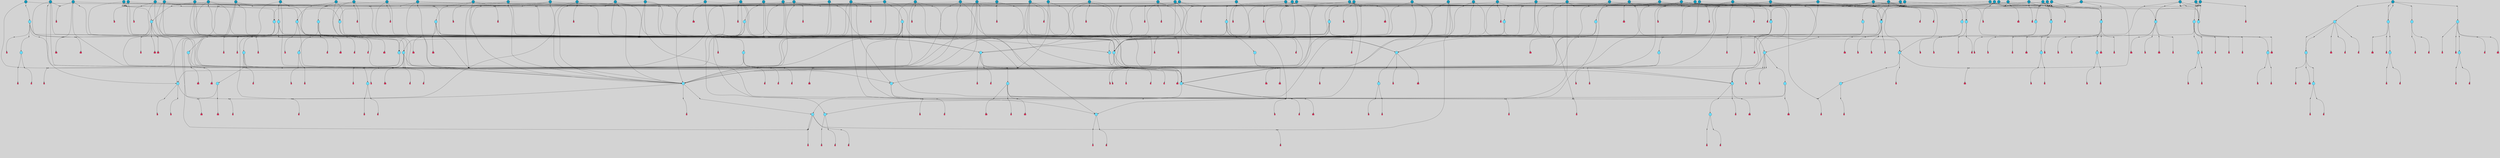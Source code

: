 // File exported with GEGELATI v1.3.1
// On the 2024-04-08 17:52:21
// With the File::TPGGraphDotExporter
digraph{
	graph[pad = "0.212, 0.055" bgcolor = lightgray]
	node[shape=circle style = filled label = ""]
		T3 [fillcolor="#66ddff"]
		T7 [fillcolor="#66ddff"]
		T11 [fillcolor="#66ddff"]
		T59 [fillcolor="#66ddff"]
		T176 [fillcolor="#66ddff"]
		T255 [fillcolor="#66ddff"]
		T267 [fillcolor="#66ddff"]
		T300 [fillcolor="#66ddff"]
		T318 [fillcolor="#66ddff"]
		T319 [fillcolor="#66ddff"]
		T320 [fillcolor="#66ddff"]
		T321 [fillcolor="#66ddff"]
		T322 [fillcolor="#66ddff"]
		T569 [fillcolor="#66ddff"]
		T601 [fillcolor="#66ddff"]
		T725 [fillcolor="#66ddff"]
		T726 [fillcolor="#66ddff"]
		T727 [fillcolor="#66ddff"]
		T728 [fillcolor="#66ddff"]
		T730 [fillcolor="#66ddff"]
		T731 [fillcolor="#66ddff"]
		T732 [fillcolor="#66ddff"]
		T782 [fillcolor="#66ddff"]
		T783 [fillcolor="#66ddff"]
		T784 [fillcolor="#66ddff"]
		T785 [fillcolor="#66ddff"]
		T788 [fillcolor="#66ddff"]
		T789 [fillcolor="#66ddff"]
		T838 [fillcolor="#1199bb"]
		T842 [fillcolor="#1199bb"]
		T809 [fillcolor="#66ddff"]
		T734 [fillcolor="#66ddff"]
		T843 [fillcolor="#66ddff"]
		T844 [fillcolor="#66ddff"]
		T845 [fillcolor="#66ddff"]
		T863 [fillcolor="#1199bb"]
		T879 [fillcolor="#1199bb"]
		T898 [fillcolor="#1199bb"]
		T899 [fillcolor="#66ddff"]
		T900 [fillcolor="#66ddff"]
		T901 [fillcolor="#66ddff"]
		T93 [fillcolor="#66ddff"]
		T902 [fillcolor="#66ddff"]
		T904 [fillcolor="#66ddff"]
		T912 [fillcolor="#66ddff"]
		T921 [fillcolor="#66ddff"]
		T922 [fillcolor="#66ddff"]
		T929 [fillcolor="#1199bb"]
		T930 [fillcolor="#66ddff"]
		T931 [fillcolor="#66ddff"]
		T704 [fillcolor="#66ddff"]
		T932 [fillcolor="#66ddff"]
		T933 [fillcolor="#66ddff"]
		T934 [fillcolor="#1199bb"]
		T942 [fillcolor="#1199bb"]
		T944 [fillcolor="#1199bb"]
		T947 [fillcolor="#1199bb"]
		T951 [fillcolor="#1199bb"]
		T953 [fillcolor="#1199bb"]
		T955 [fillcolor="#1199bb"]
		T959 [fillcolor="#1199bb"]
		T963 [fillcolor="#1199bb"]
		T965 [fillcolor="#1199bb"]
		T971 [fillcolor="#1199bb"]
		T975 [fillcolor="#66ddff"]
		T976 [fillcolor="#66ddff"]
		T985 [fillcolor="#66ddff"]
		T986 [fillcolor="#1199bb"]
		T987 [fillcolor="#1199bb"]
		T988 [fillcolor="#66ddff"]
		T993 [fillcolor="#66ddff"]
		T994 [fillcolor="#1199bb"]
		T995 [fillcolor="#66ddff"]
		T996 [fillcolor="#66ddff"]
		T997 [fillcolor="#66ddff"]
		T998 [fillcolor="#66ddff"]
		T999 [fillcolor="#66ddff"]
		T1000 [fillcolor="#1199bb"]
		T1002 [fillcolor="#1199bb"]
		T1005 [fillcolor="#1199bb"]
		T1007 [fillcolor="#1199bb"]
		T1009 [fillcolor="#1199bb"]
		T1010 [fillcolor="#1199bb"]
		T1011 [fillcolor="#66ddff"]
		T1012 [fillcolor="#1199bb"]
		T1013 [fillcolor="#1199bb"]
		T1014 [fillcolor="#1199bb"]
		T1015 [fillcolor="#1199bb"]
		T1016 [fillcolor="#1199bb"]
		T1017 [fillcolor="#1199bb"]
		T1021 [fillcolor="#1199bb"]
		T1022 [fillcolor="#1199bb"]
		T1023 [fillcolor="#1199bb"]
		T1024 [fillcolor="#1199bb"]
		T1025 [fillcolor="#1199bb"]
		T1026 [fillcolor="#1199bb"]
		T1027 [fillcolor="#1199bb"]
		T1028 [fillcolor="#1199bb"]
		T1029 [fillcolor="#1199bb"]
		T1030 [fillcolor="#1199bb"]
		T923 [fillcolor="#1199bb"]
		T1031 [fillcolor="#1199bb"]
		T1035 [fillcolor="#1199bb"]
		T1036 [fillcolor="#1199bb"]
		T1037 [fillcolor="#1199bb"]
		T1038 [fillcolor="#1199bb"]
		T1039 [fillcolor="#1199bb"]
		T1040 [fillcolor="#1199bb"]
		T1043 [fillcolor="#66ddff"]
		T1044 [fillcolor="#1199bb"]
		T1045 [fillcolor="#1199bb"]
		T1046 [fillcolor="#1199bb"]
		T1048 [fillcolor="#1199bb"]
		T1058 [fillcolor="#1199bb"]
		T1059 [fillcolor="#1199bb"]
		T1060 [fillcolor="#1199bb"]
		T1061 [fillcolor="#1199bb"]
		T1062 [fillcolor="#1199bb"]
		T1063 [fillcolor="#66ddff"]
		T1064 [fillcolor="#66ddff"]
		T1065 [fillcolor="#66ddff"]
		T1066 [fillcolor="#66ddff"]
		T1067 [fillcolor="#66ddff"]
		T1068 [fillcolor="#66ddff"]
		T1069 [fillcolor="#1199bb"]
		T1070 [fillcolor="#66ddff"]
		T1071 [fillcolor="#66ddff"]
		T989 [fillcolor="#1199bb"]
		T1073 [fillcolor="#1199bb"]
		T1074 [fillcolor="#1199bb"]
		T1075 [fillcolor="#1199bb"]
		T1076 [fillcolor="#1199bb"]
		T1077 [fillcolor="#1199bb"]
		T1080 [fillcolor="#1199bb"]
		T1081 [fillcolor="#1199bb"]
		T1082 [fillcolor="#1199bb"]
		T1083 [fillcolor="#1199bb"]
		T1084 [fillcolor="#1199bb"]
		T1085 [fillcolor="#1199bb"]
		T1087 [fillcolor="#1199bb"]
		T1090 [fillcolor="#1199bb"]
		T1091 [fillcolor="#1199bb"]
		T1092 [fillcolor="#1199bb"]
		T1093 [fillcolor="#1199bb"]
		P18310 [fillcolor="#cccccc" shape=point] //6|
		I18310 [shape=box style=invis label="6|1&2|6#1|7&#92;n10|7&2|0#1|5&#92;n9|4&0|1#2|2&#92;n8|6&0|0#1|0&#92;n"]
		P18310 -> I18310[style=invis]
		A11911 [fillcolor="#ff3366" shape=box margin=0.03 width=0 height=0 label="3"]
		T3 -> P18310 -> A11911
		P18311 [fillcolor="#cccccc" shape=point] //3|
		I18311 [shape=box style=invis label="7|6&2|4#0|2&#92;n10|3&2|7#1|4&#92;n11|6&0|4#0|1&#92;n7|1&0|0#2|6&#92;n7|6&0|3#2|6&#92;n4|0&2|6#0|1&#92;n4|4&2|5#0|2&#92;n4|6&0|4#2|7&#92;n10|0&2|3#1|5&#92;n2|6&0|5#0|2&#92;n1|0&2|3#0|7&#92;n1|6&2|0#0|5&#92;n6|2&0|1#0|7&#92;n9|2&0|3#2|7&#92;n5|3&0|6#0|6&#92;n1|7&2|5#2|3&#92;n8|1&2|7#0|6&#92;n1|0&2|5#2|1&#92;n7|1&2|2#2|5&#92;n7|4&2|6#0|3&#92;n"]
		P18311 -> I18311[style=invis]
		A11912 [fillcolor="#ff3366" shape=box margin=0.03 width=0 height=0 label="4"]
		T3 -> P18311 -> A11912
		P18312 [fillcolor="#cccccc" shape=point] //-3|
		I18312 [shape=box style=invis label="1|6&2|7#0|7&#92;n10|2&0|7#1|3&#92;n9|6&2|7#2|2&#92;n5|3&0|7#0|7&#92;n1|6&2|3#0|0&#92;n2|3&2|3#2|2&#92;n5|1&2|6#0|6&#92;n"]
		P18312 -> I18312[style=invis]
		A11913 [fillcolor="#ff3366" shape=box margin=0.03 width=0 height=0 label="7"]
		T7 -> P18312 -> A11913
		P18313 [fillcolor="#cccccc" shape=point] //5|
		I18313 [shape=box style=invis label="0|5&2|3#0|1&#92;n0|6&2|1#2|4&#92;n6|2&2|6#0|7&#92;n7|4&0|3#0|1&#92;n5|4&0|7#1|6&#92;n9|1&0|5#2|2&#92;n6|3&2|3#1|7&#92;n11|7&2|4#1|6&#92;n2|5&0|1#0|0&#92;n4|7&0|0#0|2&#92;n6|2&0|6#0|0&#92;n2|1&2|6#2|4&#92;n10|0&2|0#1|0&#92;n6|6&2|4#0|6&#92;n"]
		P18313 -> I18313[style=invis]
		A11914 [fillcolor="#ff3366" shape=box margin=0.03 width=0 height=0 label="8"]
		T7 -> P18313 -> A11914
		P18314 [fillcolor="#cccccc" shape=point] //6|
		I18314 [shape=box style=invis label="3|0&2|7#2|2&#92;n3|2&0|4#2|5&#92;n5|1&0|2#1|0&#92;n8|7&0|1#2|0&#92;n8|5&0|3#0|6&#92;n0|2&0|2#2|3&#92;n1|5&2|5#0|5&#92;n5|6&0|6#0|7&#92;n6|7&0|0#2|6&#92;n1|2&2|3#0|0&#92;n7|7&2|3#0|4&#92;n0|7&2|7#0|6&#92;n1|0&2|2#2|7&#92;n4|4&0|1#0|0&#92;n"]
		P18314 -> I18314[style=invis]
		A11915 [fillcolor="#ff3366" shape=box margin=0.03 width=0 height=0 label="11"]
		T11 -> P18314 -> A11915
		P18315 [fillcolor="#cccccc" shape=point] //-4|
		I18315 [shape=box style=invis label="4|1&0|4#2|6&#92;n1|2&2|2#2|0&#92;n1|2&2|0#0|6&#92;n8|4&2|3#2|5&#92;n5|5&2|1#1|0&#92;n"]
		P18315 -> I18315[style=invis]
		A11916 [fillcolor="#ff3366" shape=box margin=0.03 width=0 height=0 label="12"]
		T11 -> P18315 -> A11916
		P18316 [fillcolor="#cccccc" shape=point] //8|
		I18316 [shape=box style=invis label="9|0&0|1#2|0&#92;n10|1&2|5#1|4&#92;n8|2&2|6#0|4&#92;n4|5&0|3#0|1&#92;n2|4&2|5#2|3&#92;n4|2&2|2#0|2&#92;n7|5&0|2#0|0&#92;n8|2&2|1#1|3&#92;n8|7&0|7#2|1&#92;n1|1&0|0#0|7&#92;n5|6&2|5#1|0&#92;n6|3&2|5#0|0&#92;n11|4&0|3#2|6&#92;n1|2&2|4#0|7&#92;n5|6&0|1#2|0&#92;n11|3&0|2#0|7&#92;n"]
		P18316 -> I18316[style=invis]
		A11917 [fillcolor="#ff3366" shape=box margin=0.03 width=0 height=0 label="6"]
		T59 -> P18316 -> A11917
		P18317 [fillcolor="#cccccc" shape=point] //5|
		I18317 [shape=box style=invis label="3|0&2|0#0|1&#92;n3|0&0|7#0|1&#92;n5|3&0|2#2|6&#92;n4|4&2|4#2|6&#92;n11|2&0|7#1|6&#92;n2|7&2|2#2|5&#92;n9|3&2|6#2|7&#92;n7|7&0|0#0|4&#92;n6|1&2|4#2|3&#92;n5|4&2|0#1|6&#92;n1|3&0|7#0|4&#92;n"]
		P18317 -> I18317[style=invis]
		A11918 [fillcolor="#ff3366" shape=box margin=0.03 width=0 height=0 label="7"]
		T59 -> P18317 -> A11918
		P18318 [fillcolor="#cccccc" shape=point] //-6|
		I18318 [shape=box style=invis label="11|1&0|7#2|0&#92;n10|4&0|1#1|0&#92;n4|3&2|4#2|1&#92;n0|5&2|0#0|0&#92;n6|1&0|0#0|3&#92;n8|2&2|0#0|4&#92;n11|4&2|0#1|6&#92;n7|0&2|6#2|3&#92;n5|3&2|6#2|0&#92;n2|0&2|0#0|4&#92;n"]
		P18318 -> I18318[style=invis]
		A11919 [fillcolor="#ff3366" shape=box margin=0.03 width=0 height=0 label="9"]
		T59 -> P18318 -> A11919
		T59 -> P18317
		P18319 [fillcolor="#cccccc" shape=point] //3|
		I18319 [shape=box style=invis label="4|7&0|7#2|7&#92;n11|5&2|6#0|2&#92;n5|5&2|6#2|0&#92;n3|2&0|6#0|3&#92;n10|2&2|5#1|5&#92;n9|4&2|3#1|5&#92;n2|5&2|7#2|4&#92;n11|3&2|5#1|0&#92;n7|0&0|7#2|1&#92;n1|2&0|5#0|1&#92;n"]
		P18319 -> I18319[style=invis]
		A11920 [fillcolor="#ff3366" shape=box margin=0.03 width=0 height=0 label="5"]
		T176 -> P18319 -> A11920
		P18320 [fillcolor="#cccccc" shape=point] //2|
		I18320 [shape=box style=invis label="7|1&0|6#0|1&#92;n5|2&2|5#1|6&#92;n10|1&2|1#1|1&#92;n4|7&0|4#2|2&#92;n11|7&0|4#2|7&#92;n5|0&0|5#1|7&#92;n8|2&0|5#2|4&#92;n10|0&2|6#1|6&#92;n5|1&0|1#2|3&#92;n1|6&2|0#0|1&#92;n9|6&2|2#1|4&#92;n3|4&2|3#0|0&#92;n10|1&0|1#1|0&#92;n2|2&0|1#2|1&#92;n3|1&2|7#0|3&#92;n"]
		P18320 -> I18320[style=invis]
		A11921 [fillcolor="#ff3366" shape=box margin=0.03 width=0 height=0 label="10"]
		T176 -> P18320 -> A11921
		P18321 [fillcolor="#cccccc" shape=point] //-1|
		I18321 [shape=box style=invis label="1|7&2|1#0|6&#92;n8|1&2|3#0|5&#92;n10|6&2|7#1|0&#92;n1|7&2|5#0|2&#92;n0|3&0|3#2|2&#92;n3|5&0|1#0|0&#92;n3|5&0|2#0|3&#92;n1|5&2|0#0|4&#92;n5|7&2|2#2|5&#92;n4|0&2|3#0|3&#92;n"]
		P18321 -> I18321[style=invis]
		T176 -> P18321 -> T3
		P18322 [fillcolor="#cccccc" shape=point] //-3|
		I18322 [shape=box style=invis label="6|3&2|4#1|4&#92;n5|3&0|1#1|7&#92;n2|1&0|2#2|3&#92;n8|7&0|6#0|4&#92;n2|1&2|0#0|1&#92;n0|0&2|2#2|3&#92;n6|1&0|7#2|6&#92;n5|7&0|2#0|4&#92;n0|3&0|4#2|0&#92;n11|0&2|0#2|5&#92;n6|0&2|0#1|4&#92;n8|6&0|2#2|5&#92;n5|4&2|1#0|3&#92;n9|7&2|5#0|3&#92;n5|4&2|7#0|4&#92;n"]
		P18322 -> I18322[style=invis]
		A11922 [fillcolor="#ff3366" shape=box margin=0.03 width=0 height=0 label="10"]
		T176 -> P18322 -> A11922
		P18323 [fillcolor="#cccccc" shape=point] //4|
		I18323 [shape=box style=invis label="7|1&0|6#0|1&#92;n5|2&2|5#1|6&#92;n10|1&2|1#1|1&#92;n9|6&2|2#1|4&#92;n4|7&0|4#2|2&#92;n9|6&0|4#1|1&#92;n10|0&2|6#1|6&#92;n5|1&0|1#2|3&#92;n1|6&2|0#0|1&#92;n8|2&0|5#2|4&#92;n3|4&2|3#0|0&#92;n10|1&0|5#1|0&#92;n2|2&0|1#2|1&#92;n3|1&2|7#0|3&#92;n"]
		P18323 -> I18323[style=invis]
		A11923 [fillcolor="#ff3366" shape=box margin=0.03 width=0 height=0 label="10"]
		T176 -> P18323 -> A11923
		T255 -> P18321
		P18324 [fillcolor="#cccccc" shape=point] //-9|
		I18324 [shape=box style=invis label="7|1&0|0#2|6&#92;n1|6&0|4#2|7&#92;n7|6&2|4#0|2&#92;n10|7&2|1#1|3&#92;n7|6&0|3#2|6&#92;n4|0&2|2#2|1&#92;n1|0&0|5#2|3&#92;n6|1&2|6#1|1&#92;n7|4&2|6#1|0&#92;n9|5&0|1#0|2&#92;n9|2&0|3#0|7&#92;n6|0&2|7#0|6&#92;n10|5&2|3#1|5&#92;n10|0&2|7#1|4&#92;n1|0&2|3#0|7&#92;n5|2&0|6#0|6&#92;n2|6&0|1#0|2&#92;n7|4&2|5#0|3&#92;n3|6&2|4#0|5&#92;n1|6&2|0#0|5&#92;n"]
		P18324 -> I18324[style=invis]
		A11924 [fillcolor="#ff3366" shape=box margin=0.03 width=0 height=0 label="4"]
		T255 -> P18324 -> A11924
		P18325 [fillcolor="#cccccc" shape=point] //7|
		I18325 [shape=box style=invis label="9|6&2|6#1|3&#92;n9|7&2|0#1|7&#92;n3|0&2|0#0|0&#92;n1|6&0|0#0|4&#92;n7|4&0|3#0|1&#92;n"]
		P18325 -> I18325[style=invis]
		A11925 [fillcolor="#ff3366" shape=box margin=0.03 width=0 height=0 label="12"]
		T255 -> P18325 -> A11925
		P18326 [fillcolor="#cccccc" shape=point] //-9|
		I18326 [shape=box style=invis label="11|5&0|0#2|6&#92;n8|5&2|3#2|1&#92;n7|1&0|6#1|3&#92;n11|4&0|2#0|1&#92;n9|0&2|7#1|6&#92;n10|1&0|3#1|6&#92;n0|3&0|4#2|5&#92;n5|7&2|3#1|6&#92;n2|0&2|1#0|7&#92;n"]
		P18326 -> I18326[style=invis]
		A11926 [fillcolor="#ff3366" shape=box margin=0.03 width=0 height=0 label="2"]
		T255 -> P18326 -> A11926
		P18327 [fillcolor="#cccccc" shape=point] //-7|
		I18327 [shape=box style=invis label="9|1&2|7#2|1&#92;n7|0&2|0#2|7&#92;n2|3&2|3#2|2&#92;n8|5&2|1#0|3&#92;n5|5&0|7#0|1&#92;n1|6&2|7#0|7&#92;n10|2&0|7#1|3&#92;n6|4&2|2#2|4&#92;n0|6&2|5#0|2&#92;n"]
		P18327 -> I18327[style=invis]
		A11927 [fillcolor="#ff3366" shape=box margin=0.03 width=0 height=0 label="7"]
		T255 -> P18327 -> A11927
		P18328 [fillcolor="#cccccc" shape=point] //-9|
		I18328 [shape=box style=invis label="4|7&2|6#0|5&#92;n11|3&0|2#2|6&#92;n10|2&2|4#1|6&#92;n3|0&2|6#2|7&#92;n4|3&0|5#0|7&#92;n2|3&0|7#0|7&#92;n10|6&0|7#1|5&#92;n10|1&2|2#1|1&#92;n1|7&0|3#2|6&#92;n"]
		P18328 -> I18328[style=invis]
		A11928 [fillcolor="#ff3366" shape=box margin=0.03 width=0 height=0 label="4"]
		T267 -> P18328 -> A11928
		T267 -> P18317
		P18329 [fillcolor="#cccccc" shape=point] //-10|
		I18329 [shape=box style=invis label="4|2&2|0#2|4&#92;n7|3&2|7#0|0&#92;n11|5&2|2#0|2&#92;n9|6&2|3#0|1&#92;n0|0&2|2#0|5&#92;n2|3&2|1#2|0&#92;n"]
		P18329 -> I18329[style=invis]
		A11929 [fillcolor="#ff3366" shape=box margin=0.03 width=0 height=0 label="2"]
		T267 -> P18329 -> A11929
		P18330 [fillcolor="#cccccc" shape=point] //-2|
		I18330 [shape=box style=invis label="5|2&2|0#2|4&#92;n9|1&2|3#0|1&#92;n3|6&2|5#2|7&#92;n7|0&2|1#0|4&#92;n1|2&0|3#0|5&#92;n7|3&2|7#0|0&#92;n"]
		P18330 -> I18330[style=invis]
		A11930 [fillcolor="#ff3366" shape=box margin=0.03 width=0 height=0 label="2"]
		T267 -> P18330 -> A11930
		P18331 [fillcolor="#cccccc" shape=point] //-9|
		I18331 [shape=box style=invis label="4|1&0|4#2|6&#92;n11|0&2|0#0|6&#92;n8|4&2|3#2|5&#92;n6|0&0|3#0|1&#92;n"]
		P18331 -> I18331[style=invis]
		T267 -> P18331 -> T11
		P18332 [fillcolor="#cccccc" shape=point] //-2|
		I18332 [shape=box style=invis label="8|4&2|1#2|5&#92;n5|7&2|3#1|2&#92;n10|4&2|5#1|7&#92;n10|0&2|6#1|3&#92;n11|1&2|4#2|6&#92;n9|5&2|4#0|4&#92;n2|4&0|5#0|7&#92;n4|5&2|7#0|6&#92;n1|4&2|6#0|3&#92;n2|7&2|7#2|6&#92;n3|0&0|6#0|2&#92;n0|7&0|5#0|1&#92;n0|4&2|1#0|0&#92;n4|4&2|6#0|7&#92;n7|2&2|6#2|6&#92;n11|5&2|6#0|3&#92;n9|7&0|3#1|4&#92;n5|6&0|7#1|2&#92;n10|6&2|0#1|4&#92;n4|0&0|4#2|4&#92;n"]
		P18332 -> I18332[style=invis]
		T300 -> P18332 -> T59
		P18333 [fillcolor="#cccccc" shape=point] //10|
		I18333 [shape=box style=invis label="2|6&2|4#0|0&#92;n1|7&2|3#0|6&#92;n3|5&2|2#0|3&#92;n10|3&0|4#1|4&#92;n7|1&0|4#2|6&#92;n10|2&0|3#1|7&#92;n9|5&2|0#0|4&#92;n4|0&0|3#2|7&#92;n11|4&2|6#1|2&#92;n5|4&2|7#0|2&#92;n4|5&2|7#2|1&#92;n6|5&0|7#2|1&#92;n5|3&2|3#1|6&#92;n10|7&2|0#1|2&#92;n"]
		P18333 -> I18333[style=invis]
		A11931 [fillcolor="#ff3366" shape=box margin=0.03 width=0 height=0 label="5"]
		T300 -> P18333 -> A11931
		T300 -> P18328
		P18334 [fillcolor="#cccccc" shape=point] //-4|
		I18334 [shape=box style=invis label="4|1&0|4#2|6&#92;n1|2&2|2#2|0&#92;n1|2&2|0#0|6&#92;n8|4&2|3#2|5&#92;n5|5&2|1#1|0&#92;n"]
		P18334 -> I18334[style=invis]
		A11932 [fillcolor="#ff3366" shape=box margin=0.03 width=0 height=0 label="12"]
		T321 -> P18334 -> A11932
		P18335 [fillcolor="#cccccc" shape=point] //6|
		I18335 [shape=box style=invis label="3|0&2|7#2|2&#92;n3|2&0|4#2|5&#92;n5|1&0|2#1|0&#92;n8|7&0|1#2|0&#92;n8|5&0|3#0|6&#92;n0|2&0|2#2|3&#92;n1|5&2|5#0|5&#92;n5|6&0|6#0|7&#92;n6|7&0|0#2|6&#92;n1|2&2|3#0|0&#92;n7|7&2|3#0|4&#92;n0|7&2|7#0|6&#92;n1|0&2|2#2|7&#92;n4|4&0|1#0|0&#92;n"]
		P18335 -> I18335[style=invis]
		A11933 [fillcolor="#ff3366" shape=box margin=0.03 width=0 height=0 label="11"]
		T321 -> P18335 -> A11933
		P18336 [fillcolor="#cccccc" shape=point] //-3|
		I18336 [shape=box style=invis label="8|1&2|3#0|5&#92;n0|6&0|5#0|5&#92;n3|7&2|1#0|6&#92;n3|5&0|1#0|0&#92;n9|5&2|0#0|4&#92;n3|5&0|2#0|3&#92;n10|6&2|4#1|0&#92;n9|4&2|7#2|6&#92;n1|7&2|5#2|2&#92;n"]
		P18336 -> I18336[style=invis]
		A11934 [fillcolor="#ff3366" shape=box margin=0.03 width=0 height=0 label="5"]
		T318 -> P18336 -> A11934
		P18337 [fillcolor="#cccccc" shape=point] //0|
		I18337 [shape=box style=invis label="2|5&0|1#0|6&#92;n6|1&2|2#2|7&#92;n8|0&0|3#1|4&#92;n4|3&2|5#2|4&#92;n8|1&2|4#0|0&#92;n6|6&0|1#2|6&#92;n11|7&2|4#2|5&#92;n6|2&2|4#0|2&#92;n8|5&2|4#2|4&#92;n2|1&2|1#2|2&#92;n2|7&2|5#2|6&#92;n9|7&0|5#0|4&#92;n1|2&0|5#2|6&#92;n4|2&2|3#2|7&#92;n3|3&2|1#0|2&#92;n"]
		P18337 -> I18337[style=invis]
		A11935 [fillcolor="#ff3366" shape=box margin=0.03 width=0 height=0 label="5"]
		T318 -> P18337 -> A11935
		P18338 [fillcolor="#cccccc" shape=point] //5|
		I18338 [shape=box style=invis label="8|1&2|6#0|6&#92;n3|0&0|7#0|1&#92;n11|3&0|2#2|6&#92;n4|4&2|4#2|6&#92;n11|2&0|7#1|6&#92;n2|7&2|2#2|5&#92;n7|7&0|0#0|4&#92;n6|1&2|4#2|3&#92;n5|4&2|0#1|6&#92;n3|0&2|0#0|1&#92;n1|3&0|7#0|4&#92;n"]
		P18338 -> I18338[style=invis]
		A11936 [fillcolor="#ff3366" shape=box margin=0.03 width=0 height=0 label="7"]
		T319 -> P18338 -> A11936
		P18339 [fillcolor="#cccccc" shape=point] //7|
		I18339 [shape=box style=invis label="7|0&2|1#2|0&#92;n9|7&2|1#1|7&#92;n8|2&0|1#1|0&#92;n6|6&0|2#1|1&#92;n2|2&0|5#0|0&#92;n5|7&0|0#2|1&#92;n5|1&2|5#1|5&#92;n4|7&2|4#2|3&#92;n10|5&2|2#1|5&#92;n1|3&2|2#2|0&#92;n10|2&2|6#1|5&#92;n"]
		P18339 -> I18339[style=invis]
		A11937 [fillcolor="#ff3366" shape=box margin=0.03 width=0 height=0 label="1"]
		T319 -> P18339 -> A11937
		P18340 [fillcolor="#cccccc" shape=point] //-2|
		I18340 [shape=box style=invis label="4|1&0|4#0|3&#92;n4|2&0|5#2|0&#92;n5|5&2|6#0|5&#92;n1|4&0|1#0|2&#92;n6|3&2|7#1|5&#92;n0|4&2|0#0|3&#92;n8|5&2|5#1|2&#92;n10|7&2|7#1|1&#92;n3|4&0|0#2|1&#92;n3|6&2|5#2|5&#92;n8|3&0|1#0|7&#92;n10|0&2|7#1|3&#92;n4|1&2|4#0|1&#92;n9|3&2|0#0|4&#92;n3|6&2|0#0|4&#92;n1|2&0|6#2|1&#92;n4|0&2|1#2|2&#92;n"]
		P18340 -> I18340[style=invis]
		A11938 [fillcolor="#ff3366" shape=box margin=0.03 width=0 height=0 label="14"]
		T320 -> P18340 -> A11938
		P18341 [fillcolor="#cccccc" shape=point] //-3|
		I18341 [shape=box style=invis label="3|7&0|0#0|2&#92;n11|5&0|1#1|1&#92;n4|1&0|6#2|6&#92;n4|0&0|1#0|5&#92;n"]
		P18341 -> I18341[style=invis]
		T319 -> P18341 -> T320
		P18342 [fillcolor="#cccccc" shape=point] //-3|
		I18342 [shape=box style=invis label="1|6&2|7#0|7&#92;n10|2&0|7#1|3&#92;n9|6&2|7#2|2&#92;n5|3&0|7#0|7&#92;n1|6&2|3#0|0&#92;n2|3&2|3#2|2&#92;n5|1&2|6#0|6&#92;n"]
		P18342 -> I18342[style=invis]
		A11939 [fillcolor="#ff3366" shape=box margin=0.03 width=0 height=0 label="7"]
		T322 -> P18342 -> A11939
		P18343 [fillcolor="#cccccc" shape=point] //1|
		I18343 [shape=box style=invis label="5|1&0|6#2|7&#92;n2|4&0|4#2|2&#92;n0|6&0|5#0|4&#92;n10|6&2|5#1|6&#92;n9|3&0|1#1|7&#92;n10|3&2|2#1|0&#92;n5|0&0|0#2|1&#92;n11|3&2|3#1|5&#92;n10|3&0|1#1|0&#92;n2|4&0|1#0|1&#92;n0|2&0|3#2|4&#92;n9|2&2|1#2|5&#92;n11|7&2|6#2|6&#92;n"]
		P18343 -> I18343[style=invis]
		T320 -> P18343 -> T322
		P18344 [fillcolor="#cccccc" shape=point] //5|
		I18344 [shape=box style=invis label="0|5&2|3#0|1&#92;n0|6&2|1#2|4&#92;n6|2&2|6#0|7&#92;n7|4&0|3#0|1&#92;n5|4&0|7#1|6&#92;n9|1&0|5#2|2&#92;n6|3&2|3#1|7&#92;n11|7&2|4#1|6&#92;n2|5&0|1#0|0&#92;n4|7&0|0#0|2&#92;n6|2&0|6#0|0&#92;n2|1&2|6#2|4&#92;n10|0&2|0#1|0&#92;n6|6&2|4#0|6&#92;n"]
		P18344 -> I18344[style=invis]
		A11940 [fillcolor="#ff3366" shape=box margin=0.03 width=0 height=0 label="8"]
		T322 -> P18344 -> A11940
		P18345 [fillcolor="#cccccc" shape=point] //5|
		I18345 [shape=box style=invis label="3|0&2|0#0|1&#92;n3|0&0|7#0|1&#92;n5|3&0|2#2|6&#92;n4|4&2|4#2|6&#92;n11|2&0|7#1|6&#92;n2|7&2|2#2|5&#92;n9|3&2|6#2|7&#92;n7|7&0|0#0|4&#92;n6|1&2|4#2|3&#92;n5|4&2|0#1|6&#92;n1|3&0|7#0|4&#92;n"]
		P18345 -> I18345[style=invis]
		A11941 [fillcolor="#ff3366" shape=box margin=0.03 width=0 height=0 label="7"]
		T320 -> P18345 -> A11941
		P18346 [fillcolor="#cccccc" shape=point] //5|
		I18346 [shape=box style=invis label="10|4&2|6#1|2&#92;n8|4&0|1#1|0&#92;n0|4&2|6#0|0&#92;n8|4&2|5#2|1&#92;n7|5&2|5#1|0&#92;n3|6&0|6#2|2&#92;n1|7&0|7#0|5&#92;n2|0&0|7#2|4&#92;n9|4&2|6#2|7&#92;n2|6&2|2#0|0&#92;n11|7&2|7#0|7&#92;n5|5&0|0#0|1&#92;n10|1&0|0#1|0&#92;n7|3&0|1#2|5&#92;n9|2&2|7#1|5&#92;n9|0&2|5#1|2&#92;n1|6&2|4#2|2&#92;n3|3&2|2#0|7&#92;n1|6&2|0#0|0&#92;n6|4&2|6#1|0&#92;n"]
		P18346 -> I18346[style=invis]
		A11942 [fillcolor="#ff3366" shape=box margin=0.03 width=0 height=0 label="1"]
		T319 -> P18346 -> A11942
		P18347 [fillcolor="#cccccc" shape=point] //7|
		I18347 [shape=box style=invis label="6|1&2|6#2|7&#92;n7|0&2|4#2|3&#92;n3|3&0|7#0|6&#92;n5|4&0|2#2|4&#92;n8|5&2|6#2|7&#92;n0|0&2|3#0|3&#92;n5|4&2|4#2|6&#92;n"]
		P18347 -> I18347[style=invis]
		T319 -> P18347 -> T318
		P18348 [fillcolor="#cccccc" shape=point] //7|
		I18348 [shape=box style=invis label="0|2&2|4#2|6&#92;n5|3&0|6#0|1&#92;n4|7&2|6#0|5&#92;n7|6&0|7#0|5&#92;n10|7&2|2#1|1&#92;n"]
		P18348 -> I18348[style=invis]
		A11943 [fillcolor="#ff3366" shape=box margin=0.03 width=0 height=0 label="4"]
		T318 -> P18348 -> A11943
		P18349 [fillcolor="#cccccc" shape=point] //-4|
		I18349 [shape=box style=invis label="4|7&2|2#0|7&#92;n11|6&2|2#0|7&#92;n5|3&0|2#2|4&#92;n9|1&0|3#1|7&#92;n5|3&0|2#2|0&#92;n1|1&0|3#0|4&#92;n2|7&2|2#2|5&#92;n5|2&2|6#2|6&#92;n0|0&2|0#2|1&#92;n9|1&0|3#2|2&#92;n0|5&2|3#0|6&#92;n11|7&0|7#2|1&#92;n"]
		P18349 -> I18349[style=invis]
		A11944 [fillcolor="#ff3366" shape=box margin=0.03 width=0 height=0 label="7"]
		T569 -> P18349 -> A11944
		P18350 [fillcolor="#cccccc" shape=point] //9|
		I18350 [shape=box style=invis label="7|5&2|6#2|2&#92;n1|7&0|1#2|3&#92;n2|0&2|0#2|4&#92;n6|4&0|4#1|6&#92;n10|3&2|4#1|6&#92;n"]
		P18350 -> I18350[style=invis]
		T569 -> P18350 -> T300
		P18351 [fillcolor="#cccccc" shape=point] //7|
		I18351 [shape=box style=invis label="7|4&2|7#0|4&#92;n5|0&2|1#2|2&#92;n2|1&2|3#0|0&#92;n4|3&2|0#0|1&#92;n0|0&2|7#2|7&#92;n0|7&0|5#2|3&#92;n4|6&0|1#2|0&#92;n1|4&2|5#0|4&#92;n4|4&0|7#0|0&#92;n10|0&0|4#1|2&#92;n"]
		P18351 -> I18351[style=invis]
		A11945 [fillcolor="#ff3366" shape=box margin=0.03 width=0 height=0 label="0"]
		T569 -> P18351 -> A11945
		P18352 [fillcolor="#cccccc" shape=point] //-2|
		I18352 [shape=box style=invis label="5|2&0|6#0|6&#92;n7|6&2|4#0|2&#92;n10|7&2|1#1|3&#92;n1|0&0|5#2|3&#92;n4|0&2|2#2|1&#92;n7|6&0|3#2|6&#92;n6|1&2|6#1|1&#92;n8|5&2|1#2|7&#92;n7|4&2|6#1|0&#92;n7|4&2|5#0|3&#92;n9|2&0|3#0|7&#92;n6|0&2|7#0|7&#92;n10|5&2|3#1|5&#92;n10|0&2|7#1|4&#92;n1|0&0|3#0|7&#92;n1|6&0|1#2|7&#92;n2|6&0|1#0|2&#92;n9|5&0|1#0|2&#92;n3|6&2|4#0|5&#92;n1|6&2|0#0|5&#92;n"]
		P18352 -> I18352[style=invis]
		A11946 [fillcolor="#ff3366" shape=box margin=0.03 width=0 height=0 label="4"]
		T569 -> P18352 -> A11946
		P18353 [fillcolor="#cccccc" shape=point] //7|
		I18353 [shape=box style=invis label="1|6&0|4#0|1&#92;n10|6&2|7#1|2&#92;n6|3&0|5#0|7&#92;n4|6&2|7#0|0&#92;n11|5&2|2#2|0&#92;n0|2&2|6#2|5&#92;n1|6&0|7#0|7&#92;n9|4&2|4#2|4&#92;n1|0&2|6#0|4&#92;n7|1&2|3#2|0&#92;n"]
		P18353 -> I18353[style=invis]
		A11947 [fillcolor="#ff3366" shape=box margin=0.03 width=0 height=0 label="4"]
		T601 -> P18353 -> A11947
		T601 -> P18350
		P18354 [fillcolor="#cccccc" shape=point] //1|
		I18354 [shape=box style=invis label="5|1&0|6#2|7&#92;n2|4&0|4#2|2&#92;n0|6&0|5#0|4&#92;n10|6&2|5#1|6&#92;n9|3&0|1#1|7&#92;n10|3&2|2#1|0&#92;n5|0&0|0#2|1&#92;n11|3&2|3#1|5&#92;n10|3&0|1#1|0&#92;n2|4&0|1#0|1&#92;n0|2&0|3#2|4&#92;n9|2&2|1#2|5&#92;n11|7&2|6#2|6&#92;n"]
		P18354 -> I18354[style=invis]
		T601 -> P18354 -> T7
		P18355 [fillcolor="#cccccc" shape=point] //8|
		I18355 [shape=box style=invis label="0|4&2|6#2|2&#92;n3|2&2|2#0|3&#92;n7|5&2|5#1|6&#92;n6|4&0|3#2|7&#92;n8|5&0|2#1|1&#92;n9|5&2|6#2|7&#92;n8|4&0|1#1|0&#92;n1|6&2|4#2|4&#92;n1|7&0|7#0|5&#92;n0|7&2|7#0|7&#92;n2|0&0|7#2|4&#92;n2|6&2|2#0|0&#92;n4|5&0|0#0|1&#92;n1|3&2|6#0|0&#92;n6|4&2|1#2|1&#92;n8|4&2|5#2|1&#92;n10|1&0|0#1|0&#92;n3|3&2|2#2|7&#92;n7|3&0|1#2|5&#92;n4|1&2|7#0|4&#92;n"]
		P18355 -> I18355[style=invis]
		T601 -> P18355 -> T569
		P18356 [fillcolor="#cccccc" shape=point] //4|
		I18356 [shape=box style=invis label="4|3&0|6#0|3&#92;n5|7&2|3#2|2&#92;n5|6&0|7#1|2&#92;n1|4&2|6#0|3&#92;n8|4&2|1#2|5&#92;n9|5&2|4#1|4&#92;n2|4&0|5#0|7&#92;n10|0&0|6#1|3&#92;n3|0&0|6#0|2&#92;n2|7&2|7#2|6&#92;n5|2&0|5#1|5&#92;n10|4&2|5#1|7&#92;n4|0&0|4#2|4&#92;n11|1&0|4#2|6&#92;n10|6&2|0#1|4&#92;n9|7&0|3#1|4&#92;n4|5&2|7#0|6&#92;n11|5&2|6#2|3&#92;n0|3&0|5#0|1&#92;n"]
		P18356 -> I18356[style=invis]
		A11948 [fillcolor="#ff3366" shape=box margin=0.03 width=0 height=0 label="13"]
		T732 -> P18356 -> A11948
		P18357 [fillcolor="#cccccc" shape=point] //7|
		I18357 [shape=box style=invis label="0|3&2|7#2|1&#92;n3|7&0|1#0|3&#92;n3|1&0|3#2|1&#92;n5|0&0|0#0|2&#92;n9|0&2|2#0|7&#92;n2|5&2|6#0|0&#92;n9|4&2|7#2|6&#92;n8|4&2|6#0|2&#92;n9|5&2|1#0|2&#92;n8|1&2|5#0|5&#92;n9|5&2|0#2|4&#92;n11|2&0|3#0|4&#92;n"]
		P18357 -> I18357[style=invis]
		A11949 [fillcolor="#ff3366" shape=box margin=0.03 width=0 height=0 label="5"]
		T725 -> P18357 -> A11949
		P18358 [fillcolor="#cccccc" shape=point] //-7|
		I18358 [shape=box style=invis label="6|1&0|2#0|3&#92;n1|2&0|1#2|0&#92;n10|3&2|2#1|1&#92;n0|1&0|2#0|7&#92;n4|6&2|7#2|4&#92;n6|0&2|7#0|6&#92;n"]
		P18358 -> I18358[style=invis]
		A11950 [fillcolor="#ff3366" shape=box margin=0.03 width=0 height=0 label="7"]
		T732 -> P18358 -> A11950
		P18359 [fillcolor="#cccccc" shape=point] //7|
		I18359 [shape=box style=invis label="10|5&0|6#1|7&#92;n4|3&2|6#0|3&#92;n8|4&0|6#1|2&#92;n3|0&2|0#2|3&#92;n5|6&2|3#0|4&#92;n0|7&2|1#0|5&#92;n8|7&2|2#2|5&#92;n9|1&0|0#1|0&#92;n10|1&2|1#1|4&#92;n3|3&2|7#0|4&#92;n5|2&2|3#0|4&#92;n2|0&2|6#2|2&#92;n1|7&0|1#0|7&#92;n"]
		P18359 -> I18359[style=invis]
		T725 -> P18359 -> T731
		P18360 [fillcolor="#cccccc" shape=point] //6|
		I18360 [shape=box style=invis label="4|4&0|7#2|7&#92;n10|6&0|1#1|3&#92;n7|5&0|2#0|7&#92;n10|7&0|1#1|5&#92;n9|0&2|1#1|0&#92;n"]
		P18360 -> I18360[style=invis]
		A11951 [fillcolor="#ff3366" shape=box margin=0.03 width=0 height=0 label="7"]
		T725 -> P18360 -> A11951
		P18361 [fillcolor="#cccccc" shape=point] //-4|
		I18361 [shape=box style=invis label="4|1&0|4#2|6&#92;n1|2&2|2#2|0&#92;n1|2&2|0#0|6&#92;n8|4&2|3#2|5&#92;n5|5&2|1#1|0&#92;n"]
		P18361 -> I18361[style=invis]
		A11952 [fillcolor="#ff3366" shape=box margin=0.03 width=0 height=0 label="12"]
		T726 -> P18361 -> A11952
		P18362 [fillcolor="#cccccc" shape=point] //-1|
		I18362 [shape=box style=invis label="6|4&0|4#2|4&#92;n4|5&2|5#2|4&#92;n9|7&2|5#0|3&#92;n3|7&2|6#0|6&#92;n8|7&0|6#0|4&#92;n2|1&2|0#0|1&#92;n8|6&0|0#2|5&#92;n2|1&0|2#0|3&#92;n6|1&0|7#2|6&#92;n6|3&0|1#1|6&#92;n5|4&2|7#0|4&#92;n0|7&0|4#2|0&#92;n11|0&2|0#2|5&#92;n3|7&2|0#2|7&#92;n8|3&2|7#1|4&#92;n5|7&0|6#0|4&#92;n0|0&2|3#2|3&#92;n5|4&2|1#0|3&#92;n0|4&0|3#2|5&#92;n"]
		P18362 -> I18362[style=invis]
		A11953 [fillcolor="#ff3366" shape=box margin=0.03 width=0 height=0 label="10"]
		T732 -> P18362 -> A11953
		P18363 [fillcolor="#cccccc" shape=point] //-5|
		I18363 [shape=box style=invis label="0|7&0|6#2|1&#92;n3|5&0|7#2|7&#92;n1|0&0|7#0|4&#92;n0|5&0|3#2|4&#92;n2|1&2|4#0|4&#92;n6|5&2|4#1|4&#92;n11|7&2|2#2|2&#92;n"]
		P18363 -> I18363[style=invis]
		T730 -> P18363 -> T727
		P18364 [fillcolor="#cccccc" shape=point] //-3|
		I18364 [shape=box style=invis label="1|6&2|7#0|7&#92;n10|2&0|7#1|3&#92;n9|6&2|7#2|2&#92;n5|3&0|7#0|7&#92;n1|6&2|3#0|0&#92;n2|3&2|3#2|2&#92;n5|1&2|6#0|6&#92;n"]
		P18364 -> I18364[style=invis]
		A11954 [fillcolor="#ff3366" shape=box margin=0.03 width=0 height=0 label="7"]
		T727 -> P18364 -> A11954
		P18365 [fillcolor="#cccccc" shape=point] //5|
		I18365 [shape=box style=invis label="0|5&2|3#0|1&#92;n0|6&2|1#2|4&#92;n6|2&2|6#0|7&#92;n7|4&0|3#0|1&#92;n5|4&0|7#1|6&#92;n9|1&0|5#2|2&#92;n6|3&2|3#1|7&#92;n11|7&2|4#1|6&#92;n2|5&0|1#0|0&#92;n4|7&0|0#0|2&#92;n6|2&0|6#0|0&#92;n2|1&2|6#2|4&#92;n10|0&2|0#1|0&#92;n6|6&2|4#0|6&#92;n"]
		P18365 -> I18365[style=invis]
		A11955 [fillcolor="#ff3366" shape=box margin=0.03 width=0 height=0 label="8"]
		T727 -> P18365 -> A11955
		P18366 [fillcolor="#cccccc" shape=point] //-6|
		I18366 [shape=box style=invis label="11|7&0|1#0|6&#92;n3|5&0|1#0|3&#92;n1|5&0|5#0|6&#92;n1|7&2|5#2|2&#92;n0|0&0|2#2|2&#92;n4|4&0|1#0|5&#92;n6|4&2|2#0|2&#92;n0|6&2|5#0|5&#92;n0|3&2|2#2|6&#92;n"]
		P18366 -> I18366[style=invis]
		A11956 [fillcolor="#ff3366" shape=box margin=0.03 width=0 height=0 label="5"]
		T732 -> P18366 -> A11956
		P18367 [fillcolor="#cccccc" shape=point] //2|
		I18367 [shape=box style=invis label="11|2&2|1#2|2&#92;n0|1&0|0#0|6&#92;n9|2&0|4#2|2&#92;n9|7&2|0#0|0&#92;n4|5&0|6#2|7&#92;n6|7&0|2#0|1&#92;n5|6&0|2#1|0&#92;n11|6&2|1#2|1&#92;n11|0&0|0#2|3&#92;n8|4&0|7#1|1&#92;n11|3&0|7#1|6&#92;n9|2&2|1#2|5&#92;n11|7&0|2#0|2&#92;n"]
		P18367 -> I18367[style=invis]
		T731 -> P18367 -> T728
		P18368 [fillcolor="#cccccc" shape=point] //-2|
		I18368 [shape=box style=invis label="9|0&2|5#0|2&#92;n3|4&2|2#2|2&#92;n11|5&2|5#2|7&#92;n3|5&2|2#0|3&#92;n0|0&2|1#0|0&#92;n"]
		P18368 -> I18368[style=invis]
		A11957 [fillcolor="#ff3366" shape=box margin=0.03 width=0 height=0 label="7"]
		T730 -> P18368 -> A11957
		P18369 [fillcolor="#cccccc" shape=point] //3|
		I18369 [shape=box style=invis label="4|7&0|7#2|7&#92;n11|5&2|6#0|2&#92;n5|5&2|6#2|0&#92;n3|2&0|6#0|3&#92;n10|2&2|5#1|5&#92;n9|4&2|3#1|5&#92;n2|5&2|7#2|4&#92;n11|3&2|5#1|0&#92;n7|0&0|7#2|1&#92;n1|2&0|5#0|1&#92;n"]
		P18369 -> I18369[style=invis]
		A11958 [fillcolor="#ff3366" shape=box margin=0.03 width=0 height=0 label="5"]
		T731 -> P18369 -> A11958
		P18370 [fillcolor="#cccccc" shape=point] //7|
		I18370 [shape=box style=invis label="10|5&0|6#1|7&#92;n4|3&2|6#0|3&#92;n8|4&0|6#1|2&#92;n3|0&2|0#2|3&#92;n5|6&2|3#0|4&#92;n0|7&2|1#0|5&#92;n8|7&2|2#2|5&#92;n9|1&0|0#1|0&#92;n10|1&2|1#1|4&#92;n3|3&2|7#0|4&#92;n5|2&2|3#0|4&#92;n2|0&2|6#2|2&#92;n1|7&0|1#0|7&#92;n"]
		P18370 -> I18370[style=invis]
		T730 -> P18370 -> T731
		P18371 [fillcolor="#cccccc" shape=point] //6|
		I18371 [shape=box style=invis label="3|0&2|7#2|2&#92;n3|2&0|4#2|5&#92;n5|1&0|2#1|0&#92;n8|7&0|1#2|0&#92;n8|5&0|3#0|6&#92;n0|2&0|2#2|3&#92;n1|5&2|5#0|5&#92;n5|6&0|6#0|7&#92;n6|7&0|0#2|6&#92;n1|2&2|3#0|0&#92;n7|7&2|3#0|4&#92;n0|7&2|7#0|6&#92;n1|0&2|2#2|7&#92;n4|4&0|1#0|0&#92;n"]
		P18371 -> I18371[style=invis]
		A11959 [fillcolor="#ff3366" shape=box margin=0.03 width=0 height=0 label="11"]
		T726 -> P18371 -> A11959
		P18372 [fillcolor="#cccccc" shape=point] //6|
		I18372 [shape=box style=invis label="6|1&2|6#1|7&#92;n10|7&2|0#1|5&#92;n9|4&0|1#2|2&#92;n8|6&0|0#1|0&#92;n"]
		P18372 -> I18372[style=invis]
		A11960 [fillcolor="#ff3366" shape=box margin=0.03 width=0 height=0 label="3"]
		T728 -> P18372 -> A11960
		P18373 [fillcolor="#cccccc" shape=point] //0|
		I18373 [shape=box style=invis label="2|5&0|1#0|6&#92;n6|1&2|2#2|7&#92;n8|0&0|3#1|4&#92;n4|3&2|5#2|4&#92;n8|1&2|4#0|0&#92;n6|6&0|1#2|6&#92;n11|7&2|4#2|5&#92;n6|2&2|4#0|2&#92;n8|5&2|4#2|4&#92;n2|1&2|1#2|2&#92;n2|7&2|5#2|6&#92;n9|7&0|5#0|4&#92;n1|2&0|5#2|6&#92;n4|2&2|3#2|7&#92;n3|3&2|1#0|2&#92;n"]
		P18373 -> I18373[style=invis]
		A11961 [fillcolor="#ff3366" shape=box margin=0.03 width=0 height=0 label="5"]
		T732 -> P18373 -> A11961
		P18374 [fillcolor="#cccccc" shape=point] //2|
		I18374 [shape=box style=invis label="0|2&2|6#2|6&#92;n7|0&2|7#1|7&#92;n10|7&0|5#1|6&#92;n0|5&2|7#0|4&#92;n3|1&0|1#2|6&#92;n4|7&0|2#0|6&#92;n"]
		P18374 -> I18374[style=invis]
		T725 -> P18374 -> T732
		P18375 [fillcolor="#cccccc" shape=point] //3|
		I18375 [shape=box style=invis label="7|6&2|4#0|2&#92;n10|3&2|7#1|4&#92;n11|6&0|4#0|1&#92;n7|1&0|0#2|6&#92;n7|6&0|3#2|6&#92;n4|0&2|6#0|1&#92;n4|4&2|5#0|2&#92;n4|6&0|4#2|7&#92;n10|0&2|3#1|5&#92;n2|6&0|5#0|2&#92;n1|0&2|3#0|7&#92;n1|6&2|0#0|5&#92;n6|2&0|1#0|7&#92;n9|2&0|3#2|7&#92;n5|3&0|6#0|6&#92;n1|7&2|5#2|3&#92;n8|1&2|7#0|6&#92;n1|0&2|5#2|1&#92;n7|1&2|2#2|5&#92;n7|4&2|6#0|3&#92;n"]
		P18375 -> I18375[style=invis]
		A11962 [fillcolor="#ff3366" shape=box margin=0.03 width=0 height=0 label="4"]
		T728 -> P18375 -> A11962
		P18376 [fillcolor="#cccccc" shape=point] //4|
		I18376 [shape=box style=invis label="7|1&0|6#0|1&#92;n6|7&2|7#1|7&#92;n10|1&2|1#1|1&#92;n9|6&2|2#1|4&#92;n4|7&0|4#2|2&#92;n9|6&0|5#1|1&#92;n10|0&2|6#1|6&#92;n5|1&0|1#2|3&#92;n10|1&0|5#1|0&#92;n3|4&2|3#0|0&#92;n8|2&0|5#2|4&#92;n1|6&2|0#0|0&#92;n2|3&0|1#2|6&#92;n5|2&2|2#1|6&#92;n2|2&0|1#2|1&#92;n3|1&2|7#0|3&#92;n6|7&2|3#0|4&#92;n"]
		P18376 -> I18376[style=invis]
		A11963 [fillcolor="#ff3366" shape=box margin=0.03 width=0 height=0 label="10"]
		T731 -> P18376 -> A11963
		P18377 [fillcolor="#cccccc" shape=point] //2|
		I18377 [shape=box style=invis label="4|1&0|4#2|6&#92;n5|5&2|1#1|0&#92;n1|0&2|0#0|6&#92;n8|4&2|3#2|5&#92;n"]
		P18377 -> I18377[style=invis]
		T730 -> P18377 -> T726
		P18378 [fillcolor="#cccccc" shape=point] //4|
		I18378 [shape=box style=invis label="4|3&0|6#0|3&#92;n5|7&2|3#2|2&#92;n5|6&0|7#1|2&#92;n1|4&2|6#0|3&#92;n8|4&2|1#2|5&#92;n9|5&2|4#1|4&#92;n2|4&0|5#0|7&#92;n10|0&0|6#1|3&#92;n3|0&0|6#0|2&#92;n2|7&2|7#2|6&#92;n5|2&0|5#1|5&#92;n10|4&2|5#1|7&#92;n4|0&0|4#2|4&#92;n11|1&0|4#2|6&#92;n10|6&2|0#1|4&#92;n9|7&0|3#1|4&#92;n4|5&2|7#0|6&#92;n11|5&2|6#2|3&#92;n0|3&0|5#0|1&#92;n"]
		P18378 -> I18378[style=invis]
		A11964 [fillcolor="#ff3366" shape=box margin=0.03 width=0 height=0 label="13"]
		T789 -> P18378 -> A11964
		P18379 [fillcolor="#cccccc" shape=point] //7|
		I18379 [shape=box style=invis label="0|3&2|7#2|1&#92;n3|7&0|1#0|3&#92;n3|1&0|3#2|1&#92;n5|0&0|0#0|2&#92;n9|0&2|2#0|7&#92;n2|5&2|6#0|0&#92;n9|4&2|7#2|6&#92;n8|4&2|6#0|2&#92;n9|5&2|1#0|2&#92;n8|1&2|5#0|5&#92;n9|5&2|0#2|4&#92;n11|2&0|3#0|4&#92;n"]
		P18379 -> I18379[style=invis]
		A11965 [fillcolor="#ff3366" shape=box margin=0.03 width=0 height=0 label="5"]
		T782 -> P18379 -> A11965
		P18380 [fillcolor="#cccccc" shape=point] //-7|
		I18380 [shape=box style=invis label="6|1&0|2#0|3&#92;n1|2&0|1#2|0&#92;n10|3&2|2#1|1&#92;n0|1&0|2#0|7&#92;n4|6&2|7#2|4&#92;n6|0&2|7#0|6&#92;n"]
		P18380 -> I18380[style=invis]
		A11966 [fillcolor="#ff3366" shape=box margin=0.03 width=0 height=0 label="7"]
		T789 -> P18380 -> A11966
		P18381 [fillcolor="#cccccc" shape=point] //7|
		I18381 [shape=box style=invis label="10|5&0|6#1|7&#92;n4|3&2|6#0|3&#92;n8|4&0|6#1|2&#92;n3|0&2|0#2|3&#92;n5|6&2|3#0|4&#92;n0|7&2|1#0|5&#92;n8|7&2|2#2|5&#92;n9|1&0|0#1|0&#92;n10|1&2|1#1|4&#92;n3|3&2|7#0|4&#92;n5|2&2|3#0|4&#92;n2|0&2|6#2|2&#92;n1|7&0|1#0|7&#92;n"]
		P18381 -> I18381[style=invis]
		T782 -> P18381 -> T788
		P18382 [fillcolor="#cccccc" shape=point] //6|
		I18382 [shape=box style=invis label="4|4&0|7#2|7&#92;n10|6&0|1#1|3&#92;n7|5&0|2#0|7&#92;n10|7&0|1#1|5&#92;n9|0&2|1#1|0&#92;n"]
		P18382 -> I18382[style=invis]
		A11967 [fillcolor="#ff3366" shape=box margin=0.03 width=0 height=0 label="7"]
		T782 -> P18382 -> A11967
		P18383 [fillcolor="#cccccc" shape=point] //-4|
		I18383 [shape=box style=invis label="4|1&0|4#2|6&#92;n1|2&2|2#2|0&#92;n1|2&2|0#0|6&#92;n8|4&2|3#2|5&#92;n5|5&2|1#1|0&#92;n"]
		P18383 -> I18383[style=invis]
		A11968 [fillcolor="#ff3366" shape=box margin=0.03 width=0 height=0 label="12"]
		T783 -> P18383 -> A11968
		P18384 [fillcolor="#cccccc" shape=point] //-1|
		I18384 [shape=box style=invis label="6|4&0|4#2|4&#92;n4|5&2|5#2|4&#92;n9|7&2|5#0|3&#92;n3|7&2|6#0|6&#92;n8|7&0|6#0|4&#92;n2|1&2|0#0|1&#92;n8|6&0|0#2|5&#92;n2|1&0|2#0|3&#92;n6|1&0|7#2|6&#92;n6|3&0|1#1|6&#92;n5|4&2|7#0|4&#92;n0|7&0|4#2|0&#92;n11|0&2|0#2|5&#92;n3|7&2|0#2|7&#92;n8|3&2|7#1|4&#92;n5|7&0|6#0|4&#92;n0|0&2|3#2|3&#92;n5|4&2|1#0|3&#92;n0|4&0|3#2|5&#92;n"]
		P18384 -> I18384[style=invis]
		A11969 [fillcolor="#ff3366" shape=box margin=0.03 width=0 height=0 label="10"]
		T789 -> P18384 -> A11969
		P18385 [fillcolor="#cccccc" shape=point] //-3|
		I18385 [shape=box style=invis label="1|6&2|7#0|7&#92;n10|2&0|7#1|3&#92;n9|6&2|7#2|2&#92;n5|3&0|7#0|7&#92;n1|6&2|3#0|0&#92;n2|3&2|3#2|2&#92;n5|1&2|6#0|6&#92;n"]
		P18385 -> I18385[style=invis]
		A11970 [fillcolor="#ff3366" shape=box margin=0.03 width=0 height=0 label="7"]
		T784 -> P18385 -> A11970
		P18386 [fillcolor="#cccccc" shape=point] //5|
		I18386 [shape=box style=invis label="0|5&2|3#0|1&#92;n0|6&2|1#2|4&#92;n6|2&2|6#0|7&#92;n7|4&0|3#0|1&#92;n5|4&0|7#1|6&#92;n9|1&0|5#2|2&#92;n6|3&2|3#1|7&#92;n11|7&2|4#1|6&#92;n2|5&0|1#0|0&#92;n4|7&0|0#0|2&#92;n6|2&0|6#0|0&#92;n2|1&2|6#2|4&#92;n10|0&2|0#1|0&#92;n6|6&2|4#0|6&#92;n"]
		P18386 -> I18386[style=invis]
		A11971 [fillcolor="#ff3366" shape=box margin=0.03 width=0 height=0 label="8"]
		T784 -> P18386 -> A11971
		P18387 [fillcolor="#cccccc" shape=point] //-6|
		I18387 [shape=box style=invis label="11|7&0|1#0|6&#92;n3|5&0|1#0|3&#92;n1|5&0|5#0|6&#92;n1|7&2|5#2|2&#92;n0|0&0|2#2|2&#92;n4|4&0|1#0|5&#92;n6|4&2|2#0|2&#92;n0|6&2|5#0|5&#92;n0|3&2|2#2|6&#92;n"]
		P18387 -> I18387[style=invis]
		A11972 [fillcolor="#ff3366" shape=box margin=0.03 width=0 height=0 label="5"]
		T789 -> P18387 -> A11972
		P18388 [fillcolor="#cccccc" shape=point] //2|
		I18388 [shape=box style=invis label="11|2&2|1#2|2&#92;n0|1&0|0#0|6&#92;n9|2&0|4#2|2&#92;n9|7&2|0#0|0&#92;n4|5&0|6#2|7&#92;n6|7&0|2#0|1&#92;n5|6&0|2#1|0&#92;n11|6&2|1#2|1&#92;n11|0&0|0#2|3&#92;n8|4&0|7#1|1&#92;n11|3&0|7#1|6&#92;n9|2&2|1#2|5&#92;n11|7&0|2#0|2&#92;n"]
		P18388 -> I18388[style=invis]
		T788 -> P18388 -> T785
		P18389 [fillcolor="#cccccc" shape=point] //3|
		I18389 [shape=box style=invis label="4|7&0|7#2|7&#92;n11|5&2|6#0|2&#92;n5|5&2|6#2|0&#92;n3|2&0|6#0|3&#92;n10|2&2|5#1|5&#92;n9|4&2|3#1|5&#92;n2|5&2|7#2|4&#92;n11|3&2|5#1|0&#92;n7|0&0|7#2|1&#92;n1|2&0|5#0|1&#92;n"]
		P18389 -> I18389[style=invis]
		A11973 [fillcolor="#ff3366" shape=box margin=0.03 width=0 height=0 label="5"]
		T788 -> P18389 -> A11973
		P18390 [fillcolor="#cccccc" shape=point] //6|
		I18390 [shape=box style=invis label="3|0&2|7#2|2&#92;n3|2&0|4#2|5&#92;n5|1&0|2#1|0&#92;n8|7&0|1#2|0&#92;n8|5&0|3#0|6&#92;n0|2&0|2#2|3&#92;n1|5&2|5#0|5&#92;n5|6&0|6#0|7&#92;n6|7&0|0#2|6&#92;n1|2&2|3#0|0&#92;n7|7&2|3#0|4&#92;n0|7&2|7#0|6&#92;n1|0&2|2#2|7&#92;n4|4&0|1#0|0&#92;n"]
		P18390 -> I18390[style=invis]
		A11974 [fillcolor="#ff3366" shape=box margin=0.03 width=0 height=0 label="11"]
		T783 -> P18390 -> A11974
		P18391 [fillcolor="#cccccc" shape=point] //6|
		I18391 [shape=box style=invis label="6|1&2|6#1|7&#92;n10|7&2|0#1|5&#92;n9|4&0|1#2|2&#92;n8|6&0|0#1|0&#92;n"]
		P18391 -> I18391[style=invis]
		A11975 [fillcolor="#ff3366" shape=box margin=0.03 width=0 height=0 label="3"]
		T785 -> P18391 -> A11975
		P18392 [fillcolor="#cccccc" shape=point] //0|
		I18392 [shape=box style=invis label="2|5&0|1#0|6&#92;n6|1&2|2#2|7&#92;n8|0&0|3#1|4&#92;n4|3&2|5#2|4&#92;n8|1&2|4#0|0&#92;n6|6&0|1#2|6&#92;n11|7&2|4#2|5&#92;n6|2&2|4#0|2&#92;n8|5&2|4#2|4&#92;n2|1&2|1#2|2&#92;n2|7&2|5#2|6&#92;n9|7&0|5#0|4&#92;n1|2&0|5#2|6&#92;n4|2&2|3#2|7&#92;n3|3&2|1#0|2&#92;n"]
		P18392 -> I18392[style=invis]
		A11976 [fillcolor="#ff3366" shape=box margin=0.03 width=0 height=0 label="5"]
		T789 -> P18392 -> A11976
		P18393 [fillcolor="#cccccc" shape=point] //2|
		I18393 [shape=box style=invis label="0|2&2|6#2|6&#92;n7|0&2|7#1|7&#92;n10|7&0|5#1|6&#92;n0|5&2|7#0|4&#92;n3|1&0|1#2|6&#92;n4|7&0|2#0|6&#92;n"]
		P18393 -> I18393[style=invis]
		T782 -> P18393 -> T789
		P18394 [fillcolor="#cccccc" shape=point] //3|
		I18394 [shape=box style=invis label="7|6&2|4#0|2&#92;n10|3&2|7#1|4&#92;n11|6&0|4#0|1&#92;n7|1&0|0#2|6&#92;n7|6&0|3#2|6&#92;n4|0&2|6#0|1&#92;n4|4&2|5#0|2&#92;n4|6&0|4#2|7&#92;n10|0&2|3#1|5&#92;n2|6&0|5#0|2&#92;n1|0&2|3#0|7&#92;n1|6&2|0#0|5&#92;n6|2&0|1#0|7&#92;n9|2&0|3#2|7&#92;n5|3&0|6#0|6&#92;n1|7&2|5#2|3&#92;n8|1&2|7#0|6&#92;n1|0&2|5#2|1&#92;n7|1&2|2#2|5&#92;n7|4&2|6#0|3&#92;n"]
		P18394 -> I18394[style=invis]
		A11977 [fillcolor="#ff3366" shape=box margin=0.03 width=0 height=0 label="4"]
		T785 -> P18394 -> A11977
		P18395 [fillcolor="#cccccc" shape=point] //4|
		I18395 [shape=box style=invis label="7|1&0|6#0|1&#92;n6|7&2|7#1|7&#92;n10|1&2|1#1|1&#92;n9|6&2|2#1|4&#92;n4|7&0|4#2|2&#92;n9|6&0|5#1|1&#92;n10|0&2|6#1|6&#92;n5|1&0|1#2|3&#92;n10|1&0|5#1|0&#92;n3|4&2|3#0|0&#92;n8|2&0|5#2|4&#92;n1|6&2|0#0|0&#92;n2|3&0|1#2|6&#92;n5|2&2|2#1|6&#92;n2|2&0|1#2|1&#92;n3|1&2|7#0|3&#92;n6|7&2|3#0|4&#92;n"]
		P18395 -> I18395[style=invis]
		A11978 [fillcolor="#ff3366" shape=box margin=0.03 width=0 height=0 label="10"]
		T788 -> P18395 -> A11978
		P18396 [fillcolor="#cccccc" shape=point] //-2|
		I18396 [shape=box style=invis label="6|1&2|6#2|7&#92;n7|0&2|4#2|3&#92;n3|3&0|7#0|1&#92;n8|5&2|6#2|7&#92;n5|4&0|2#2|4&#92;n0|0&2|3#0|3&#92;n"]
		P18396 -> I18396[style=invis]
		T838 -> P18396 -> T318
		P18397 [fillcolor="#cccccc" shape=point] //-9|
		I18397 [shape=box style=invis label="2|0&2|0#2|1&#92;n4|4&2|4#2|6&#92;n9|1&0|3#1|7&#92;n5|3&0|2#2|6&#92;n2|7&2|2#2|5&#92;n5|4&2|0#1|6&#92;n3|0&0|7#0|1&#92;n1|3&0|7#0|4&#92;n11|0&0|7#1|6&#92;n7|7&0|0#0|4&#92;n5|4&0|5#2|6&#92;n11|6&2|2#0|7&#92;n9|3&2|7#2|7&#92;n"]
		P18397 -> I18397[style=invis]
		T838 -> P18397 -> T255
		T838 -> P18350
		P18398 [fillcolor="#cccccc" shape=point] //9|
		I18398 [shape=box style=invis label="1|1&2|1#2|3&#92;n9|5&0|5#2|6&#92;n0|0&2|1#2|2&#92;n5|6&2|6#0|7&#92;n1|4&0|5#2|1&#92;n10|3&2|4#1|6&#92;n2|0&0|0#2|4&#92;n7|5&2|6#2|2&#92;n"]
		P18398 -> I18398[style=invis]
		T838 -> P18398 -> T300
		P18399 [fillcolor="#cccccc" shape=point] //8|
		I18399 [shape=box style=invis label="3|6&2|6#0|5&#92;n8|6&0|0#0|4&#92;n5|2&2|2#1|0&#92;n8|3&2|1#0|3&#92;n0|1&2|6#0|6&#92;n3|0&2|0#0|1&#92;n11|2&0|3#1|6&#92;n11|3&0|2#2|6&#92;n2|7&2|2#2|6&#92;n10|2&2|2#1|1&#92;n3|3&0|7#0|1&#92;n"]
		P18399 -> I18399[style=invis]
		A11979 [fillcolor="#ff3366" shape=box margin=0.03 width=0 height=0 label="7"]
		T838 -> P18399 -> A11979
		P18400 [fillcolor="#cccccc" shape=point] //-2|
		I18400 [shape=box style=invis label="9|1&2|7#2|1&#92;n10|2&2|2#1|6&#92;n7|0&2|6#2|7&#92;n10|2&0|7#1|3&#92;n2|3&2|3#2|2&#92;n5|5&0|7#1|1&#92;n1|6&2|7#0|7&#92;n8|5&2|1#0|3&#92;n0|6&2|5#0|2&#92;n"]
		P18400 -> I18400[style=invis]
		A11980 [fillcolor="#ff3366" shape=box margin=0.03 width=0 height=0 label="7"]
		T809 -> P18400 -> A11980
		P18401 [fillcolor="#cccccc" shape=point] //-9|
		I18401 [shape=box style=invis label="11|5&0|0#2|6&#92;n8|5&2|3#2|1&#92;n7|1&0|6#1|3&#92;n11|4&0|2#0|1&#92;n9|0&2|7#1|6&#92;n10|1&0|3#1|6&#92;n0|3&0|4#2|5&#92;n5|7&2|3#1|6&#92;n2|0&2|1#0|7&#92;n"]
		P18401 -> I18401[style=invis]
		A11981 [fillcolor="#ff3366" shape=box margin=0.03 width=0 height=0 label="2"]
		T809 -> P18401 -> A11981
		P18402 [fillcolor="#cccccc" shape=point] //3|
		I18402 [shape=box style=invis label="7|6&2|4#0|2&#92;n10|3&2|7#1|4&#92;n11|6&0|4#0|1&#92;n7|1&0|0#2|6&#92;n7|6&0|3#2|6&#92;n4|0&2|6#0|1&#92;n4|4&2|5#0|2&#92;n4|6&0|4#2|7&#92;n10|0&2|3#1|5&#92;n2|6&0|5#0|2&#92;n1|0&2|3#0|7&#92;n1|6&2|0#0|5&#92;n6|2&0|1#0|7&#92;n9|2&0|3#2|7&#92;n5|3&0|6#0|6&#92;n1|7&2|5#2|3&#92;n8|1&2|7#0|6&#92;n1|0&2|5#2|1&#92;n7|1&2|2#2|5&#92;n7|4&2|6#0|3&#92;n"]
		P18402 -> I18402[style=invis]
		A11982 [fillcolor="#ff3366" shape=box margin=0.03 width=0 height=0 label="4"]
		T844 -> P18402 -> A11982
		P18403 [fillcolor="#cccccc" shape=point] //6|
		I18403 [shape=box style=invis label="6|1&2|6#1|7&#92;n10|7&2|0#1|5&#92;n9|4&0|1#2|2&#92;n8|6&0|0#1|0&#92;n"]
		P18403 -> I18403[style=invis]
		A11983 [fillcolor="#ff3366" shape=box margin=0.03 width=0 height=0 label="3"]
		T844 -> P18403 -> A11983
		P18404 [fillcolor="#cccccc" shape=point] //-1|
		I18404 [shape=box style=invis label="0|7&2|6#2|1&#92;n8|3&0|5#2|5&#92;n3|5&0|7#2|7&#92;n2|1&2|4#0|4&#92;n0|5&0|3#2|4&#92;n1|0&0|7#0|4&#92;n6|5&2|4#1|4&#92;n11|7&2|2#2|2&#92;n"]
		P18404 -> I18404[style=invis]
		T842 -> P18404 -> T845
		P18405 [fillcolor="#cccccc" shape=point] //-3|
		I18405 [shape=box style=invis label="1|6&2|7#0|7&#92;n10|2&0|7#1|3&#92;n9|6&2|7#2|2&#92;n5|3&0|7#0|7&#92;n1|6&2|3#0|0&#92;n2|3&2|3#2|2&#92;n5|1&2|6#0|6&#92;n"]
		P18405 -> I18405[style=invis]
		A11984 [fillcolor="#ff3366" shape=box margin=0.03 width=0 height=0 label="7"]
		T845 -> P18405 -> A11984
		P18406 [fillcolor="#cccccc" shape=point] //2|
		I18406 [shape=box style=invis label="11|2&2|1#2|2&#92;n0|1&0|0#0|6&#92;n9|2&0|4#2|2&#92;n9|7&2|0#0|0&#92;n4|5&0|6#2|7&#92;n6|7&0|2#0|1&#92;n5|6&0|2#1|0&#92;n11|6&2|1#2|1&#92;n11|0&0|0#2|3&#92;n8|4&0|7#1|1&#92;n11|3&0|7#1|6&#92;n9|2&2|1#2|5&#92;n11|7&0|2#0|2&#92;n"]
		P18406 -> I18406[style=invis]
		T843 -> P18406 -> T734
		P18407 [fillcolor="#cccccc" shape=point] //0|
		I18407 [shape=box style=invis label="9|3&2|3#2|3&#92;n0|3&2|3#0|3&#92;n11|5&0|6#2|7&#92;n6|1&2|6#0|6&#92;n11|6&2|7#0|1&#92;n1|7&0|7#2|0&#92;n8|6&2|0#0|7&#92;n4|0&0|3#2|5&#92;n7|0&2|4#1|2&#92;n6|1&2|0#0|7&#92;n"]
		P18407 -> I18407[style=invis]
		T842 -> P18407 -> T809
		P18408 [fillcolor="#cccccc" shape=point] //5|
		I18408 [shape=box style=invis label="0|5&2|3#0|1&#92;n0|6&2|1#2|4&#92;n6|2&2|6#0|7&#92;n7|4&0|3#0|1&#92;n5|4&0|7#1|6&#92;n9|1&0|5#2|2&#92;n6|3&2|3#1|7&#92;n11|7&2|4#1|6&#92;n2|5&0|1#0|0&#92;n4|7&0|0#0|2&#92;n6|2&0|6#0|0&#92;n2|1&2|6#2|4&#92;n10|0&2|0#1|0&#92;n6|6&2|4#0|6&#92;n"]
		P18408 -> I18408[style=invis]
		A11985 [fillcolor="#ff3366" shape=box margin=0.03 width=0 height=0 label="8"]
		T845 -> P18408 -> A11985
		P18409 [fillcolor="#cccccc" shape=point] //7|
		I18409 [shape=box style=invis label="9|6&2|6#1|3&#92;n9|7&2|0#1|7&#92;n3|0&2|0#0|0&#92;n1|6&0|0#0|4&#92;n7|4&0|3#0|1&#92;n"]
		P18409 -> I18409[style=invis]
		A11986 [fillcolor="#ff3366" shape=box margin=0.03 width=0 height=0 label="12"]
		T809 -> P18409 -> A11986
		P18410 [fillcolor="#cccccc" shape=point] //7|
		I18410 [shape=box style=invis label="10|5&0|6#1|7&#92;n4|3&2|6#0|3&#92;n8|4&0|6#1|2&#92;n3|0&2|0#2|3&#92;n5|6&2|3#0|4&#92;n0|7&2|1#0|5&#92;n8|7&2|2#2|5&#92;n9|1&0|0#1|0&#92;n10|1&2|1#1|4&#92;n3|3&2|7#0|4&#92;n5|2&2|3#0|4&#92;n2|0&2|6#2|2&#92;n1|7&0|1#0|7&#92;n"]
		P18410 -> I18410[style=invis]
		T842 -> P18410 -> T843
		P18411 [fillcolor="#cccccc" shape=point] //6|
		I18411 [shape=box style=invis label="6|1&2|6#1|7&#92;n10|7&2|0#1|5&#92;n9|4&0|1#2|2&#92;n8|6&0|0#1|0&#92;n"]
		P18411 -> I18411[style=invis]
		A11987 [fillcolor="#ff3366" shape=box margin=0.03 width=0 height=0 label="3"]
		T734 -> P18411 -> A11987
		P18412 [fillcolor="#cccccc" shape=point] //3|
		I18412 [shape=box style=invis label="7|6&2|4#0|2&#92;n10|3&2|7#1|4&#92;n11|6&0|4#0|1&#92;n7|1&0|0#2|6&#92;n7|6&0|3#2|6&#92;n4|0&2|6#0|1&#92;n4|4&2|5#0|2&#92;n4|6&0|4#2|7&#92;n10|0&2|3#1|5&#92;n2|6&0|5#0|2&#92;n1|0&2|3#0|7&#92;n1|6&2|0#0|5&#92;n6|2&0|1#0|7&#92;n9|2&0|3#2|7&#92;n5|3&0|6#0|6&#92;n1|7&2|5#2|3&#92;n8|1&2|7#0|6&#92;n1|0&2|5#2|1&#92;n7|1&2|2#2|5&#92;n7|4&2|6#0|3&#92;n"]
		P18412 -> I18412[style=invis]
		A11988 [fillcolor="#ff3366" shape=box margin=0.03 width=0 height=0 label="4"]
		T734 -> P18412 -> A11988
		P18413 [fillcolor="#cccccc" shape=point] //7|
		I18413 [shape=box style=invis label="10|5&0|6#1|7&#92;n4|3&2|6#0|3&#92;n8|4&0|6#1|2&#92;n3|0&2|0#2|3&#92;n5|6&2|3#0|4&#92;n0|7&2|1#0|5&#92;n8|7&2|2#2|5&#92;n9|1&0|0#1|0&#92;n10|1&2|1#1|4&#92;n3|3&2|7#0|4&#92;n5|2&2|3#0|4&#92;n2|0&2|6#2|2&#92;n1|7&0|1#0|7&#92;n"]
		P18413 -> I18413[style=invis]
		T842 -> P18413 -> T843
		P18414 [fillcolor="#cccccc" shape=point] //4|
		I18414 [shape=box style=invis label="7|1&0|6#0|1&#92;n6|7&2|7#1|7&#92;n10|1&2|1#1|1&#92;n9|6&2|2#1|4&#92;n4|7&0|4#2|2&#92;n9|6&0|5#1|1&#92;n10|0&2|6#1|6&#92;n5|1&0|1#2|3&#92;n10|1&0|5#1|0&#92;n3|4&2|3#0|0&#92;n8|2&0|5#2|4&#92;n1|6&2|0#0|0&#92;n2|3&0|1#2|6&#92;n5|2&2|2#1|6&#92;n2|2&0|1#2|1&#92;n3|1&2|7#0|3&#92;n6|7&2|3#0|4&#92;n"]
		P18414 -> I18414[style=invis]
		A11989 [fillcolor="#ff3366" shape=box margin=0.03 width=0 height=0 label="10"]
		T843 -> P18414 -> A11989
		P18415 [fillcolor="#cccccc" shape=point] //-6|
		I18415 [shape=box style=invis label="6|2&2|7#0|5&#92;n6|4&2|2#0|2&#92;n1|7&2|5#2|2&#92;n0|0&0|2#2|2&#92;n8|3&2|2#2|6&#92;n3|2&0|1#0|3&#92;n0|4&2|7#2|6&#92;n4|4&0|1#2|5&#92;n0|6&2|5#0|5&#92;n4|5&0|3#0|5&#92;n11|7&0|1#0|1&#92;n"]
		P18415 -> I18415[style=invis]
		A11990 [fillcolor="#ff3366" shape=box margin=0.03 width=0 height=0 label="5"]
		T842 -> P18415 -> A11990
		P18416 [fillcolor="#cccccc" shape=point] //3|
		I18416 [shape=box style=invis label="4|7&0|7#2|7&#92;n11|5&2|6#0|2&#92;n5|5&2|6#2|0&#92;n3|2&0|6#0|3&#92;n10|2&2|5#1|5&#92;n9|4&2|3#1|5&#92;n2|5&2|7#2|4&#92;n11|3&2|5#1|0&#92;n7|0&0|7#2|1&#92;n1|2&0|5#0|1&#92;n"]
		P18416 -> I18416[style=invis]
		A11991 [fillcolor="#ff3366" shape=box margin=0.03 width=0 height=0 label="5"]
		T843 -> P18416 -> A11991
		P18417 [fillcolor="#cccccc" shape=point] //7|
		I18417 [shape=box style=invis label="7|4&2|1#2|4&#92;n1|1&2|1#0|4&#92;n10|3&0|3#1|2&#92;n8|0&0|4#1|2&#92;n7|6&0|5#0|5&#92;n0|0&2|7#2|7&#92;n6|7&0|2#0|6&#92;n4|3&2|0#0|1&#92;n4|6&0|7#2|5&#92;n7|4&2|7#0|4&#92;n2|0&2|0#2|6&#92;n8|3&0|6#1|5&#92;n"]
		P18417 -> I18417[style=invis]
		A11992 [fillcolor="#ff3366" shape=box margin=0.03 width=0 height=0 label="0"]
		T809 -> P18417 -> A11992
		P18418 [fillcolor="#cccccc" shape=point] //-1|
		I18418 [shape=box style=invis label="1|7&2|1#0|6&#92;n8|1&2|3#0|5&#92;n10|6&2|7#1|0&#92;n1|7&2|5#0|2&#92;n0|3&0|3#2|2&#92;n3|5&0|1#0|0&#92;n3|5&0|2#0|3&#92;n1|5&2|0#0|4&#92;n5|7&2|2#2|5&#92;n4|0&2|3#0|3&#92;n"]
		P18418 -> I18418[style=invis]
		T809 -> P18418 -> T844
		P18419 [fillcolor="#cccccc" shape=point] //-1|
		I18419 [shape=box style=invis label="8|5&2|0#0|1&#92;n4|7&0|5#2|6&#92;n7|0&0|7#2|6&#92;n2|6&2|4#2|7&#92;n10|4&2|0#1|6&#92;n0|1&0|0#0|6&#92;n9|6&2|5#1|7&#92;n0|5&0|4#0|1&#92;n9|2&2|3#1|7&#92;n7|7&2|0#0|4&#92;n11|6&2|2#0|7&#92;n6|6&2|7#1|3&#92;n1|3&0|7#0|4&#92;n2|7&2|2#2|2&#92;n4|6&2|3#0|4&#92;n"]
		P18419 -> I18419[style=invis]
		T863 -> P18419 -> T255
		P18420 [fillcolor="#cccccc" shape=point] //8|
		I18420 [shape=box style=invis label="11|1&0|7#2|0&#92;n5|3&2|6#2|0&#92;n0|5&2|0#0|0&#92;n2|2&0|1#0|6&#92;n8|2&2|0#0|4&#92;n6|1&0|0#0|3&#92;n11|4&2|0#1|6&#92;n3|1&0|4#2|7&#92;n7|0&2|6#2|3&#92;n4|3&2|4#2|1&#92;n10|0&2|0#1|4&#92;n"]
		P18420 -> I18420[style=invis]
		A11993 [fillcolor="#ff3366" shape=box margin=0.03 width=0 height=0 label="9"]
		T863 -> P18420 -> A11993
		P18421 [fillcolor="#cccccc" shape=point] //5|
		I18421 [shape=box style=invis label="9|4&2|3#1|3&#92;n0|4&2|4#0|5&#92;n6|1&2|6#2|5&#92;n4|0&0|5#2|0&#92;n"]
		P18421 -> I18421[style=invis]
		A11994 [fillcolor="#ff3366" shape=box margin=0.03 width=0 height=0 label="7"]
		T863 -> P18421 -> A11994
		T863 -> P18350
		T863 -> P18338
		T879 -> P18404
		T879 -> P18407
		T879 -> P18413
		T879 -> P18415
		P18422 [fillcolor="#cccccc" shape=point] //-10|
		I18422 [shape=box style=invis label="7|3&0|3#1|6&#92;n6|0&2|4#1|1&#92;n9|4&0|3#2|7&#92;n5|7&2|7#1|6&#92;n11|6&0|7#2|4&#92;n"]
		P18422 -> I18422[style=invis]
		T879 -> P18422 -> T176
		P18423 [fillcolor="#cccccc" shape=point] //-3|
		I18423 [shape=box style=invis label="9|3&2|3#2|3&#92;n0|3&2|3#0|3&#92;n1|7&0|7#2|0&#92;n6|1&2|6#0|6&#92;n11|5&0|6#2|7&#92;n8|6&2|0#0|7&#92;n4|0&0|3#2|5&#92;n7|0&2|4#1|5&#92;n6|1&2|0#0|7&#92;n"]
		P18423 -> I18423[style=invis]
		T898 -> P18423 -> T899
		P18424 [fillcolor="#cccccc" shape=point] //7|
		I18424 [shape=box style=invis label="10|5&0|6#1|7&#92;n4|3&2|6#0|3&#92;n8|4&0|6#1|2&#92;n3|0&2|0#2|3&#92;n5|6&2|3#0|4&#92;n0|7&2|1#0|5&#92;n8|7&2|2#2|5&#92;n9|1&0|0#1|0&#92;n10|1&2|1#1|4&#92;n3|3&2|7#0|4&#92;n5|2&2|3#0|4&#92;n2|0&2|6#2|2&#92;n1|7&0|1#0|7&#92;n"]
		P18424 -> I18424[style=invis]
		T898 -> P18424 -> T901
		P18425 [fillcolor="#cccccc" shape=point] //-2|
		I18425 [shape=box style=invis label="9|1&2|7#2|1&#92;n10|2&2|2#1|6&#92;n7|0&2|6#2|7&#92;n10|2&0|7#1|3&#92;n2|3&2|3#2|2&#92;n5|5&0|7#1|1&#92;n1|6&2|7#0|7&#92;n8|5&2|1#0|3&#92;n0|6&2|5#0|2&#92;n"]
		P18425 -> I18425[style=invis]
		A11995 [fillcolor="#ff3366" shape=box margin=0.03 width=0 height=0 label="7"]
		T899 -> P18425 -> A11995
		P18426 [fillcolor="#cccccc" shape=point] //7|
		I18426 [shape=box style=invis label="9|6&2|6#1|3&#92;n9|7&2|0#1|7&#92;n3|0&2|0#0|0&#92;n1|6&0|0#0|4&#92;n7|4&0|3#0|1&#92;n"]
		P18426 -> I18426[style=invis]
		A11996 [fillcolor="#ff3366" shape=box margin=0.03 width=0 height=0 label="12"]
		T899 -> P18426 -> A11996
		P18427 [fillcolor="#cccccc" shape=point] //-9|
		I18427 [shape=box style=invis label="11|5&0|0#2|6&#92;n8|5&2|3#2|1&#92;n7|1&0|6#1|3&#92;n11|4&0|2#0|1&#92;n9|0&2|7#1|6&#92;n10|1&0|3#1|6&#92;n0|3&0|4#2|5&#92;n5|7&2|3#1|6&#92;n2|0&2|1#0|7&#92;n"]
		P18427 -> I18427[style=invis]
		A11997 [fillcolor="#ff3366" shape=box margin=0.03 width=0 height=0 label="2"]
		T899 -> P18427 -> A11997
		P18428 [fillcolor="#cccccc" shape=point] //3|
		I18428 [shape=box style=invis label="7|6&2|4#0|2&#92;n10|3&2|7#1|4&#92;n11|6&0|4#0|1&#92;n7|1&0|0#2|6&#92;n7|6&0|3#2|6&#92;n4|0&2|6#0|1&#92;n4|4&2|5#0|2&#92;n4|6&0|4#2|7&#92;n10|0&2|3#1|5&#92;n2|6&0|5#0|2&#92;n1|0&2|3#0|7&#92;n1|6&2|0#0|5&#92;n6|2&0|1#0|7&#92;n9|2&0|3#2|7&#92;n5|3&0|6#0|6&#92;n1|7&2|5#2|3&#92;n8|1&2|7#0|6&#92;n1|0&2|5#2|1&#92;n7|1&2|2#2|5&#92;n7|4&2|6#0|3&#92;n"]
		P18428 -> I18428[style=invis]
		A11998 [fillcolor="#ff3366" shape=box margin=0.03 width=0 height=0 label="4"]
		T93 -> P18428 -> A11998
		P18429 [fillcolor="#cccccc" shape=point] //6|
		I18429 [shape=box style=invis label="6|1&2|6#1|7&#92;n10|7&2|0#1|5&#92;n9|4&0|1#2|2&#92;n8|6&0|0#1|0&#92;n"]
		P18429 -> I18429[style=invis]
		A11999 [fillcolor="#ff3366" shape=box margin=0.03 width=0 height=0 label="3"]
		T900 -> P18429 -> A11999
		P18430 [fillcolor="#cccccc" shape=point] //6|
		I18430 [shape=box style=invis label="6|1&2|6#1|7&#92;n10|7&2|0#1|5&#92;n9|4&0|1#2|2&#92;n8|6&0|0#1|0&#92;n"]
		P18430 -> I18430[style=invis]
		A12000 [fillcolor="#ff3366" shape=box margin=0.03 width=0 height=0 label="3"]
		T93 -> P18430 -> A12000
		P18431 [fillcolor="#cccccc" shape=point] //-3|
		I18431 [shape=box style=invis label="1|6&2|7#0|7&#92;n10|2&0|7#1|3&#92;n9|6&2|7#2|2&#92;n5|3&0|7#0|7&#92;n1|6&2|3#0|0&#92;n2|3&2|3#2|2&#92;n5|1&2|6#0|6&#92;n"]
		P18431 -> I18431[style=invis]
		A12001 [fillcolor="#ff3366" shape=box margin=0.03 width=0 height=0 label="7"]
		T902 -> P18431 -> A12001
		P18432 [fillcolor="#cccccc" shape=point] //2|
		I18432 [shape=box style=invis label="11|2&2|1#2|2&#92;n0|1&0|0#0|6&#92;n9|2&0|4#2|2&#92;n9|7&2|0#0|0&#92;n4|5&0|6#2|7&#92;n6|7&0|2#0|1&#92;n5|6&0|2#1|0&#92;n11|6&2|1#2|1&#92;n11|0&0|0#2|3&#92;n8|4&0|7#1|1&#92;n11|3&0|7#1|6&#92;n9|2&2|1#2|5&#92;n11|7&0|2#0|2&#92;n"]
		P18432 -> I18432[style=invis]
		T901 -> P18432 -> T900
		P18433 [fillcolor="#cccccc" shape=point] //5|
		I18433 [shape=box style=invis label="0|5&2|3#0|1&#92;n0|6&2|1#2|4&#92;n6|2&2|6#0|7&#92;n7|4&0|3#0|1&#92;n5|4&0|7#1|6&#92;n9|1&0|5#2|2&#92;n6|3&2|3#1|7&#92;n11|7&2|4#1|6&#92;n2|5&0|1#0|0&#92;n4|7&0|0#0|2&#92;n6|2&0|6#0|0&#92;n2|1&2|6#2|4&#92;n10|0&2|0#1|0&#92;n6|6&2|4#0|6&#92;n"]
		P18433 -> I18433[style=invis]
		A12002 [fillcolor="#ff3366" shape=box margin=0.03 width=0 height=0 label="8"]
		T902 -> P18433 -> A12002
		P18434 [fillcolor="#cccccc" shape=point] //-6|
		I18434 [shape=box style=invis label="10|5&0|6#1|7&#92;n1|1&2|1#0|4&#92;n4|4&2|7#2|2&#92;n3|0&2|7#0|4&#92;n0|7&2|1#0|5&#92;n8|7&2|2#2|5&#92;n3|0&2|0#2|3&#92;n9|1&0|0#1|0&#92;n5|6&2|3#0|4&#92;n2|0&0|7#0|7&#92;n8|4&0|6#1|2&#92;n"]
		P18434 -> I18434[style=invis]
		T898 -> P18434 -> T901
		P18435 [fillcolor="#cccccc" shape=point] //3|
		I18435 [shape=box style=invis label="4|7&0|7#2|7&#92;n11|5&2|6#0|2&#92;n5|5&2|6#2|0&#92;n3|2&0|6#0|3&#92;n10|2&2|5#1|5&#92;n9|4&2|3#1|5&#92;n2|5&2|7#2|4&#92;n11|3&2|5#1|0&#92;n7|0&0|7#2|1&#92;n1|2&0|5#0|1&#92;n"]
		P18435 -> I18435[style=invis]
		A12003 [fillcolor="#ff3366" shape=box margin=0.03 width=0 height=0 label="5"]
		T901 -> P18435 -> A12003
		P18436 [fillcolor="#cccccc" shape=point] //3|
		I18436 [shape=box style=invis label="7|6&2|4#0|2&#92;n10|3&2|7#1|4&#92;n11|6&0|4#0|1&#92;n7|1&0|0#2|6&#92;n7|6&0|3#2|6&#92;n4|0&2|6#0|1&#92;n4|4&2|5#0|2&#92;n4|6&0|4#2|7&#92;n10|0&2|3#1|5&#92;n2|6&0|5#0|2&#92;n1|0&2|3#0|7&#92;n1|6&2|0#0|5&#92;n6|2&0|1#0|7&#92;n9|2&0|3#2|7&#92;n5|3&0|6#0|6&#92;n1|7&2|5#2|3&#92;n8|1&2|7#0|6&#92;n1|0&2|5#2|1&#92;n7|1&2|2#2|5&#92;n7|4&2|6#0|3&#92;n"]
		P18436 -> I18436[style=invis]
		A12004 [fillcolor="#ff3366" shape=box margin=0.03 width=0 height=0 label="4"]
		T900 -> P18436 -> A12004
		P18437 [fillcolor="#cccccc" shape=point] //4|
		I18437 [shape=box style=invis label="7|1&0|6#0|1&#92;n6|7&2|7#1|7&#92;n10|1&2|1#1|1&#92;n9|6&2|2#1|4&#92;n4|7&0|4#2|2&#92;n9|6&0|5#1|1&#92;n10|0&2|6#1|6&#92;n5|1&0|1#2|3&#92;n10|1&0|5#1|0&#92;n3|4&2|3#0|0&#92;n8|2&0|5#2|4&#92;n1|6&2|0#0|0&#92;n2|3&0|1#2|6&#92;n5|2&2|2#1|6&#92;n2|2&0|1#2|1&#92;n3|1&2|7#0|3&#92;n6|7&2|3#0|4&#92;n"]
		P18437 -> I18437[style=invis]
		A12005 [fillcolor="#ff3366" shape=box margin=0.03 width=0 height=0 label="10"]
		T901 -> P18437 -> A12005
		P18438 [fillcolor="#cccccc" shape=point] //0|
		I18438 [shape=box style=invis label="9|3&2|3#2|3&#92;n0|3&2|3#0|3&#92;n11|5&0|6#2|7&#92;n6|1&2|6#0|6&#92;n11|6&2|7#0|1&#92;n1|7&0|7#2|0&#92;n8|6&2|0#0|7&#92;n4|0&0|3#2|5&#92;n7|0&2|4#1|2&#92;n6|1&2|0#0|7&#92;n"]
		P18438 -> I18438[style=invis]
		T898 -> P18438 -> T899
		P18439 [fillcolor="#cccccc" shape=point] //-1|
		I18439 [shape=box style=invis label="1|7&2|1#0|6&#92;n8|1&2|3#0|5&#92;n10|6&2|7#1|0&#92;n1|7&2|5#0|2&#92;n0|3&0|3#2|2&#92;n3|5&0|1#0|0&#92;n3|5&0|2#0|3&#92;n1|5&2|0#0|4&#92;n5|7&2|2#2|5&#92;n4|0&2|3#0|3&#92;n"]
		P18439 -> I18439[style=invis]
		T899 -> P18439 -> T93
		P18440 [fillcolor="#cccccc" shape=point] //-1|
		I18440 [shape=box style=invis label="0|7&2|6#2|1&#92;n8|3&0|5#2|5&#92;n3|5&0|7#2|7&#92;n2|1&2|4#0|4&#92;n0|5&0|3#2|4&#92;n1|0&0|7#0|4&#92;n6|5&2|4#1|4&#92;n11|7&2|2#2|2&#92;n"]
		P18440 -> I18440[style=invis]
		T898 -> P18440 -> T902
		P18441 [fillcolor="#cccccc" shape=point] //7|
		I18441 [shape=box style=invis label="7|4&2|1#2|4&#92;n1|1&2|1#0|4&#92;n10|3&0|3#1|2&#92;n8|0&0|4#1|2&#92;n7|6&0|5#0|5&#92;n0|0&2|7#2|7&#92;n6|7&0|2#0|6&#92;n4|3&2|0#0|1&#92;n4|6&0|7#2|5&#92;n7|4&2|7#0|4&#92;n2|0&2|0#2|6&#92;n8|3&0|6#1|5&#92;n"]
		P18441 -> I18441[style=invis]
		A12006 [fillcolor="#ff3366" shape=box margin=0.03 width=0 height=0 label="0"]
		T899 -> P18441 -> A12006
		T904 -> P18419
		T904 -> P18350
		P18442 [fillcolor="#cccccc" shape=point] //-7|
		I18442 [shape=box style=invis label="11|1&0|7#2|0&#92;n10|4&0|1#1|0&#92;n5|3&2|6#2|0&#92;n0|5&2|0#0|0&#92;n11|1&2|7#1|4&#92;n8|2&2|0#0|4&#92;n6|1&0|0#0|3&#92;n4|2&0|4#2|7&#92;n7|0&2|6#2|3&#92;n4|3&2|4#2|1&#92;n10|0&2|0#1|4&#92;n"]
		P18442 -> I18442[style=invis]
		A12007 [fillcolor="#ff3366" shape=box margin=0.03 width=0 height=0 label="9"]
		T904 -> P18442 -> A12007
		P18443 [fillcolor="#cccccc" shape=point] //-2|
		I18443 [shape=box style=invis label="8|4&2|1#2|5&#92;n5|7&2|3#1|2&#92;n10|4&2|5#1|7&#92;n10|0&2|6#1|3&#92;n9|7&0|3#1|4&#92;n9|5&2|4#0|4&#92;n2|4&0|5#0|7&#92;n4|5&2|7#0|6&#92;n1|4&2|6#0|3&#92;n2|7&2|7#2|6&#92;n3|0&0|6#0|2&#92;n0|7&0|5#0|1&#92;n0|4&2|1#0|0&#92;n4|4&2|6#0|7&#92;n7|2&2|6#2|6&#92;n11|5&2|6#0|3&#92;n11|1&2|4#2|6&#92;n10|6&2|0#1|4&#92;n4|0&0|0#2|4&#92;n"]
		P18443 -> I18443[style=invis]
		T904 -> P18443 -> T59
		P18444 [fillcolor="#cccccc" shape=point] //7|
		I18444 [shape=box style=invis label="1|0&2|0#2|3&#92;n7|5&2|6#2|6&#92;n1|3&0|0#2|3&#92;n6|6&2|5#0|7&#92;n5|5&0|2#2|3&#92;n3|3&0|0#2|4&#92;n10|1&0|4#1|6&#92;n8|6&2|1#0|7&#92;n1|5&0|6#2|3&#92;n"]
		P18444 -> I18444[style=invis]
		T904 -> P18444 -> T255
		T912 -> P18350
		T912 -> P18374
		P18445 [fillcolor="#cccccc" shape=point] //-8|
		I18445 [shape=box style=invis label="9|7&0|6#1|0&#92;n6|4&2|7#1|0&#92;n6|0&2|4#1|4&#92;n8|4&0|2#2|5&#92;n3|2&0|3#0|7&#92;n2|2&0|2#0|2&#92;n2|1&0|2#2|3&#92;n6|1&0|7#0|2&#92;n4|3&0|1#2|5&#92;n5|7&0|2#0|4&#92;n8|1&0|5#0|4&#92;n6|4&2|0#1|4&#92;n1|4&0|4#2|7&#92;n9|7&0|5#0|3&#92;n7|6&2|0#0|7&#92;n5|4&0|7#0|4&#92;n8|3&0|1#0|1&#92;n"]
		P18445 -> I18445[style=invis]
		A12008 [fillcolor="#ff3366" shape=box margin=0.03 width=0 height=0 label="10"]
		T912 -> P18445 -> A12008
		P18446 [fillcolor="#cccccc" shape=point] //-7|
		I18446 [shape=box style=invis label="7|1&2|1#2|0&#92;n10|6&2|7#1|2&#92;n9|1&2|5#0|3&#92;n4|6&2|7#0|0&#92;n6|3&0|5#0|7&#92;n1|0&2|6#0|4&#92;n11|5&2|2#0|0&#92;n9|4&2|4#2|4&#92;n0|0&2|2#2|7&#92;n1|3&0|4#0|1&#92;n"]
		P18446 -> I18446[style=invis]
		A12009 [fillcolor="#ff3366" shape=box margin=0.03 width=0 height=0 label="4"]
		T912 -> P18446 -> A12009
		P18447 [fillcolor="#cccccc" shape=point] //8|
		I18447 [shape=box style=invis label="9|7&0|5#2|5&#92;n3|3&2|3#0|2&#92;n9|2&2|2#1|7&#92;n7|7&2|2#2|3&#92;n8|0&2|5#1|3&#92;n4|3&2|0#2|5&#92;n10|5&2|1#1|1&#92;n2|3&0|6#0|3&#92;n6|7&0|6#0|2&#92;n11|3&2|5#1|5&#92;n4|4&2|5#2|7&#92;n4|6&0|1#2|2&#92;n6|1&0|3#2|6&#92;n6|3&2|1#2|2&#92;n11|1&0|3#2|2&#92;n"]
		P18447 -> I18447[style=invis]
		A12010 [fillcolor="#ff3366" shape=box margin=0.03 width=0 height=0 label="14"]
		T912 -> P18447 -> A12010
		T921 -> P18397
		T921 -> P18350
		P18448 [fillcolor="#cccccc" shape=point] //1|
		I18448 [shape=box style=invis label="7|5&2|6#2|2&#92;n6|4&0|4#1|4&#92;n6|7&0|1#2|3&#92;n2|0&2|0#2|4&#92;n6|0&0|2#1|2&#92;n10|3&2|4#1|6&#92;n"]
		P18448 -> I18448[style=invis]
		T921 -> P18448 -> T300
		P18449 [fillcolor="#cccccc" shape=point] //5|
		I18449 [shape=box style=invis label="6|1&2|6#2|5&#92;n4|0&0|1#2|0&#92;n9|4&2|3#1|3&#92;n4|2&2|6#2|3&#92;n"]
		P18449 -> I18449[style=invis]
		A12011 [fillcolor="#ff3366" shape=box margin=0.03 width=0 height=0 label="7"]
		T922 -> P18449 -> A12011
		T922 -> P18350
		T922 -> P18397
		P18450 [fillcolor="#cccccc" shape=point] //-3|
		I18450 [shape=box style=invis label="9|3&2|3#2|3&#92;n0|3&2|3#0|3&#92;n1|7&0|7#2|0&#92;n6|1&2|6#0|6&#92;n11|5&0|6#2|7&#92;n8|6&2|0#0|7&#92;n4|0&0|3#2|5&#92;n7|0&2|4#1|5&#92;n6|1&2|0#0|7&#92;n"]
		P18450 -> I18450[style=invis]
		T929 -> P18450 -> T930
		P18451 [fillcolor="#cccccc" shape=point] //7|
		I18451 [shape=box style=invis label="10|5&0|6#1|7&#92;n4|3&2|6#0|3&#92;n8|4&0|6#1|2&#92;n3|0&2|0#2|3&#92;n5|6&2|3#0|4&#92;n0|7&2|1#0|5&#92;n8|7&2|2#2|5&#92;n9|1&0|0#1|0&#92;n10|1&2|1#1|4&#92;n3|3&2|7#0|4&#92;n5|2&2|3#0|4&#92;n2|0&2|6#2|2&#92;n1|7&0|1#0|7&#92;n"]
		P18451 -> I18451[style=invis]
		T929 -> P18451 -> T704
		P18452 [fillcolor="#cccccc" shape=point] //-2|
		I18452 [shape=box style=invis label="9|1&2|7#2|1&#92;n10|2&2|2#1|6&#92;n7|0&2|6#2|7&#92;n10|2&0|7#1|3&#92;n2|3&2|3#2|2&#92;n5|5&0|7#1|1&#92;n1|6&2|7#0|7&#92;n8|5&2|1#0|3&#92;n0|6&2|5#0|2&#92;n"]
		P18452 -> I18452[style=invis]
		A12012 [fillcolor="#ff3366" shape=box margin=0.03 width=0 height=0 label="7"]
		T930 -> P18452 -> A12012
		P18453 [fillcolor="#cccccc" shape=point] //7|
		I18453 [shape=box style=invis label="9|6&2|6#1|3&#92;n9|7&2|0#1|7&#92;n3|0&2|0#0|0&#92;n1|6&0|0#0|4&#92;n7|4&0|3#0|1&#92;n"]
		P18453 -> I18453[style=invis]
		A12013 [fillcolor="#ff3366" shape=box margin=0.03 width=0 height=0 label="12"]
		T930 -> P18453 -> A12013
		P18454 [fillcolor="#cccccc" shape=point] //-9|
		I18454 [shape=box style=invis label="11|5&0|0#2|6&#92;n8|5&2|3#2|1&#92;n7|1&0|6#1|3&#92;n11|4&0|2#0|1&#92;n9|0&2|7#1|6&#92;n10|1&0|3#1|6&#92;n0|3&0|4#2|5&#92;n5|7&2|3#1|6&#92;n2|0&2|1#0|7&#92;n"]
		P18454 -> I18454[style=invis]
		A12014 [fillcolor="#ff3366" shape=box margin=0.03 width=0 height=0 label="2"]
		T930 -> P18454 -> A12014
		P18455 [fillcolor="#cccccc" shape=point] //3|
		I18455 [shape=box style=invis label="7|6&2|4#0|2&#92;n10|3&2|7#1|4&#92;n11|6&0|4#0|1&#92;n7|1&0|0#2|6&#92;n7|6&0|3#2|6&#92;n4|0&2|6#0|1&#92;n4|4&2|5#0|2&#92;n4|6&0|4#2|7&#92;n10|0&2|3#1|5&#92;n2|6&0|5#0|2&#92;n1|0&2|3#0|7&#92;n1|6&2|0#0|5&#92;n6|2&0|1#0|7&#92;n9|2&0|3#2|7&#92;n5|3&0|6#0|6&#92;n1|7&2|5#2|3&#92;n8|1&2|7#0|6&#92;n1|0&2|5#2|1&#92;n7|1&2|2#2|5&#92;n7|4&2|6#0|3&#92;n"]
		P18455 -> I18455[style=invis]
		A12015 [fillcolor="#ff3366" shape=box margin=0.03 width=0 height=0 label="4"]
		T932 -> P18455 -> A12015
		P18456 [fillcolor="#cccccc" shape=point] //6|
		I18456 [shape=box style=invis label="6|1&2|6#1|7&#92;n10|7&2|0#1|5&#92;n9|4&0|1#2|2&#92;n8|6&0|0#1|0&#92;n"]
		P18456 -> I18456[style=invis]
		A12016 [fillcolor="#ff3366" shape=box margin=0.03 width=0 height=0 label="3"]
		T931 -> P18456 -> A12016
		P18457 [fillcolor="#cccccc" shape=point] //6|
		I18457 [shape=box style=invis label="6|1&2|6#1|7&#92;n10|7&2|0#1|5&#92;n9|4&0|1#2|2&#92;n8|6&0|0#1|0&#92;n"]
		P18457 -> I18457[style=invis]
		A12017 [fillcolor="#ff3366" shape=box margin=0.03 width=0 height=0 label="3"]
		T932 -> P18457 -> A12017
		P18458 [fillcolor="#cccccc" shape=point] //-3|
		I18458 [shape=box style=invis label="1|6&2|7#0|7&#92;n10|2&0|7#1|3&#92;n9|6&2|7#2|2&#92;n5|3&0|7#0|7&#92;n1|6&2|3#0|0&#92;n2|3&2|3#2|2&#92;n5|1&2|6#0|6&#92;n"]
		P18458 -> I18458[style=invis]
		A12018 [fillcolor="#ff3366" shape=box margin=0.03 width=0 height=0 label="7"]
		T933 -> P18458 -> A12018
		P18459 [fillcolor="#cccccc" shape=point] //2|
		I18459 [shape=box style=invis label="11|2&2|1#2|2&#92;n0|1&0|0#0|6&#92;n9|2&0|4#2|2&#92;n9|7&2|0#0|0&#92;n4|5&0|6#2|7&#92;n6|7&0|2#0|1&#92;n5|6&0|2#1|0&#92;n11|6&2|1#2|1&#92;n11|0&0|0#2|3&#92;n8|4&0|7#1|1&#92;n11|3&0|7#1|6&#92;n9|2&2|1#2|5&#92;n11|7&0|2#0|2&#92;n"]
		P18459 -> I18459[style=invis]
		T704 -> P18459 -> T931
		P18460 [fillcolor="#cccccc" shape=point] //5|
		I18460 [shape=box style=invis label="0|5&2|3#0|1&#92;n0|6&2|1#2|4&#92;n6|2&2|6#0|7&#92;n7|4&0|3#0|1&#92;n5|4&0|7#1|6&#92;n9|1&0|5#2|2&#92;n6|3&2|3#1|7&#92;n11|7&2|4#1|6&#92;n2|5&0|1#0|0&#92;n4|7&0|0#0|2&#92;n6|2&0|6#0|0&#92;n2|1&2|6#2|4&#92;n10|0&2|0#1|0&#92;n6|6&2|4#0|6&#92;n"]
		P18460 -> I18460[style=invis]
		A12019 [fillcolor="#ff3366" shape=box margin=0.03 width=0 height=0 label="8"]
		T933 -> P18460 -> A12019
		P18461 [fillcolor="#cccccc" shape=point] //-6|
		I18461 [shape=box style=invis label="10|5&0|6#1|7&#92;n1|1&2|1#0|4&#92;n4|4&2|7#2|2&#92;n3|0&2|7#0|4&#92;n0|7&2|1#0|5&#92;n8|7&2|2#2|5&#92;n3|0&2|0#2|3&#92;n9|1&0|0#1|0&#92;n5|6&2|3#0|4&#92;n2|0&0|7#0|7&#92;n8|4&0|6#1|2&#92;n"]
		P18461 -> I18461[style=invis]
		T929 -> P18461 -> T704
		P18462 [fillcolor="#cccccc" shape=point] //3|
		I18462 [shape=box style=invis label="4|7&0|7#2|7&#92;n11|5&2|6#0|2&#92;n5|5&2|6#2|0&#92;n3|2&0|6#0|3&#92;n10|2&2|5#1|5&#92;n9|4&2|3#1|5&#92;n2|5&2|7#2|4&#92;n11|3&2|5#1|0&#92;n7|0&0|7#2|1&#92;n1|2&0|5#0|1&#92;n"]
		P18462 -> I18462[style=invis]
		A12020 [fillcolor="#ff3366" shape=box margin=0.03 width=0 height=0 label="5"]
		T704 -> P18462 -> A12020
		P18463 [fillcolor="#cccccc" shape=point] //3|
		I18463 [shape=box style=invis label="7|6&2|4#0|2&#92;n10|3&2|7#1|4&#92;n11|6&0|4#0|1&#92;n7|1&0|0#2|6&#92;n7|6&0|3#2|6&#92;n4|0&2|6#0|1&#92;n4|4&2|5#0|2&#92;n4|6&0|4#2|7&#92;n10|0&2|3#1|5&#92;n2|6&0|5#0|2&#92;n1|0&2|3#0|7&#92;n1|6&2|0#0|5&#92;n6|2&0|1#0|7&#92;n9|2&0|3#2|7&#92;n5|3&0|6#0|6&#92;n1|7&2|5#2|3&#92;n8|1&2|7#0|6&#92;n1|0&2|5#2|1&#92;n7|1&2|2#2|5&#92;n7|4&2|6#0|3&#92;n"]
		P18463 -> I18463[style=invis]
		A12021 [fillcolor="#ff3366" shape=box margin=0.03 width=0 height=0 label="4"]
		T931 -> P18463 -> A12021
		P18464 [fillcolor="#cccccc" shape=point] //4|
		I18464 [shape=box style=invis label="7|1&0|6#0|1&#92;n6|7&2|7#1|7&#92;n10|1&2|1#1|1&#92;n9|6&2|2#1|4&#92;n4|7&0|4#2|2&#92;n9|6&0|5#1|1&#92;n10|0&2|6#1|6&#92;n5|1&0|1#2|3&#92;n10|1&0|5#1|0&#92;n3|4&2|3#0|0&#92;n8|2&0|5#2|4&#92;n1|6&2|0#0|0&#92;n2|3&0|1#2|6&#92;n5|2&2|2#1|6&#92;n2|2&0|1#2|1&#92;n3|1&2|7#0|3&#92;n6|7&2|3#0|4&#92;n"]
		P18464 -> I18464[style=invis]
		A12022 [fillcolor="#ff3366" shape=box margin=0.03 width=0 height=0 label="10"]
		T704 -> P18464 -> A12022
		P18465 [fillcolor="#cccccc" shape=point] //0|
		I18465 [shape=box style=invis label="9|3&2|3#2|3&#92;n0|3&2|3#0|3&#92;n11|5&0|6#2|7&#92;n6|1&2|6#0|6&#92;n11|6&2|7#0|1&#92;n1|7&0|7#2|0&#92;n8|6&2|0#0|7&#92;n4|0&0|3#2|5&#92;n7|0&2|4#1|2&#92;n6|1&2|0#0|7&#92;n"]
		P18465 -> I18465[style=invis]
		T929 -> P18465 -> T930
		P18466 [fillcolor="#cccccc" shape=point] //-1|
		I18466 [shape=box style=invis label="1|7&2|1#0|6&#92;n8|1&2|3#0|5&#92;n10|6&2|7#1|0&#92;n1|7&2|5#0|2&#92;n0|3&0|3#2|2&#92;n3|5&0|1#0|0&#92;n3|5&0|2#0|3&#92;n1|5&2|0#0|4&#92;n5|7&2|2#2|5&#92;n4|0&2|3#0|3&#92;n"]
		P18466 -> I18466[style=invis]
		T930 -> P18466 -> T932
		P18467 [fillcolor="#cccccc" shape=point] //-1|
		I18467 [shape=box style=invis label="0|7&2|6#2|1&#92;n8|3&0|5#2|5&#92;n3|5&0|7#2|7&#92;n2|1&2|4#0|4&#92;n0|5&0|3#2|4&#92;n1|0&0|7#0|4&#92;n6|5&2|4#1|4&#92;n11|7&2|2#2|2&#92;n"]
		P18467 -> I18467[style=invis]
		T929 -> P18467 -> T933
		P18468 [fillcolor="#cccccc" shape=point] //7|
		I18468 [shape=box style=invis label="7|4&2|1#2|4&#92;n1|1&2|1#0|4&#92;n10|3&0|3#1|2&#92;n8|0&0|4#1|2&#92;n7|6&0|5#0|5&#92;n0|0&2|7#2|7&#92;n6|7&0|2#0|6&#92;n4|3&2|0#0|1&#92;n4|6&0|7#2|5&#92;n7|4&2|7#0|4&#92;n2|0&2|0#2|6&#92;n8|3&0|6#1|5&#92;n"]
		P18468 -> I18468[style=invis]
		A12023 [fillcolor="#ff3366" shape=box margin=0.03 width=0 height=0 label="0"]
		T930 -> P18468 -> A12023
		P18469 [fillcolor="#cccccc" shape=point] //-9|
		I18469 [shape=box style=invis label="0|0&2|6#2|1&#92;n2|1&2|4#0|4&#92;n3|5&0|7#2|7&#92;n8|3&0|5#2|5&#92;n0|5&0|3#2|4&#92;n6|5&2|4#1|4&#92;n11|7&2|2#2|2&#92;n"]
		P18469 -> I18469[style=invis]
		T934 -> P18469 -> T845
		T934 -> P18407
		T934 -> P18413
		T934 -> P18334
		P18470 [fillcolor="#cccccc" shape=point] //-1|
		I18470 [shape=box style=invis label="8|2&2|0#0|1&#92;n4|7&0|5#2|6&#92;n7|0&0|7#2|6&#92;n2|6&2|4#2|7&#92;n10|4&2|0#1|6&#92;n0|1&0|0#0|6&#92;n9|6&2|5#1|7&#92;n0|5&0|4#0|1&#92;n9|2&2|3#1|7&#92;n11|6&2|2#0|7&#92;n7|7&2|0#0|4&#92;n1|3&0|7#0|4&#92;n2|7&2|2#2|2&#92;n4|6&2|3#0|4&#92;n"]
		P18470 -> I18470[style=invis]
		T934 -> P18470 -> T255
		T942 -> P18450
		T942 -> P18451
		T942 -> P18461
		T942 -> P18467
		P18471 [fillcolor="#cccccc" shape=point] //10|
		I18471 [shape=box style=invis label="7|6&0|3#1|6&#92;n10|3&2|7#1|4&#92;n11|6&0|4#0|1&#92;n7|1&0|0#0|6&#92;n7|1&2|2#2|5&#92;n4|0&2|6#0|1&#92;n4|4&2|5#0|2&#92;n4|6&0|4#2|7&#92;n10|0&2|3#1|5&#92;n5|3&0|6#1|6&#92;n1|0&2|3#0|7&#92;n1|6&2|0#0|5&#92;n6|2&0|1#0|7&#92;n9|2&0|3#2|7&#92;n2|6&0|5#0|2&#92;n1|7&2|5#2|3&#92;n8|1&2|7#0|6&#92;n0|0&0|1#2|2&#92;n7|6&2|4#0|2&#92;n7|4&2|6#0|3&#92;n"]
		P18471 -> I18471[style=invis]
		A12024 [fillcolor="#ff3366" shape=box margin=0.03 width=0 height=0 label="4"]
		T942 -> P18471 -> A12024
		T944 -> P18404
		T944 -> P18407
		T944 -> P18413
		P18472 [fillcolor="#cccccc" shape=point] //-9|
		I18472 [shape=box style=invis label="10|3&0|6#1|7&#92;n7|0&2|6#2|3&#92;n11|3&0|1#1|0&#92;n11|1&0|7#2|0&#92;n8|2&2|0#0|4&#92;n11|4&2|0#1|6&#92;n0|3&2|2#2|5&#92;n4|3&2|5#2|1&#92;n9|1&0|0#0|3&#92;n0|5&0|0#2|0&#92;n11|3&2|6#2|0&#92;n8|0&2|0#1|4&#92;n"]
		P18472 -> I18472[style=invis]
		A12025 [fillcolor="#ff3366" shape=box margin=0.03 width=0 height=0 label="9"]
		T944 -> P18472 -> A12025
		T947 -> P18470
		P18473 [fillcolor="#cccccc" shape=point] //-2|
		I18473 [shape=box style=invis label="0|5&2|0#2|0&#92;n11|4&0|1#1|0&#92;n4|3&2|4#2|1&#92;n6|1&0|0#0|3&#92;n11|4&2|0#1|6&#92;n11|1&0|7#2|0&#92;n4|3&2|3#2|5&#92;n4|2&0|4#2|7&#92;n7|0&2|6#2|3&#92;n5|3&2|6#2|0&#92;n10|0&0|0#1|4&#92;n"]
		P18473 -> I18473[style=invis]
		A12026 [fillcolor="#ff3366" shape=box margin=0.03 width=0 height=0 label="9"]
		T947 -> P18473 -> A12026
		P18474 [fillcolor="#cccccc" shape=point] //-7|
		I18474 [shape=box style=invis label="2|6&0|1#0|2&#92;n4|5&2|4#2|2&#92;n7|6&2|5#0|2&#92;n10|7&0|1#1|3&#92;n9|5&2|6#2|0&#92;n7|4&2|0#1|0&#92;n1|6&0|1#0|7&#92;n11|4&2|5#0|3&#92;n9|2&0|3#2|2&#92;n3|3&2|5#0|5&#92;n6|0&0|7#0|7&#92;n4|1&2|2#0|2&#92;n2|5&2|3#0|5&#92;n1|7&2|4#2|4&#92;n8|5&2|2#0|7&#92;n7|6&0|3#2|6&#92;n3|6&2|4#0|5&#92;n5|2&0|6#0|6&#92;n1|0&0|3#2|7&#92;n11|4&2|2#0|1&#92;n"]
		P18474 -> I18474[style=invis]
		T947 -> P18474 -> T922
		P18475 [fillcolor="#cccccc" shape=point] //-8|
		I18475 [shape=box style=invis label="1|2&2|3#0|7&#92;n7|2&2|5#2|7&#92;n0|5&2|2#2|4&#92;n10|2&0|0#1|5&#92;n6|4&2|4#1|6&#92;n10|0&2|2#1|7&#92;n10|3&2|4#1|6&#92;n"]
		P18475 -> I18475[style=invis]
		T947 -> P18475 -> T300
		P18476 [fillcolor="#cccccc" shape=point] //1|
		I18476 [shape=box style=invis label="11|1&0|7#1|1&#92;n9|2&2|1#1|5&#92;n7|7&0|4#1|5&#92;n0|1&0|0#0|6&#92;n7|3&0|1#0|7&#92;n3|0&0|7#2|3&#92;n7|2&0|4#2|2&#92;n5|1&2|7#0|2&#92;n4|5&2|6#0|7&#92;n11|0&0|0#2|3&#92;n6|2&2|0#2|2&#92;n10|0&2|0#1|3&#92;n7|7&2|3#0|7&#92;n10|2&0|2#1|4&#92;n"]
		P18476 -> I18476[style=invis]
		T947 -> P18476 -> T785
		P18477 [fillcolor="#cccccc" shape=point] //5|
		I18477 [shape=box style=invis label="9|4&2|3#1|3&#92;n0|4&2|4#0|5&#92;n6|1&2|6#2|5&#92;n4|0&0|5#2|0&#92;n"]
		P18477 -> I18477[style=invis]
		A12027 [fillcolor="#ff3366" shape=box margin=0.03 width=0 height=0 label="7"]
		T951 -> P18477 -> A12027
		P18478 [fillcolor="#cccccc" shape=point] //-6|
		I18478 [shape=box style=invis label="11|7&0|1#0|6&#92;n3|5&0|1#0|3&#92;n1|5&0|5#0|6&#92;n1|7&2|5#2|2&#92;n0|0&0|2#2|2&#92;n4|4&0|1#0|5&#92;n6|4&2|2#0|2&#92;n0|6&2|5#0|5&#92;n0|3&2|2#2|6&#92;n"]
		P18478 -> I18478[style=invis]
		A12028 [fillcolor="#ff3366" shape=box margin=0.03 width=0 height=0 label="5"]
		T951 -> P18478 -> A12028
		T951 -> P18413
		P18479 [fillcolor="#cccccc" shape=point] //-5|
		I18479 [shape=box style=invis label="6|6&2|7#1|3&#92;n4|7&0|5#0|6&#92;n7|0&0|7#2|6&#92;n2|6&2|4#2|7&#92;n8|5&2|0#0|1&#92;n0|1&0|0#0|6&#92;n10|2&2|7#1|2&#92;n9|6&2|5#1|7&#92;n0|5&0|4#0|1&#92;n9|2&2|3#1|7&#92;n7|7&2|0#0|4&#92;n11|6&2|2#0|7&#92;n10|4&2|0#1|6&#92;n1|3&0|7#0|4&#92;n2|7&2|2#2|2&#92;n4|6&0|3#0|4&#92;n"]
		P18479 -> I18479[style=invis]
		T951 -> P18479 -> T255
		T951 -> P18450
		T953 -> P18350
		T953 -> P18397
		T953 -> P18338
		P18480 [fillcolor="#cccccc" shape=point] //1|
		I18480 [shape=box style=invis label="7|5&2|1#0|7&#92;n3|3&2|7#0|4&#92;n3|0&2|0#2|3&#92;n8|7&0|3#2|7&#92;n11|5&0|2#2|6&#92;n8|4&0|6#1|2&#92;n5|6&2|7#0|4&#92;n0|7&2|1#0|5&#92;n5|6&2|3#0|4&#92;n7|5&2|7#2|3&#92;n10|1&2|1#1|4&#92;n10|0&2|6#1|2&#92;n1|7&0|1#0|7&#92;n8|0&2|2#2|0&#92;n"]
		P18480 -> I18480[style=invis]
		T953 -> P18480 -> T731
		P18481 [fillcolor="#cccccc" shape=point] //-2|
		I18481 [shape=box style=invis label="0|5&2|0#2|0&#92;n11|4&0|1#1|0&#92;n4|3&2|4#2|1&#92;n7|0&2|7#2|3&#92;n4|2&0|4#2|7&#92;n11|0&0|7#2|0&#92;n8|3&2|6#2|2&#92;n5|3&2|6#2|0&#92;n6|4&2|1#0|7&#92;n11|4&2|0#1|6&#92;n10|0&0|0#1|4&#92;n"]
		P18481 -> I18481[style=invis]
		A12029 [fillcolor="#ff3366" shape=box margin=0.03 width=0 height=0 label="9"]
		T953 -> P18481 -> A12029
		P18482 [fillcolor="#cccccc" shape=point] //7|
		I18482 [shape=box style=invis label="10|5&0|6#1|7&#92;n4|3&2|6#0|3&#92;n8|4&0|6#1|2&#92;n3|0&2|0#2|3&#92;n5|6&2|3#0|4&#92;n0|7&2|1#0|5&#92;n8|7&2|2#2|5&#92;n9|1&0|0#1|0&#92;n10|1&2|1#1|4&#92;n3|3&2|7#0|4&#92;n5|2&2|3#0|4&#92;n2|0&2|6#2|2&#92;n1|7&0|1#0|7&#92;n"]
		P18482 -> I18482[style=invis]
		T955 -> P18482 -> T788
		P18483 [fillcolor="#cccccc" shape=point] //6|
		I18483 [shape=box style=invis label="4|0&0|4#2|2&#92;n3|5&0|3#2|7&#92;n9|0&0|0#0|6&#92;n5|1&0|0#2|6&#92;n2|5&2|5#0|1&#92;n9|5&2|4#1|4&#92;n3|1&2|6#2|5&#92;n0|7&0|2#2|5&#92;n11|5&0|6#1|6&#92;n"]
		P18483 -> I18483[style=invis]
		T955 -> P18483 -> T601
		T955 -> P18397
		T959 -> P18413
		T959 -> P18472
		T959 -> P18318
		P18484 [fillcolor="#cccccc" shape=point] //-3|
		I18484 [shape=box style=invis label="8|2&0|0#0|1&#92;n0|1&0|0#0|7&#92;n7|0&0|7#2|6&#92;n0|5&0|4#0|1&#92;n4|7&0|5#2|6&#92;n9|2&2|3#1|7&#92;n7|7&2|0#0|4&#92;n11|6&2|2#0|7&#92;n10|4&2|0#1|2&#92;n1|3&0|7#0|4&#92;n2|7&2|2#2|2&#92;n4|6&2|1#0|4&#92;n"]
		P18484 -> I18484[style=invis]
		T959 -> P18484 -> T255
		T963 -> P18404
		T963 -> P18407
		T963 -> P18413
		P18485 [fillcolor="#cccccc" shape=point] //1|
		I18485 [shape=box style=invis label="4|0&2|2#2|6&#92;n5|5&0|6#1|3&#92;n1|4&0|2#0|3&#92;n"]
		P18485 -> I18485[style=invis]
		T963 -> P18485 -> T176
		T963 -> P18397
		P18486 [fillcolor="#cccccc" shape=point] //7|
		I18486 [shape=box style=invis label="10|5&0|6#1|7&#92;n4|3&2|6#0|3&#92;n8|4&0|6#1|2&#92;n3|0&2|0#2|3&#92;n5|6&2|3#0|4&#92;n0|7&2|1#0|5&#92;n8|7&2|2#2|5&#92;n9|1&0|0#1|0&#92;n10|1&2|1#1|4&#92;n3|3&2|7#0|4&#92;n5|2&2|3#0|4&#92;n2|0&2|6#2|2&#92;n1|7&0|1#0|7&#92;n"]
		P18486 -> I18486[style=invis]
		T965 -> P18486 -> T731
		P18487 [fillcolor="#cccccc" shape=point] //7|
		I18487 [shape=box style=invis label="10|5&0|6#1|7&#92;n4|3&2|6#0|3&#92;n8|4&0|6#1|2&#92;n3|0&2|0#2|3&#92;n5|6&2|3#0|4&#92;n0|7&2|1#0|5&#92;n8|7&2|2#2|5&#92;n9|1&0|0#1|0&#92;n10|1&2|1#1|4&#92;n3|3&2|7#0|4&#92;n5|2&2|3#0|4&#92;n2|0&2|6#2|2&#92;n1|7&0|1#0|7&#92;n"]
		P18487 -> I18487[style=invis]
		T965 -> P18487 -> T731
		P18488 [fillcolor="#cccccc" shape=point] //6|
		I18488 [shape=box style=invis label="5|0&2|2#0|6&#92;n4|6&2|1#0|4&#92;n7|2&2|3#2|7&#92;n6|0&0|0#0|0&#92;n8|7&0|0#0|5&#92;n"]
		P18488 -> I18488[style=invis]
		T965 -> P18488 -> T725
		P18489 [fillcolor="#cccccc" shape=point] //-1|
		I18489 [shape=box style=invis label="0|7&2|6#2|1&#92;n8|3&0|5#2|5&#92;n3|5&0|7#2|7&#92;n2|1&2|4#0|4&#92;n0|5&0|3#2|4&#92;n1|0&0|7#0|4&#92;n6|5&2|4#1|4&#92;n11|7&2|2#2|2&#92;n"]
		P18489 -> I18489[style=invis]
		T965 -> P18489 -> T727
		T965 -> P18398
		P18490 [fillcolor="#cccccc" shape=point] //-9|
		I18490 [shape=box style=invis label="3|0&2|2#0|2&#92;n7|4&0|4#1|5&#92;n1|0&2|2#0|7&#92;n6|1&2|0#0|7&#92;n0|2&0|6#0|1&#92;n1|7&0|7#2|0&#92;n0|3&2|0#0|3&#92;n4|7&0|6#2|7&#92;n"]
		P18490 -> I18490[style=invis]
		T971 -> P18490 -> T930
		T971 -> P18467
		T971 -> P18471
		T971 -> P18451
		T971 -> P18479
		P18491 [fillcolor="#cccccc" shape=point] //-10|
		I18491 [shape=box style=invis label="10|5&0|6#1|7&#92;n4|3&2|6#0|3&#92;n8|4&0|6#1|2&#92;n5|6&0|4#2|6&#92;n3|0&2|0#2|3&#92;n0|7&2|1#0|5&#92;n5|6&2|3#0|4&#92;n8|7&2|2#2|5&#92;n9|1&0|0#1|0&#92;n10|1&2|1#1|4&#92;n3|3&2|7#2|4&#92;n6|0&2|6#2|2&#92;n5|2&2|3#0|4&#92;n1|7&0|1#0|7&#92;n"]
		P18491 -> I18491[style=invis]
		T975 -> P18491 -> T788
		P18492 [fillcolor="#cccccc" shape=point] //9|
		I18492 [shape=box style=invis label="2|6&2|4#0|4&#92;n3|7&0|6#2|7&#92;n0|5&0|3#2|0&#92;n7|0&0|5#0|7&#92;n6|5&2|4#1|4&#92;n11|0&2|3#2|3&#92;n1|0&0|7#2|4&#92;n4|7&0|7#0|2&#92;n5|3&2|4#1|5&#92;n"]
		P18492 -> I18492[style=invis]
		T975 -> P18492 -> T784
		T975 -> P18397
		T975 -> P18323
		P18493 [fillcolor="#cccccc" shape=point] //-2|
		I18493 [shape=box style=invis label="0|6&2|5#0|5&#92;n0|4&2|1#2|6&#92;n1|7&2|4#2|2&#92;n4|4&2|1#2|5&#92;n8|3&2|2#2|6&#92;n10|3&2|2#1|0&#92;n10|0&0|6#1|6&#92;n0|1&2|3#2|4&#92;n11|7&2|7#0|2&#92;n11|7&0|1#0|7&#92;n"]
		P18493 -> I18493[style=invis]
		A12030 [fillcolor="#ff3366" shape=box margin=0.03 width=0 height=0 label="5"]
		T975 -> P18493 -> A12030
		T976 -> P18482
		P18494 [fillcolor="#cccccc" shape=point] //-2|
		I18494 [shape=box style=invis label="4|6&2|1#0|4&#92;n7|2&2|3#2|7&#92;n9|5&0|5#0|2&#92;n6|0&0|0#0|1&#92;n"]
		P18494 -> I18494[style=invis]
		T976 -> P18494 -> T782
		T976 -> P18397
		P18495 [fillcolor="#cccccc" shape=point] //2|
		I18495 [shape=box style=invis label="2|3&2|0#0|4&#92;n7|1&0|6#0|1&#92;n11|7&2|7#1|7&#92;n5|1&0|1#2|3&#92;n6|6&0|0#1|7&#92;n6|4&2|6#0|0&#92;n2|2&0|1#2|1&#92;n9|0&2|7#0|5&#92;n2|3&0|1#2|6&#92;n8|2&0|5#0|4&#92;n0|1&2|1#0|1&#92;n8|5&2|1#2|2&#92;n5|2&2|2#1|6&#92;n6|7&2|3#0|4&#92;n10|0&2|6#1|6&#92;n10|1&2|6#1|3&#92;n"]
		P18495 -> I18495[style=invis]
		T976 -> P18495 -> T730
		P18496 [fillcolor="#cccccc" shape=point] //7|
		I18496 [shape=box style=invis label="0|3&2|7#2|1&#92;n3|7&0|1#0|3&#92;n3|1&0|3#2|1&#92;n5|0&0|0#0|2&#92;n9|0&2|2#0|7&#92;n2|5&2|6#0|0&#92;n9|4&2|7#2|6&#92;n8|4&2|6#0|2&#92;n9|5&2|1#0|2&#92;n8|1&2|5#0|5&#92;n9|5&2|0#2|4&#92;n11|2&0|3#0|4&#92;n"]
		P18496 -> I18496[style=invis]
		A12031 [fillcolor="#ff3366" shape=box margin=0.03 width=0 height=0 label="5"]
		T976 -> P18496 -> A12031
		T985 -> P18397
		P18497 [fillcolor="#cccccc" shape=point] //3|
		I18497 [shape=box style=invis label="2|0&2|0#2|1&#92;n9|3&2|7#2|7&#92;n11|0&2|4#0|7&#92;n7|7&0|0#0|4&#92;n11|0&0|7#1|6&#92;n3|0&0|7#0|1&#92;n9|4&0|2#2|7&#92;n4|2&0|7#0|0&#92;n5|3&0|2#2|6&#92;n9|1&0|5#1|7&#92;n5|4&0|5#2|6&#92;n11|6&2|2#0|6&#92;n2|7&2|2#2|5&#92;n"]
		P18497 -> I18497[style=invis]
		T985 -> P18497 -> T255
		T985 -> P18343
		T985 -> P18350
		T985 -> P18345
		P18498 [fillcolor="#cccccc" shape=point] //1|
		I18498 [shape=box style=invis label="5|0&0|0#2|1&#92;n6|1&0|6#0|2&#92;n10|6&0|1#1|5&#92;n1|7&0|4#2|0&#92;n10|4&0|7#1|7&#92;n10|6&2|5#1|4&#92;n"]
		P18498 -> I18498[style=invis]
		T986 -> P18498 -> T899
		T986 -> P18424
		T986 -> P18438
		T986 -> P18440
		T986 -> P18423
		P18499 [fillcolor="#cccccc" shape=point] //9|
		I18499 [shape=box style=invis label="8|5&2|0#0|1&#92;n4|7&0|5#2|6&#92;n2|7&2|2#2|2&#92;n2|6&2|4#2|7&#92;n10|4&2|7#1|6&#92;n0|1&0|0#0|6&#92;n9|6&2|5#1|7&#92;n0|5&0|4#0|1&#92;n9|2&2|3#1|7&#92;n7|7&2|0#0|4&#92;n11|6&2|2#0|7&#92;n6|6&2|7#1|3&#92;n1|3&0|7#0|4&#92;n7|0&0|7#2|6&#92;n4|6&2|3#0|4&#92;n"]
		P18499 -> I18499[style=invis]
		T987 -> P18499 -> T255
		P18500 [fillcolor="#cccccc" shape=point] //2|
		I18500 [shape=box style=invis label="11|1&0|7#2|0&#92;n4|3&2|4#0|1&#92;n5|3&2|2#2|0&#92;n7|0&2|6#2|3&#92;n8|2&2|0#0|4&#92;n6|1&0|0#0|3&#92;n11|4&2|0#1|6&#92;n4|6&0|4#2|7&#92;n0|5&2|0#0|0&#92;n10|0&2|0#1|4&#92;n5|4&2|0#2|6&#92;n10|7&2|3#1|6&#92;n"]
		P18500 -> I18500[style=invis]
		A12032 [fillcolor="#ff3366" shape=box margin=0.03 width=0 height=0 label="9"]
		T987 -> P18500 -> A12032
		P18501 [fillcolor="#cccccc" shape=point] //-10|
		I18501 [shape=box style=invis label="10|0&2|3#1|4&#92;n1|4&2|2#0|7&#92;n"]
		P18501 -> I18501[style=invis]
		T987 -> P18501 -> T300
		T987 -> P18486
		T987 -> P18456
		T988 -> P18404
		T988 -> P18413
		T988 -> P18472
		T988 -> P18421
		P18502 [fillcolor="#cccccc" shape=point] //1|
		I18502 [shape=box style=invis label="3|2&0|5#0|1&#92;n5|5&2|1#1|4&#92;n1|0&2|0#0|4&#92;n4|0&0|4#2|6&#92;n"]
		P18502 -> I18502[style=invis]
		T988 -> P18502 -> T783
		P18503 [fillcolor="#cccccc" shape=point] //3|
		I18503 [shape=box style=invis label="7|6&2|4#0|2&#92;n10|3&2|7#1|4&#92;n11|6&0|4#0|1&#92;n7|1&0|0#2|6&#92;n7|6&0|3#2|6&#92;n4|0&2|6#0|1&#92;n4|4&2|5#0|2&#92;n4|6&0|4#2|7&#92;n10|0&2|3#1|5&#92;n2|6&0|5#0|2&#92;n1|0&2|3#0|7&#92;n1|6&2|0#0|5&#92;n6|2&0|1#0|7&#92;n9|2&0|3#2|7&#92;n5|3&0|6#0|6&#92;n1|7&2|5#2|3&#92;n8|1&2|7#0|6&#92;n1|0&2|5#2|1&#92;n7|1&2|2#2|5&#92;n7|4&2|6#0|3&#92;n"]
		P18503 -> I18503[style=invis]
		A12033 [fillcolor="#ff3366" shape=box margin=0.03 width=0 height=0 label="4"]
		T993 -> P18503 -> A12033
		P18504 [fillcolor="#cccccc" shape=point] //-9|
		I18504 [shape=box style=invis label="11|5&0|0#2|6&#92;n8|5&2|3#2|1&#92;n7|1&0|6#1|3&#92;n11|4&0|2#0|1&#92;n9|0&2|7#1|6&#92;n10|1&0|3#1|6&#92;n0|3&0|4#2|5&#92;n5|7&2|3#1|6&#92;n2|0&2|1#0|7&#92;n"]
		P18504 -> I18504[style=invis]
		A12034 [fillcolor="#ff3366" shape=box margin=0.03 width=0 height=0 label="2"]
		T999 -> P18504 -> A12034
		P18505 [fillcolor="#cccccc" shape=point] //10|
		I18505 [shape=box style=invis label="11|4&0|5#0|5&#92;n1|6&2|0#2|1&#92;n10|6&0|4#1|0&#92;n2|6&2|0#2|7&#92;n7|5&2|3#2|1&#92;n0|0&2|4#0|0&#92;n9|5&2|7#1|6&#92;n5|4&0|3#0|5&#92;n0|5&2|1#0|4&#92;n0|1&2|3#0|2&#92;n9|5&2|0#2|6&#92;n"]
		P18505 -> I18505[style=invis]
		T994 -> P18505 -> T999
		P18506 [fillcolor="#cccccc" shape=point] //6|
		I18506 [shape=box style=invis label="6|1&2|6#1|7&#92;n10|7&2|0#1|5&#92;n9|4&0|1#2|2&#92;n8|6&0|0#1|0&#92;n"]
		P18506 -> I18506[style=invis]
		A12035 [fillcolor="#ff3366" shape=box margin=0.03 width=0 height=0 label="3"]
		T993 -> P18506 -> A12035
		P18507 [fillcolor="#cccccc" shape=point] //9|
		I18507 [shape=box style=invis label="0|0&0|1#2|7&#92;n9|4&0|7#0|0&#92;n10|3&0|2#1|6&#92;n10|5&0|2#1|4&#92;n9|0&2|0#1|3&#92;n11|1&0|0#1|5&#92;n6|6&0|3#1|5&#92;n5|1&0|2#2|1&#92;n10|6&0|7#1|0&#92;n6|6&0|2#1|4&#92;n9|5&0|3#1|6&#92;n1|4&0|3#2|1&#92;n4|6&0|1#0|2&#92;n"]
		P18507 -> I18507[style=invis]
		T994 -> P18507 -> T997
		P18508 [fillcolor="#cccccc" shape=point] //5|
		I18508 [shape=box style=invis label="0|5&2|3#0|1&#92;n0|6&2|1#2|4&#92;n6|2&2|6#0|7&#92;n7|4&0|3#0|1&#92;n5|4&0|7#1|6&#92;n9|1&0|5#2|2&#92;n6|3&2|3#1|7&#92;n11|7&2|4#1|6&#92;n2|5&0|1#0|0&#92;n4|7&0|0#0|2&#92;n6|2&0|6#0|0&#92;n2|1&2|6#2|4&#92;n10|0&2|0#1|0&#92;n6|6&2|4#0|6&#92;n"]
		P18508 -> I18508[style=invis]
		A12036 [fillcolor="#ff3366" shape=box margin=0.03 width=0 height=0 label="8"]
		T996 -> P18508 -> A12036
		P18509 [fillcolor="#cccccc" shape=point] //-3|
		I18509 [shape=box style=invis label="1|6&2|7#0|7&#92;n10|2&0|7#1|3&#92;n9|6&2|7#2|2&#92;n5|3&0|7#0|7&#92;n1|6&2|3#0|0&#92;n2|3&2|3#2|2&#92;n5|1&2|6#0|6&#92;n"]
		P18509 -> I18509[style=invis]
		A12037 [fillcolor="#ff3366" shape=box margin=0.03 width=0 height=0 label="7"]
		T996 -> P18509 -> A12037
		P18510 [fillcolor="#cccccc" shape=point] //-7|
		I18510 [shape=box style=invis label="6|1&0|2#0|3&#92;n1|2&0|1#2|0&#92;n10|3&2|2#1|1&#92;n0|1&0|2#0|7&#92;n4|6&2|7#2|4&#92;n6|0&2|7#0|6&#92;n"]
		P18510 -> I18510[style=invis]
		A12038 [fillcolor="#ff3366" shape=box margin=0.03 width=0 height=0 label="7"]
		T995 -> P18510 -> A12038
		P18511 [fillcolor="#cccccc" shape=point] //-1|
		I18511 [shape=box style=invis label="6|4&0|4#2|4&#92;n4|5&2|5#2|4&#92;n9|7&2|5#0|3&#92;n3|7&2|6#0|6&#92;n8|7&0|6#0|4&#92;n2|1&2|0#0|1&#92;n8|6&0|0#2|5&#92;n2|1&0|2#0|3&#92;n6|1&0|7#2|6&#92;n6|3&0|1#1|6&#92;n5|4&2|7#0|4&#92;n0|7&0|4#2|0&#92;n11|0&2|0#2|5&#92;n3|7&2|0#2|7&#92;n8|3&2|7#1|4&#92;n5|7&0|6#0|4&#92;n0|0&2|3#2|3&#92;n5|4&2|1#0|3&#92;n0|4&0|3#2|5&#92;n"]
		P18511 -> I18511[style=invis]
		A12039 [fillcolor="#ff3366" shape=box margin=0.03 width=0 height=0 label="10"]
		T995 -> P18511 -> A12039
		P18512 [fillcolor="#cccccc" shape=point] //-7|
		I18512 [shape=box style=invis label="9|1&2|7#2|1&#92;n7|0&2|0#2|7&#92;n2|3&2|3#2|2&#92;n8|5&2|1#0|3&#92;n5|5&0|7#0|1&#92;n1|6&2|7#0|7&#92;n10|2&0|7#1|3&#92;n6|4&2|2#2|4&#92;n0|6&2|5#0|2&#92;n"]
		P18512 -> I18512[style=invis]
		A12040 [fillcolor="#ff3366" shape=box margin=0.03 width=0 height=0 label="7"]
		T999 -> P18512 -> A12040
		P18513 [fillcolor="#cccccc" shape=point] //-9|
		I18513 [shape=box style=invis label="7|1&0|0#2|6&#92;n1|6&0|4#2|7&#92;n7|6&2|4#0|2&#92;n10|7&2|1#1|3&#92;n7|6&0|3#2|6&#92;n4|0&2|2#2|1&#92;n1|0&0|5#2|3&#92;n6|1&2|6#1|1&#92;n7|4&2|6#1|0&#92;n9|5&0|1#0|2&#92;n9|2&0|3#0|7&#92;n6|0&2|7#0|6&#92;n10|5&2|3#1|5&#92;n10|0&2|7#1|4&#92;n1|0&2|3#0|7&#92;n5|2&0|6#0|6&#92;n2|6&0|1#0|2&#92;n7|4&2|5#0|3&#92;n3|6&2|4#0|5&#92;n1|6&2|0#0|5&#92;n"]
		P18513 -> I18513[style=invis]
		A12041 [fillcolor="#ff3366" shape=box margin=0.03 width=0 height=0 label="4"]
		T999 -> P18513 -> A12041
		P18514 [fillcolor="#cccccc" shape=point] //-6|
		I18514 [shape=box style=invis label="11|7&0|1#0|6&#92;n3|5&0|1#0|3&#92;n1|5&0|5#0|6&#92;n1|7&2|5#2|2&#92;n0|0&0|2#2|2&#92;n4|4&0|1#0|5&#92;n6|4&2|2#0|2&#92;n0|6&2|5#0|5&#92;n0|3&2|2#2|6&#92;n"]
		P18514 -> I18514[style=invis]
		A12042 [fillcolor="#ff3366" shape=box margin=0.03 width=0 height=0 label="5"]
		T995 -> P18514 -> A12042
		P18515 [fillcolor="#cccccc" shape=point] //2|
		I18515 [shape=box style=invis label="11|2&2|1#2|2&#92;n0|1&0|0#0|6&#92;n9|2&0|4#2|2&#92;n9|7&2|0#0|0&#92;n4|5&0|6#2|7&#92;n6|7&0|2#0|1&#92;n5|6&0|2#1|0&#92;n11|6&2|1#2|1&#92;n11|0&0|0#2|3&#92;n8|4&0|7#1|1&#92;n11|3&0|7#1|6&#92;n9|2&2|1#2|5&#92;n11|7&0|2#0|2&#92;n"]
		P18515 -> I18515[style=invis]
		T997 -> P18515 -> T998
		P18516 [fillcolor="#cccccc" shape=point] //4|
		I18516 [shape=box style=invis label="4|3&0|6#0|3&#92;n5|7&2|3#2|2&#92;n5|6&0|7#1|2&#92;n1|4&2|6#0|3&#92;n8|4&2|1#2|5&#92;n9|5&2|4#1|4&#92;n2|4&0|5#0|7&#92;n10|0&0|6#1|3&#92;n3|0&0|6#0|2&#92;n2|7&2|7#2|6&#92;n5|2&0|5#1|5&#92;n10|4&2|5#1|7&#92;n4|0&0|4#2|4&#92;n11|1&0|4#2|6&#92;n10|6&2|0#1|4&#92;n9|7&0|3#1|4&#92;n4|5&2|7#0|6&#92;n11|5&2|6#2|3&#92;n0|3&0|5#0|1&#92;n"]
		P18516 -> I18516[style=invis]
		A12043 [fillcolor="#ff3366" shape=box margin=0.03 width=0 height=0 label="13"]
		T995 -> P18516 -> A12043
		P18517 [fillcolor="#cccccc" shape=point] //-1|
		I18517 [shape=box style=invis label="1|7&2|1#0|6&#92;n8|1&2|3#0|5&#92;n10|6&2|7#1|0&#92;n1|7&2|5#0|2&#92;n0|3&0|3#2|2&#92;n3|5&0|1#0|0&#92;n3|5&0|2#0|3&#92;n1|5&2|0#0|4&#92;n5|7&2|2#2|5&#92;n4|0&2|3#0|3&#92;n"]
		P18517 -> I18517[style=invis]
		T999 -> P18517 -> T993
		P18518 [fillcolor="#cccccc" shape=point] //2|
		I18518 [shape=box style=invis label="0|2&2|6#2|6&#92;n7|0&2|7#1|7&#92;n10|7&0|5#1|6&#92;n0|5&2|7#0|4&#92;n3|1&0|1#2|6&#92;n4|7&0|2#0|6&#92;n"]
		P18518 -> I18518[style=invis]
		T994 -> P18518 -> T995
		P18519 [fillcolor="#cccccc" shape=point] //7|
		I18519 [shape=box style=invis label="10|5&0|6#1|7&#92;n4|3&2|6#0|3&#92;n8|4&0|6#1|2&#92;n3|0&2|0#2|3&#92;n5|6&2|3#0|4&#92;n0|7&2|1#0|5&#92;n8|7&2|2#2|5&#92;n9|1&0|0#1|0&#92;n10|1&2|1#1|4&#92;n3|3&2|7#0|4&#92;n5|2&2|3#0|4&#92;n2|0&2|6#2|2&#92;n1|7&0|1#0|7&#92;n"]
		P18519 -> I18519[style=invis]
		T994 -> P18519 -> T997
		P18520 [fillcolor="#cccccc" shape=point] //6|
		I18520 [shape=box style=invis label="6|1&2|6#1|7&#92;n10|7&2|0#1|5&#92;n9|4&0|1#2|2&#92;n8|6&0|0#1|0&#92;n"]
		P18520 -> I18520[style=invis]
		A12044 [fillcolor="#ff3366" shape=box margin=0.03 width=0 height=0 label="3"]
		T998 -> P18520 -> A12044
		P18521 [fillcolor="#cccccc" shape=point] //0|
		I18521 [shape=box style=invis label="2|5&0|1#0|6&#92;n6|1&2|2#2|7&#92;n8|0&0|3#1|4&#92;n4|3&2|5#2|4&#92;n8|1&2|4#0|0&#92;n6|6&0|1#2|6&#92;n11|7&2|4#2|5&#92;n6|2&2|4#0|2&#92;n8|5&2|4#2|4&#92;n2|1&2|1#2|2&#92;n2|7&2|5#2|6&#92;n9|7&0|5#0|4&#92;n1|2&0|5#2|6&#92;n4|2&2|3#2|7&#92;n3|3&2|1#0|2&#92;n"]
		P18521 -> I18521[style=invis]
		A12045 [fillcolor="#ff3366" shape=box margin=0.03 width=0 height=0 label="5"]
		T995 -> P18521 -> A12045
		P18522 [fillcolor="#cccccc" shape=point] //3|
		I18522 [shape=box style=invis label="7|6&2|4#0|2&#92;n10|3&2|7#1|4&#92;n11|6&0|4#0|1&#92;n7|1&0|0#2|6&#92;n7|6&0|3#2|6&#92;n4|0&2|6#0|1&#92;n4|4&2|5#0|2&#92;n4|6&0|4#2|7&#92;n10|0&2|3#1|5&#92;n2|6&0|5#0|2&#92;n1|0&2|3#0|7&#92;n1|6&2|0#0|5&#92;n6|2&0|1#0|7&#92;n9|2&0|3#2|7&#92;n5|3&0|6#0|6&#92;n1|7&2|5#2|3&#92;n8|1&2|7#0|6&#92;n1|0&2|5#2|1&#92;n7|1&2|2#2|5&#92;n7|4&2|6#0|3&#92;n"]
		P18522 -> I18522[style=invis]
		A12046 [fillcolor="#ff3366" shape=box margin=0.03 width=0 height=0 label="4"]
		T998 -> P18522 -> A12046
		P18523 [fillcolor="#cccccc" shape=point] //4|
		I18523 [shape=box style=invis label="7|1&0|6#0|1&#92;n6|7&2|7#1|7&#92;n10|1&2|1#1|1&#92;n9|6&2|2#1|4&#92;n4|7&0|4#2|2&#92;n9|6&0|5#1|1&#92;n10|0&2|6#1|6&#92;n5|1&0|1#2|3&#92;n10|1&0|5#1|0&#92;n3|4&2|3#0|0&#92;n8|2&0|5#2|4&#92;n1|6&2|0#0|0&#92;n2|3&0|1#2|6&#92;n5|2&2|2#1|6&#92;n2|2&0|1#2|1&#92;n3|1&2|7#0|3&#92;n6|7&2|3#0|4&#92;n"]
		P18523 -> I18523[style=invis]
		A12047 [fillcolor="#ff3366" shape=box margin=0.03 width=0 height=0 label="10"]
		T997 -> P18523 -> A12047
		P18524 [fillcolor="#cccccc" shape=point] //7|
		I18524 [shape=box style=invis label="9|6&2|6#1|3&#92;n9|7&2|0#1|7&#92;n3|0&2|0#0|0&#92;n1|6&0|0#0|4&#92;n7|4&0|3#0|1&#92;n"]
		P18524 -> I18524[style=invis]
		A12048 [fillcolor="#ff3366" shape=box margin=0.03 width=0 height=0 label="12"]
		T999 -> P18524 -> A12048
		P18525 [fillcolor="#cccccc" shape=point] //3|
		I18525 [shape=box style=invis label="4|7&0|7#2|7&#92;n11|5&2|6#0|2&#92;n5|5&2|6#2|0&#92;n3|2&0|6#0|3&#92;n10|2&2|5#1|5&#92;n9|4&2|3#1|5&#92;n2|5&2|7#2|4&#92;n11|3&2|5#1|0&#92;n7|0&0|7#2|1&#92;n1|2&0|5#0|1&#92;n"]
		P18525 -> I18525[style=invis]
		A12049 [fillcolor="#ff3366" shape=box margin=0.03 width=0 height=0 label="5"]
		T997 -> P18525 -> A12049
		P18526 [fillcolor="#cccccc" shape=point] //-1|
		I18526 [shape=box style=invis label="0|7&2|6#2|1&#92;n8|3&0|5#2|5&#92;n3|5&0|7#2|7&#92;n2|1&2|4#0|4&#92;n0|5&0|3#2|4&#92;n1|0&0|7#0|4&#92;n6|5&2|4#1|4&#92;n11|7&2|2#2|2&#92;n"]
		P18526 -> I18526[style=invis]
		T994 -> P18526 -> T996
		T1000 -> P18423
		T1000 -> P18424
		T1000 -> P18434
		T1000 -> P18440
		P18527 [fillcolor="#cccccc" shape=point] //9|
		I18527 [shape=box style=invis label="6|0&0|7#1|7&#92;n"]
		P18527 -> I18527[style=invis]
		A12050 [fillcolor="#ff3366" shape=box margin=0.03 width=0 height=0 label="3"]
		T1000 -> P18527 -> A12050
		T1002 -> P18470
		T1002 -> P18470
		P18528 [fillcolor="#cccccc" shape=point] //8|
		I18528 [shape=box style=invis label="5|4&0|7#1|6&#92;n9|2&0|6#0|6&#92;n6|2&2|6#0|7&#92;n2|5&0|1#0|0&#92;n10|0&2|0#1|0&#92;n0|7&2|4#0|6&#92;n9|1&0|5#2|2&#92;n6|3&2|3#1|7&#92;n10|4&0|4#1|3&#92;n7|4&0|3#0|1&#92;n4|7&0|0#0|2&#92;n9|6&2|1#2|4&#92;n2|1&2|6#2|4&#92;n9|5&2|3#0|1&#92;n2|6&2|0#2|0&#92;n6|6&2|4#0|6&#92;n"]
		P18528 -> I18528[style=invis]
		T1002 -> P18528 -> T985
		T1002 -> P18404
		T1002 -> P18381
		P18529 [fillcolor="#cccccc" shape=point] //-3|
		I18529 [shape=box style=invis label="4|6&0|1#0|2&#92;n9|4&0|7#0|0&#92;n10|3&0|2#1|6&#92;n10|5&0|2#1|4&#92;n9|0&2|5#1|3&#92;n11|1&0|0#1|5&#92;n6|6&0|3#1|5&#92;n5|1&0|2#2|1&#92;n10|6&0|7#1|0&#92;n6|6&0|2#1|4&#92;n9|5&0|3#1|6&#92;n1|4&0|3#2|1&#92;n0|0&0|1#2|7&#92;n8|0&0|1#2|1&#92;n"]
		P18529 -> I18529[style=invis]
		T1005 -> P18529 -> T997
		P18530 [fillcolor="#cccccc" shape=point] //10|
		I18530 [shape=box style=invis label="0|1&2|6#0|2&#92;n0|2&2|6#2|6&#92;n7|0&2|7#1|5&#92;n2|6&0|5#0|2&#92;n6|2&2|0#2|1&#92;n11|7&2|2#0|6&#92;n10|7&2|5#1|6&#92;n"]
		P18530 -> I18530[style=invis]
		T1005 -> P18530 -> T995
		T1005 -> P18519
		T1005 -> P18526
		P18531 [fillcolor="#cccccc" shape=point] //4|
		I18531 [shape=box style=invis label="4|6&0|1#0|5&#92;n7|4&2|7#0|4&#92;n4|3&2|0#0|1&#92;n0|1&2|3#0|0&#92;n7|7&0|5#2|3&#92;n5|0&2|1#2|2&#92;n10|0&0|4#1|2&#92;n6|7&0|2#0|1&#92;n1|4&2|5#0|4&#92;n"]
		P18531 -> I18531[style=invis]
		T1005 -> P18531 -> T255
		T1007 -> P18350
		T1007 -> P18397
		T1007 -> P18408
		P18532 [fillcolor="#cccccc" shape=point] //-2|
		I18532 [shape=box style=invis label="9|1&2|0#1|0&#92;n7|3&0|1#1|2&#92;n6|0&2|6#2|6&#92;n8|4&0|6#1|2&#92;n8|7&0|1#0|7&#92;n7|7&2|2#2|5&#92;n3|6&2|1#2|1&#92;n11|3&0|0#0|7&#92;n10|1&2|1#1|4&#92;n6|3&0|3#1|6&#92;n3|5&2|0#2|3&#92;n11|1&0|6#1|2&#92;n3|2&2|3#0|4&#92;n5|6&2|3#0|4&#92;n4|3&2|6#2|3&#92;n"]
		P18532 -> I18532[style=invis]
		T1007 -> P18532 -> T267
		T1007 -> P18470
		T1009 -> P18397
		T1009 -> P18350
		P18533 [fillcolor="#cccccc" shape=point] //3|
		I18533 [shape=box style=invis label="7|7&0|1#0|4&#92;n7|0&0|7#2|6&#92;n1|2&0|7#0|0&#92;n9|6&2|5#1|7&#92;n9|2&2|3#1|7&#92;n10|4&2|0#1|6&#92;n4|7&0|5#2|6&#92;n11|3&2|2#0|7&#92;n7|6&0|4#0|0&#92;n0|5&2|4#0|1&#92;n2|7&2|2#2|2&#92;n4|6&2|3#0|4&#92;n"]
		P18533 -> I18533[style=invis]
		T1009 -> P18533 -> T255
		T1009 -> P18470
		T1010 -> P18451
		T1010 -> P18479
		P18534 [fillcolor="#cccccc" shape=point] //-10|
		I18534 [shape=box style=invis label="0|7&0|6#0|2&#92;n2|3&0|3#2|0&#92;n0|1&2|0#2|5&#92;n10|7&2|0#1|0&#92;n6|4&2|4#0|3&#92;n6|0&2|4#0|1&#92;n"]
		P18534 -> I18534[style=invis]
		T1010 -> P18534 -> T300
		T1010 -> P18380
		T1011 -> P18482
		T1011 -> P18397
		P18535 [fillcolor="#cccccc" shape=point] //5|
		I18535 [shape=box style=invis label="7|2&2|4#0|2&#92;n4|1&2|6#0|1&#92;n11|6&0|4#0|1&#92;n7|1&0|0#2|6&#92;n6|2&0|1#0|7&#92;n10|3&2|7#1|4&#92;n3|5&2|3#0|1&#92;n4|6&0|4#2|7&#92;n2|5&0|5#0|2&#92;n10|0&2|3#1|4&#92;n9|2&0|3#2|7&#92;n7|6&0|3#2|6&#92;n1|3&0|6#2|0&#92;n5|3&0|6#0|6&#92;n1|5&0|0#0|5&#92;n1|4&2|5#2|3&#92;n0|2&2|7#0|5&#92;n0|1&2|7#0|6&#92;n7|1&2|2#2|5&#92;n"]
		P18535 -> I18535[style=invis]
		T1011 -> P18535 -> T319
		T1012 -> P18444
		P18536 [fillcolor="#cccccc" shape=point] //0|
		I18536 [shape=box style=invis label="5|6&2|2#1|5&#92;n7|6&2|7#2|2&#92;n1|7&0|3#2|3&#92;n6|0&2|7#1|5&#92;n2|2&0|1#2|1&#92;n6|6&0|5#0|4&#92;n"]
		P18536 -> I18536[style=invis]
		T1012 -> P18536 -> T300
		P18537 [fillcolor="#cccccc" shape=point] //-7|
		I18537 [shape=box style=invis label="6|1&0|2#0|3&#92;n1|2&0|1#2|0&#92;n4|6&2|7#2|4&#92;n0|1&0|2#0|7&#92;n10|3&2|2#1|1&#92;n6|0&2|3#0|6&#92;n"]
		P18537 -> I18537[style=invis]
		A12051 [fillcolor="#ff3366" shape=box margin=0.03 width=0 height=0 label="7"]
		T1012 -> P18537 -> A12051
		T1012 -> P18350
		T1012 -> P18396
		T1013 -> P18498
		T1013 -> P18438
		P18538 [fillcolor="#cccccc" shape=point] //-3|
		I18538 [shape=box style=invis label="2|4&2|2#0|5&#92;n0|3&2|3#0|3&#92;n9|3&2|3#2|3&#92;n1|7&0|7#2|0&#92;n6|1&2|6#0|6&#92;n7|0&0|4#1|5&#92;n4|0&0|3#2|5&#92;n8|6&2|0#0|7&#92;n10|1&2|0#1|7&#92;n"]
		P18538 -> I18538[style=invis]
		T1013 -> P18538 -> T899
		T1013 -> P18464
		P18539 [fillcolor="#cccccc" shape=point] //-2|
		I18539 [shape=box style=invis label="11|7&2|0#1|7&#92;n4|3&0|1#2|5&#92;n0|4&2|4#2|7&#92;n1|6&0|0#0|4&#92;n4|0&0|0#0|5&#92;n0|6&2|3#2|0&#92;n9|6&2|5#1|3&#92;n0|7&2|1#2|5&#92;n4|4&0|5#0|1&#92;n10|4&0|0#1|0&#92;n"]
		P18539 -> I18539[style=invis]
		A12052 [fillcolor="#ff3366" shape=box margin=0.03 width=0 height=0 label="12"]
		T1014 -> P18539 -> A12052
		P18540 [fillcolor="#cccccc" shape=point] //-3|
		I18540 [shape=box style=invis label="7|2&2|4#0|2&#92;n4|1&2|6#0|1&#92;n11|6&0|4#0|1&#92;n7|1&0|0#2|6&#92;n6|2&0|1#0|7&#92;n10|3&2|7#1|4&#92;n3|5&2|3#0|1&#92;n4|4&2|5#0|2&#92;n4|6&0|4#2|7&#92;n2|5&0|5#0|2&#92;n10|0&2|3#1|4&#92;n0|1&2|7#0|6&#92;n7|6&0|3#2|6&#92;n1|3&0|6#2|0&#92;n5|3&0|6#0|6&#92;n1|4&2|5#2|3&#92;n1|6&2|0#0|5&#92;n9|2&0|3#2|7&#92;n7|1&2|2#2|5&#92;n"]
		P18540 -> I18540[style=invis]
		T1014 -> P18540 -> T319
		T1014 -> P18465
		P18541 [fillcolor="#cccccc" shape=point] //-7|
		I18541 [shape=box style=invis label="1|7&0|1#2|0&#92;n7|6&0|4#0|4&#92;n6|1&0|2#0|3&#92;n7|0&0|1#1|1&#92;n8|0&2|1#1|7&#92;n"]
		P18541 -> I18541[style=invis]
		T1014 -> P18541 -> T921
		T1015 -> P18482
		P18542 [fillcolor="#cccccc" shape=point] //-7|
		I18542 [shape=box style=invis label="2|5&2|1#0|1&#92;n7|4&0|4#2|7&#92;n0|3&0|0#0|4&#92;n5|2&2|7#2|7&#92;n10|0&2|1#1|7&#92;n9|5&0|5#0|2&#92;n"]
		P18542 -> I18542[style=invis]
		T1015 -> P18542 -> T782
		T1015 -> P18397
		P18543 [fillcolor="#cccccc" shape=point] //-7|
		I18543 [shape=box style=invis label="1|1&2|4#0|3&#92;n5|6&2|2#1|0&#92;n11|0&0|6#2|4&#92;n4|0&2|3#2|4&#92;n8|1&0|3#1|2&#92;n9|6&0|2#1|3&#92;n5|7&0|3#0|2&#92;n10|6&2|1#1|5&#92;n"]
		P18543 -> I18543[style=invis]
		A12053 [fillcolor="#ff3366" shape=box margin=0.03 width=0 height=0 label="5"]
		T1015 -> P18543 -> A12053
		P18544 [fillcolor="#cccccc" shape=point] //-6|
		I18544 [shape=box style=invis label="11|1&0|7#2|0&#92;n10|4&0|1#1|0&#92;n4|3&2|4#2|1&#92;n0|5&2|0#0|0&#92;n8|2&2|0#0|4&#92;n6|1&0|0#0|3&#92;n11|4&2|0#1|6&#92;n4|2&0|4#2|7&#92;n7|0&2|6#2|3&#92;n5|3&2|6#2|0&#92;n10|0&2|0#1|4&#92;n"]
		P18544 -> I18544[style=invis]
		A12054 [fillcolor="#ff3366" shape=box margin=0.03 width=0 height=0 label="9"]
		T1015 -> P18544 -> A12054
		P18545 [fillcolor="#cccccc" shape=point] //7|
		I18545 [shape=box style=invis label="10|5&0|6#1|7&#92;n4|3&2|6#0|3&#92;n8|4&0|6#1|2&#92;n3|0&2|0#2|3&#92;n5|6&2|3#0|4&#92;n0|7&2|1#0|5&#92;n8|7&2|2#2|5&#92;n9|1&0|0#1|0&#92;n10|1&2|1#1|4&#92;n3|3&2|7#0|4&#92;n5|2&2|3#0|4&#92;n2|0&2|6#2|2&#92;n1|7&0|1#0|7&#92;n"]
		P18545 -> I18545[style=invis]
		T1016 -> P18545 -> T788
		P18546 [fillcolor="#cccccc" shape=point] //7|
		I18546 [shape=box style=invis label="10|5&0|6#1|7&#92;n4|3&2|6#0|3&#92;n8|4&0|6#1|2&#92;n3|0&2|0#2|3&#92;n5|6&2|3#0|4&#92;n8|7&2|2#2|5&#92;n0|7&2|1#0|5&#92;n10|1&2|1#1|4&#92;n3|3&2|7#0|4&#92;n5|2&2|3#0|4&#92;n2|0&0|6#2|2&#92;n1|7&0|1#0|7&#92;n"]
		P18546 -> I18546[style=invis]
		T1016 -> P18546 -> T843
		P18547 [fillcolor="#cccccc" shape=point] //-9|
		I18547 [shape=box style=invis label="8|7&0|0#0|3&#92;n5|0&2|2#0|6&#92;n7|2&2|3#2|7&#92;n4|6&2|1#2|4&#92;n"]
		P18547 -> I18547[style=invis]
		T1016 -> P18547 -> T255
		T1017 -> P18397
		P18548 [fillcolor="#cccccc" shape=point] //3|
		I18548 [shape=box style=invis label="1|6&0|4#0|2&#92;n3|0&0|7#0|1&#92;n11|3&0|2#2|6&#92;n3|0&2|0#0|1&#92;n6|1&0|4#2|3&#92;n9|5&0|2#1|0&#92;n3|0&2|4#0|7&#92;n5|4&2|0#1|6&#92;n2|7&2|2#2|5&#92;n7|0&0|0#0|4&#92;n7|7&0|3#0|1&#92;n11|2&0|7#1|6&#92;n9|3&2|6#2|7&#92;n"]
		P18548 -> I18548[style=invis]
		T1017 -> P18548 -> T300
		P18549 [fillcolor="#cccccc" shape=point] //-5|
		I18549 [shape=box style=invis label="10|0&2|6#1|7&#92;n8|5&2|3#0|2&#92;n"]
		P18549 -> I18549[style=invis]
		T1017 -> P18549 -> T300
		P18550 [fillcolor="#cccccc" shape=point] //-8|
		I18550 [shape=box style=invis label="9|7&0|6#1|0&#92;n6|4&2|7#1|2&#92;n6|0&2|4#1|4&#92;n8|4&0|2#2|5&#92;n5|0&0|0#1|3&#92;n3|2&0|3#0|7&#92;n2|2&0|2#0|2&#92;n2|1&0|2#2|3&#92;n6|1&0|7#0|2&#92;n4|3&0|1#2|5&#92;n8|1&0|5#0|4&#92;n5|7&0|2#0|4&#92;n1|4&0|4#2|7&#92;n9|7&0|5#0|3&#92;n7|6&2|0#0|7&#92;n5|4&0|7#0|4&#92;n8|3&0|1#0|1&#92;n"]
		P18550 -> I18550[style=invis]
		A12055 [fillcolor="#ff3366" shape=box margin=0.03 width=0 height=0 label="10"]
		T1017 -> P18550 -> A12055
		P18551 [fillcolor="#cccccc" shape=point] //4|
		I18551 [shape=box style=invis label="2|1&2|3#0|0&#92;n7|4&2|7#0|1&#92;n1|4&2|5#0|4&#92;n4|3&2|0#0|1&#92;n4|4&0|7#0|0&#92;n6|4&2|3#1|7&#92;n10|0&0|4#1|2&#92;n2|2&2|1#2|3&#92;n4|6&0|1#2|5&#92;n10|0&2|1#1|2&#92;n7|4&0|1#1|4&#92;n6|7&0|2#0|1&#92;n7|7&0|5#2|3&#92;n"]
		P18551 -> I18551[style=invis]
		T1021 -> P18551 -> T255
		T1021 -> P18408
		P18552 [fillcolor="#cccccc" shape=point] //-9|
		I18552 [shape=box style=invis label="0|2&2|2#0|3&#92;n0|7&0|6#2|1&#92;n7|3&0|5#0|7&#92;n2|1&0|4#2|4&#92;n4|0&0|7#2|4&#92;n6|5&2|4#1|4&#92;n3|7&0|6#2|4&#92;n11|4&2|1#2|4&#92;n"]
		P18552 -> I18552[style=invis]
		T1021 -> P18552 -> T975
		T1022 -> P18482
		P18553 [fillcolor="#cccccc" shape=point] //-10|
		I18553 [shape=box style=invis label="9|1&0|0#1|0&#92;n4|3&2|6#2|3&#92;n7|5&2|2#1|4&#92;n5|3&2|2#1|0&#92;n10|1&2|4#1|4&#92;n3|3&2|6#0|4&#92;n8|7&0|2#2|5&#92;n5|2&2|3#0|4&#92;n5|1&0|6#0|5&#92;n8|0&0|7#1|2&#92;n0|7&2|1#0|5&#92;n9|7&0|4#2|4&#92;n2|0&2|6#2|2&#92;n4|0&2|6#0|2&#92;n7|2&2|5#2|3&#92;n1|7&0|1#0|7&#92;n"]
		P18553 -> I18553[style=invis]
		T1022 -> P18553 -> T788
		P18554 [fillcolor="#cccccc" shape=point] //6|
		I18554 [shape=box style=invis label="4|6&2|1#0|4&#92;n8|7&0|0#0|5&#92;n7|2&2|3#2|7&#92;n6|0&0|0#0|0&#92;n"]
		P18554 -> I18554[style=invis]
		T1022 -> P18554 -> T782
		T1022 -> P18397
		P18555 [fillcolor="#cccccc" shape=point] //10|
		I18555 [shape=box style=invis label="0|5&2|0#2|7&#92;n9|0&2|4#1|1&#92;n2|1&2|6#0|2&#92;n11|4&0|1#2|0&#92;n6|5&2|0#0|6&#92;n11|4&2|0#1|6&#92;n9|1&0|0#0|1&#92;n11|1&0|7#2|2&#92;n7|6&0|4#2|4&#92;n5|3&2|7#2|0&#92;n0|5&2|5#2|0&#92;n4|2&0|3#2|1&#92;n5|6&2|3#2|3&#92;n"]
		P18555 -> I18555[style=invis]
		A12056 [fillcolor="#ff3366" shape=box margin=0.03 width=0 height=0 label="9"]
		T1022 -> P18555 -> A12056
		T1023 -> P18397
		T1023 -> P18350
		T1023 -> P18397
		T1023 -> P18343
		P18556 [fillcolor="#cccccc" shape=point] //-3|
		I18556 [shape=box style=invis label="11|1&0|7#2|0&#92;n11|7&2|6#2|3&#92;n10|4&0|1#1|0&#92;n6|1&0|0#0|3&#92;n0|5&2|0#0|0&#92;n8|2&2|0#0|4&#92;n4|2&2|4#2|1&#92;n11|4&2|0#1|6&#92;n4|2&0|4#2|7&#92;n7|0&2|6#2|3&#92;n5|3&2|6#2|0&#92;n10|0&2|0#1|4&#92;n"]
		P18556 -> I18556[style=invis]
		A12057 [fillcolor="#ff3366" shape=box margin=0.03 width=0 height=0 label="9"]
		T1023 -> P18556 -> A12057
		T1024 -> P18423
		T1024 -> P18424
		P18557 [fillcolor="#cccccc" shape=point] //4|
		I18557 [shape=box style=invis label="0|1&0|1#0|4&#92;n3|0&0|7#0|4&#92;n8|1&2|4#0|7&#92;n3|2&2|4#2|2&#92;n0|7&2|1#0|5&#92;n3|0&2|0#2|5&#92;n8|7&2|0#2|5&#92;n2|0&0|7#0|7&#92;n9|0&2|0#2|2&#92;n"]
		P18557 -> I18557[style=invis]
		T1024 -> P18557 -> T322
		T1024 -> P18440
		T1024 -> P18549
		P18558 [fillcolor="#cccccc" shape=point] //-10|
		I18558 [shape=box style=invis label="1|0&2|0#0|6&#92;n8|0&2|3#2|5&#92;n4|1&0|4#2|6&#92;n5|5&2|1#1|0&#92;n"]
		P18558 -> I18558[style=invis]
		T1025 -> P18558 -> T321
		P18559 [fillcolor="#cccccc" shape=point] //6|
		I18559 [shape=box style=invis label="4|6&2|1#0|4&#92;n8|7&0|0#0|5&#92;n2|0&2|0#2|3&#92;n6|0&0|0#0|0&#92;n7|4&2|3#2|7&#92;n"]
		P18559 -> I18559[style=invis]
		T1025 -> P18559 -> T782
		P18560 [fillcolor="#cccccc" shape=point] //-1|
		I18560 [shape=box style=invis label="1|2&0|3#0|7&#92;n0|5&2|2#2|4&#92;n7|2&2|5#2|7&#92;n6|4&2|4#1|6&#92;n10|2&0|0#1|5&#92;n10|0&2|2#1|7&#92;n10|3&2|4#1|6&#92;n"]
		P18560 -> I18560[style=invis]
		T1025 -> P18560 -> T300
		T1025 -> P18397
		T1026 -> P18407
		T1026 -> P18413
		P18561 [fillcolor="#cccccc" shape=point] //9|
		I18561 [shape=box style=invis label="4|3&2|1#2|0&#92;n0|3&2|2#2|5&#92;n10|1&2|5#1|0&#92;n6|1&2|7#1|1&#92;n11|0&2|6#2|3&#92;n11|3&2|0#1|6&#92;n11|3&2|6#0|0&#92;n11|6&0|7#2|0&#92;n8|5&2|3#2|2&#92;n1|7&2|7#0|2&#92;n1|1&0|0#0|6&#92;n4|5&2|3#0|0&#92;n7|0&2|6#2|3&#92;n8|0&0|0#1|4&#92;n4|2&0|0#2|1&#92;n"]
		P18561 -> I18561[style=invis]
		A12058 [fillcolor="#ff3366" shape=box margin=0.03 width=0 height=0 label="9"]
		T1026 -> P18561 -> A12058
		P18562 [fillcolor="#cccccc" shape=point] //4|
		I18562 [shape=box style=invis label="8|5&2|6#1|4&#92;n9|3&0|1#1|7&#92;n8|0&0|0#0|1&#92;n0|6&0|7#0|4&#92;n2|7&0|1#0|1&#92;n4|7&2|2#2|3&#92;n10|0&2|5#1|3&#92;n6|3&2|5#1|2&#92;n5|4&2|3#0|5&#92;n4|7&2|6#2|6&#92;n11|3&0|7#1|7&#92;n6|1&0|7#1|3&#92;n8|2&2|6#1|5&#92;n"]
		P18562 -> I18562[style=invis]
		T1027 -> P18562 -> T7
		P18563 [fillcolor="#cccccc" shape=point] //10|
		I18563 [shape=box style=invis label="2|0&2|0#2|1&#92;n11|0&0|7#1|6&#92;n9|1&0|3#1|7&#92;n5|3&0|2#2|6&#92;n6|7&0|0#1|6&#92;n2|7&2|2#2|5&#92;n5|4&2|0#1|6&#92;n3|0&0|7#0|1&#92;n1|3&0|7#0|4&#92;n4|4&2|4#2|6&#92;n7|4&0|0#0|4&#92;n5|4&0|5#2|6&#92;n11|6&2|2#0|7&#92;n9|3&2|7#2|7&#92;n"]
		P18563 -> I18563[style=invis]
		T1027 -> P18563 -> T255
		T1027 -> P18466
		T1028 -> P18470
		P18564 [fillcolor="#cccccc" shape=point] //-7|
		I18564 [shape=box style=invis label="7|6&0|3#2|6&#92;n3|3&2|0#0|4&#92;n7|4&2|5#0|3&#92;n7|6&2|4#0|2&#92;n10|7&2|1#1|3&#92;n7|1&0|0#2|6&#92;n7|4&2|6#1|0&#92;n1|0&0|5#2|3&#92;n3|1&2|6#2|1&#92;n4|0&2|2#2|1&#92;n9|2&0|3#0|7&#92;n6|0&2|7#1|6&#92;n10|5&2|3#1|5&#92;n10|0&2|7#1|4&#92;n1|0&2|3#0|7&#92;n5|2&0|6#0|6&#92;n2|6&0|1#0|2&#92;n1|6&0|4#2|7&#92;n3|6&2|4#0|5&#92;n1|6&2|1#0|5&#92;n"]
		P18564 -> I18564[style=invis]
		A12059 [fillcolor="#ff3366" shape=box margin=0.03 width=0 height=0 label="4"]
		T1028 -> P18564 -> A12059
		P18565 [fillcolor="#cccccc" shape=point] //-8|
		I18565 [shape=box style=invis label="4|3&2|7#2|0&#92;n1|7&2|1#0|2&#92;n2|6&0|0#2|3&#92;n3|3&2|7#0|4&#92;n2|0&2|6#2|2&#92;n3|5&2|0#2|3&#92;n10|0&2|3#1|4&#92;n5|6&2|3#0|4&#92;n8|4&0|6#1|2&#92;n10|5&0|0#1|2&#92;n5|7&2|2#2|5&#92;n"]
		P18565 -> I18565[style=invis]
		T1028 -> P18565 -> T788
		T1029 -> P18350
		P18566 [fillcolor="#cccccc" shape=point] //-9|
		I18566 [shape=box style=invis label="0|2&2|6#2|6&#92;n3|2&0|1#0|6&#92;n4|7&0|2#0|6&#92;n7|0&2|7#1|4&#92;n0|5&2|7#0|4&#92;n"]
		P18566 -> I18566[style=invis]
		T1029 -> P18566 -> T732
		T1029 -> P18445
		P18567 [fillcolor="#cccccc" shape=point] //4|
		I18567 [shape=box style=invis label="10|6&2|7#1|2&#92;n0|0&2|2#2|7&#92;n4|6&2|7#0|7&#92;n1|3&2|4#0|1&#92;n1|0&2|0#0|4&#92;n11|5&2|2#0|0&#92;n0|3&0|2#0|7&#92;n9|1&2|5#0|3&#92;n6|3&0|5#0|7&#92;n"]
		P18567 -> I18567[style=invis]
		A12060 [fillcolor="#ff3366" shape=box margin=0.03 width=0 height=0 label="4"]
		T1029 -> P18567 -> A12060
		T1029 -> P18407
		P18568 [fillcolor="#cccccc" shape=point] //-7|
		I18568 [shape=box style=invis label="7|7&0|2#2|1&#92;n7|3&2|0#1|2&#92;n8|7&0|2#2|5&#92;n5|4&2|0#1|1&#92;n2|6&0|7#2|1&#92;n5|0&2|2#2|5&#92;n9|3&2|7#2|7&#92;n4|4&2|4#0|6&#92;n1|3&0|7#0|4&#92;n5|3&0|2#2|6&#92;n6|7&2|2#0|3&#92;n8|7&0|2#0|4&#92;n"]
		P18568 -> I18568[style=invis]
		T1030 -> P18568 -> T255
		T1030 -> P18350
		T1030 -> P18350
		P18569 [fillcolor="#cccccc" shape=point] //2|
		I18569 [shape=box style=invis label="4|1&0|4#2|6&#92;n5|5&2|1#1|0&#92;n1|0&2|0#0|6&#92;n8|4&2|3#2|5&#92;n"]
		P18569 -> I18569[style=invis]
		T1030 -> P18569 -> T321
		P18570 [fillcolor="#cccccc" shape=point] //-2|
		I18570 [shape=box style=invis label="2|4&0|3#2|2&#92;n11|7&2|3#2|6&#92;n3|4&2|7#0|1&#92;n7|1&2|0#0|0&#92;n10|3&0|5#1|5&#92;n10|2&0|7#1|7&#92;n0|2&0|3#2|6&#92;n9|3&0|7#2|1&#92;n4|1&0|5#2|4&#92;n8|5&2|3#2|0&#92;n10|7&0|4#1|7&#92;n0|1&2|4#0|3&#92;n11|7&2|7#2|3&#92;n3|3&0|2#2|7&#92;n8|0&0|4#0|1&#92;n6|4&2|5#2|3&#92;n7|6&0|4#1|6&#92;n7|3&2|0#0|6&#92;n"]
		P18570 -> I18570[style=invis]
		A12061 [fillcolor="#ff3366" shape=box margin=0.03 width=0 height=0 label="4"]
		T923 -> P18570 -> A12061
		P18571 [fillcolor="#cccccc" shape=point] //8|
		I18571 [shape=box style=invis label="3|5&0|4#0|2&#92;n0|0&2|1#0|2&#92;n8|2&0|2#0|6&#92;n1|7&0|7#2|0&#92;n10|1&2|1#1|7&#92;n"]
		P18571 -> I18571[style=invis]
		T923 -> P18571 -> T300
		P18572 [fillcolor="#cccccc" shape=point] //6|
		I18572 [shape=box style=invis label="11|6&0|7#1|2&#92;n4|7&2|2#2|6&#92;n7|3&2|6#1|7&#92;n1|4&2|3#2|6&#92;n8|4&2|7#2|0&#92;n6|0&2|6#0|7&#92;n5|5&0|3#1|0&#92;n"]
		P18572 -> I18572[style=invis]
		T923 -> P18572 -> T300
		T923 -> P18524
		T923 -> P18470
		P18573 [fillcolor="#cccccc" shape=point] //-8|
		I18573 [shape=box style=invis label="10|4&2|0#1|6&#92;n0|5&0|4#0|1&#92;n10|5&0|5#1|6&#92;n3|3&0|7#0|4&#92;n2|6&2|4#2|7&#92;n8|2&2|0#0|1&#92;n3|1&0|0#0|6&#92;n9|6&2|5#1|7&#92;n4|7&0|5#2|6&#92;n9|2&2|3#1|7&#92;n11|6&2|2#0|3&#92;n7|7&2|0#0|4&#92;n7|0&0|7#2|6&#92;n4|6&2|3#0|4&#92;n"]
		P18573 -> I18573[style=invis]
		T1031 -> P18573 -> T255
		P18574 [fillcolor="#cccccc" shape=point] //2|
		I18574 [shape=box style=invis label="2|0&2|0#2|4&#92;n6|4&0|6#1|6&#92;n1|7&0|1#2|3&#92;n7|5&2|6#2|2&#92;n0|0&0|6#2|0&#92;n10|3&2|4#1|6&#92;n"]
		P18574 -> I18574[style=invis]
		T1031 -> P18574 -> T300
		T1031 -> P18470
		P18575 [fillcolor="#cccccc" shape=point] //1|
		I18575 [shape=box style=invis label="5|4&0|7#1|6&#92;n9|6&2|1#2|4&#92;n6|2&2|6#0|7&#92;n7|4&0|3#0|1&#92;n10|0&2|0#1|0&#92;n0|7&2|4#0|6&#92;n9|1&0|5#2|2&#92;n6|3&2|3#1|7&#92;n10|4&0|4#1|3&#92;n2|5&0|1#0|0&#92;n4|7&0|0#0|2&#92;n9|2&0|6#0|0&#92;n2|1&2|6#2|4&#92;n0|5&2|3#0|1&#92;n6|6&2|4#0|6&#92;n"]
		P18575 -> I18575[style=invis]
		A12062 [fillcolor="#ff3366" shape=box margin=0.03 width=0 height=0 label="8"]
		T1031 -> P18575 -> A12062
		T1031 -> P18337
		T1035 -> P18486
		P18576 [fillcolor="#cccccc" shape=point] //-4|
		I18576 [shape=box style=invis label="5|0&2|2#0|6&#92;n8|7&0|0#0|6&#92;n7|2&2|3#2|7&#92;n3|6&2|1#0|4&#92;n1|2&2|1#0|4&#92;n"]
		P18576 -> I18576[style=invis]
		T1035 -> P18576 -> T725
		T1035 -> P18489
		T1035 -> P18478
		T1035 -> P18324
		T1036 -> P18404
		P18577 [fillcolor="#cccccc" shape=point] //1|
		I18577 [shape=box style=invis label="10|5&0|6#1|7&#92;n4|3&2|6#0|3&#92;n2|3&0|6#2|1&#92;n8|4&0|6#1|2&#92;n3|0&2|0#2|3&#92;n1|6&2|5#0|0&#92;n9|1&2|0#1|0&#92;n1|7&0|1#0|7&#92;n5|6&2|3#0|4&#92;n10|1&2|1#1|4&#92;n3|3&2|2#0|4&#92;n2|0&0|6#2|2&#92;n5|2&2|3#0|4&#92;n8|7&2|2#2|5&#92;n"]
		P18577 -> I18577[style=invis]
		T1036 -> P18577 -> T922
		T1036 -> P18415
		T1036 -> P18422
		P18578 [fillcolor="#cccccc" shape=point] //-3|
		I18578 [shape=box style=invis label="4|6&2|4#2|6&#92;n5|3&0|2#2|6&#92;n9|3&2|7#2|7&#92;n2|3&0|7#0|4&#92;n5|2&0|5#2|6&#92;n9|1&2|3#1|7&#92;n3|0&0|7#0|1&#92;n8|7&0|1#1|1&#92;n1|3&0|7#0|4&#92;n11|0&0|7#1|6&#92;n0|0&0|2#0|5&#92;n5|6&2|3#2|7&#92;n5|4&2|0#1|6&#92;n2|7&2|2#2|5&#92;n2|7&2|4#2|0&#92;n"]
		P18578 -> I18578[style=invis]
		T1036 -> P18578 -> T255
		T1037 -> P18451
		T1037 -> P18479
		T1037 -> P18540
		P18579 [fillcolor="#cccccc" shape=point] //10|
		I18579 [shape=box style=invis label="3|0&2|0#0|1&#92;n0|1&0|1#2|2&#92;n6|1&2|4#2|3&#92;n4|4&2|4#2|6&#92;n1|3&0|7#0|4&#92;n0|4&2|6#2|7&#92;n9|7&2|1#1|6&#92;n3|0&0|7#0|1&#92;n5|3&0|2#2|6&#92;n5|4&2|0#1|6&#92;n11|2&0|7#1|6&#92;n"]
		P18579 -> I18579[style=invis]
		T1037 -> P18579 -> T300
		P18580 [fillcolor="#cccccc" shape=point] //-8|
		I18580 [shape=box style=invis label="2|7&2|0#2|2&#92;n8|2&2|0#0|1&#92;n0|5&0|4#0|1&#92;n7|0&0|7#2|6&#92;n2|6&2|4#2|7&#92;n9|2&0|3#1|4&#92;n10|4&2|0#1|6&#92;n7|5&2|0#0|6&#92;n4|7&0|5#0|6&#92;n9|6&2|5#1|7&#92;n9|2&2|3#1|7&#92;n11|6&2|2#0|1&#92;n7|7&2|0#0|4&#92;n1|3&0|7#0|4&#92;n6|7&2|5#2|2&#92;n4|6&2|3#0|4&#92;n"]
		P18580 -> I18580[style=invis]
		T1038 -> P18580 -> T255
		T1038 -> P18350
		T1038 -> P18361
		P18581 [fillcolor="#cccccc" shape=point] //-5|
		I18581 [shape=box style=invis label="1|1&0|1#0|6&#92;n9|3&2|3#2|3&#92;n0|3&2|3#0|3&#92;n11|5&0|6#2|7&#92;n4|0&0|3#2|5&#92;n6|1&2|6#0|6&#92;n8|6&2|0#0|7&#92;n11|6&2|7#0|1&#92;n10|0&2|4#1|2&#92;n6|1&2|0#2|7&#92;n"]
		P18581 -> I18581[style=invis]
		T1038 -> P18581 -> T976
		T1039 -> P18570
		P18582 [fillcolor="#cccccc" shape=point] //-5|
		I18582 [shape=box style=invis label="1|3&0|6#2|6&#92;n2|1&2|3#0|0&#92;n7|4&2|7#0|1&#92;n1|4&2|5#0|4&#92;n4|4&0|7#0|0&#92;n6|7&0|3#2|3&#92;n4|3&2|0#0|1&#92;n6|4&2|3#1|7&#92;n7|4&0|1#0|4&#92;n2|2&2|1#2|3&#92;n4|6&0|1#2|5&#92;n5|0&2|1#2|2&#92;n6|7&0|2#0|1&#92;n7|7&0|5#2|3&#92;n"]
		P18582 -> I18582[style=invis]
		T1039 -> P18582 -> T255
		T1039 -> P18551
		T1040 -> P18477
		P18583 [fillcolor="#cccccc" shape=point] //-3|
		I18583 [shape=box style=invis label="0|0&0|2#2|5&#92;n6|6&2|1#0|2&#92;n11|7&2|1#0|6&#92;n1|5&0|5#0|1&#92;n0|6&2|6#0|5&#92;n2|7&0|3#2|5&#92;n1|7&2|3#2|2&#92;n3|5&0|1#0|3&#92;n"]
		P18583 -> I18583[style=invis]
		A12063 [fillcolor="#ff3366" shape=box margin=0.03 width=0 height=0 label="5"]
		T1040 -> P18583 -> A12063
		P18584 [fillcolor="#cccccc" shape=point] //7|
		I18584 [shape=box style=invis label="10|5&0|6#1|7&#92;n4|3&2|6#0|3&#92;n8|4&0|6#1|2&#92;n3|0&2|0#2|3&#92;n5|6&2|3#0|4&#92;n9|1&0|0#1|0&#92;n8|7&2|2#2|5&#92;n0|7&2|1#0|5&#92;n10|1&2|1#1|4&#92;n5|1&2|3#1|0&#92;n3|3&2|7#0|4&#92;n5|2&2|3#0|4&#92;n2|0&2|1#2|2&#92;n1|7&0|1#0|7&#92;n"]
		P18584 -> I18584[style=invis]
		T1040 -> P18584 -> T843
		T1040 -> P18450
		T1040 -> P18397
		T1043 -> P18350
		P18585 [fillcolor="#cccccc" shape=point] //-9|
		I18585 [shape=box style=invis label="2|0&2|0#2|1&#92;n4|4&2|4#2|6&#92;n9|1&0|3#1|7&#92;n5|7&0|2#2|6&#92;n11|0&0|7#1|6&#92;n5|4&2|0#1|6&#92;n3|0&0|7#0|1&#92;n1|3&0|7#0|4&#92;n2|7&2|2#2|5&#92;n7|7&0|0#0|4&#92;n11|6&2|2#0|7&#92;n9|3&2|7#2|7&#92;n"]
		P18585 -> I18585[style=invis]
		T1043 -> P18585 -> T255
		P18586 [fillcolor="#cccccc" shape=point] //-6|
		I18586 [shape=box style=invis label="3|0&0|7#0|4&#92;n4|1&2|1#0|4&#92;n4|4&2|7#2|2&#92;n8|7&2|2#2|5&#92;n0|7&2|1#0|5&#92;n10|5&0|6#1|7&#92;n3|0&2|0#2|3&#92;n5|6&2|3#0|4&#92;n2|0&0|7#0|7&#92;n8|4&0|6#1|2&#92;n"]
		P18586 -> I18586[style=invis]
		T1043 -> P18586 -> T704
		P18587 [fillcolor="#cccccc" shape=point] //-7|
		I18587 [shape=box style=invis label="10|0&2|6#1|0&#92;n8|1&2|3#0|0&#92;n8|4&0|5#0|2&#92;n0|1&2|4#2|2&#92;n0|1&0|6#0|5&#92;n"]
		P18587 -> I18587[style=invis]
		T1044 -> P18587 -> T300
		P18588 [fillcolor="#cccccc" shape=point] //-6|
		I18588 [shape=box style=invis label="10|2&0|2#1|1&#92;n4|3&2|7#0|2&#92;n6|0&2|2#2|2&#92;n"]
		P18588 -> I18588[style=invis]
		A12064 [fillcolor="#ff3366" shape=box margin=0.03 width=0 height=0 label="7"]
		T1044 -> P18588 -> A12064
		T1044 -> P18578
		P18589 [fillcolor="#cccccc" shape=point] //1|
		I18589 [shape=box style=invis label="0|2&2|6#2|6&#92;n5|1&2|4#2|4&#92;n7|0&2|1#1|5&#92;n1|2&2|0#2|1&#92;n11|5&2|2#0|6&#92;n10|7&2|5#1|6&#92;n2|6&0|5#0|2&#92;n"]
		P18589 -> I18589[style=invis]
		T1044 -> P18589 -> T995
		T1044 -> P18476
		T1045 -> P18470
		P18590 [fillcolor="#cccccc" shape=point] //2|
		I18590 [shape=box style=invis label="4|4&2|4#2|6&#92;n0|3&2|2#2|4&#92;n7|2&2|5#2|7&#92;n10|2&0|0#1|5&#92;n10|0&2|2#1|7&#92;n9|6&0|2#0|1&#92;n1|2&2|3#0|7&#92;n"]
		P18590 -> I18590[style=invis]
		T1045 -> P18590 -> T300
		P18591 [fillcolor="#cccccc" shape=point] //-4|
		I18591 [shape=box style=invis label="11|1&0|7#1|1&#92;n7|3&0|1#0|7&#92;n7|7&0|4#1|5&#92;n0|1&0|0#0|6&#92;n9|2&2|1#1|5&#92;n3|0&0|7#2|3&#92;n7|2&0|4#2|2&#92;n5|1&2|7#0|2&#92;n4|5&2|6#0|7&#92;n11|0&0|0#2|3&#92;n6|2&2|0#2|2&#92;n10|0&2|0#1|3&#92;n7|7&0|3#0|7&#92;n10|2&0|2#1|4&#92;n"]
		P18591 -> I18591[style=invis]
		T1045 -> P18591 -> T267
		T1045 -> P18424
		T1045 -> P18350
		T1046 -> P18444
		T1046 -> P18536
		T1046 -> P18380
		P18592 [fillcolor="#cccccc" shape=point] //-10|
		I18592 [shape=box style=invis label="4|6&0|1#0|5&#92;n7|4&2|7#0|4&#92;n4|3&2|0#0|1&#92;n5|0&2|1#2|2&#92;n7|7&0|5#2|3&#92;n0|1&2|3#0|0&#92;n10|0&0|4#1|2&#92;n2|7&0|2#0|1&#92;n1|4&2|5#0|4&#92;n"]
		P18592 -> I18592[style=invis]
		T1046 -> P18592 -> T255
		T1046 -> P18397
		T1048 -> P18470
		T1048 -> P18473
		P18593 [fillcolor="#cccccc" shape=point] //1|
		I18593 [shape=box style=invis label="2|6&0|1#0|2&#92;n4|5&2|4#2|2&#92;n6|2&2|5#0|2&#92;n7|6&2|5#0|2&#92;n10|5&0|1#1|3&#92;n9|5&2|6#2|0&#92;n7|4&2|0#1|0&#92;n1|6&0|1#0|7&#92;n11|4&2|5#0|3&#92;n1|0&0|3#2|7&#92;n6|0&0|7#0|7&#92;n4|1&2|2#0|2&#92;n2|5&2|3#0|5&#92;n1|7&2|4#2|4&#92;n8|5&2|2#0|7&#92;n7|6&0|3#2|6&#92;n3|6&2|4#0|5&#92;n5|2&0|6#0|6&#92;n3|3&2|5#0|5&#92;n11|4&2|2#0|1&#92;n"]
		P18593 -> I18593[style=invis]
		T1048 -> P18593 -> T912
		T1048 -> P18397
		P18594 [fillcolor="#cccccc" shape=point] //1|
		I18594 [shape=box style=invis label="9|1&0|0#0|3&#92;n7|6&2|6#2|3&#92;n0|3&2|1#2|5&#92;n8|2&2|0#2|4&#92;n5|0&2|0#0|5&#92;n4|5&2|5#2|1&#92;n6|7&2|0#1|4&#92;n11|4&2|0#1|6&#92;n0|5&0|0#2|0&#92;n2|4&0|7#2|0&#92;n11|3&0|1#2|0&#92;n9|0&2|0#1|4&#92;n6|7&0|7#0|1&#92;n"]
		P18594 -> I18594[style=invis]
		A12065 [fillcolor="#ff3366" shape=box margin=0.03 width=0 height=0 label="9"]
		T1048 -> P18594 -> A12065
		T1058 -> P18451
		T1058 -> P18479
		P18595 [fillcolor="#cccccc" shape=point] //4|
		I18595 [shape=box style=invis label="4|6&0|1#0|5&#92;n7|4&2|7#0|4&#92;n4|3&2|0#0|1&#92;n0|1&2|3#0|0&#92;n1|4&2|5#0|4&#92;n5|0&2|1#2|2&#92;n10|0&0|4#1|2&#92;n6|7&0|2#0|1&#92;n7|7&0|7#2|3&#92;n"]
		P18595 -> I18595[style=invis]
		T1058 -> P18595 -> T255
		P18596 [fillcolor="#cccccc" shape=point] //-10|
		I18596 [shape=box style=invis label="1|6&0|4#0|4&#92;n3|6&0|3#0|5&#92;n2|3&0|3#2|6&#92;n0|5&2|4#0|4&#92;n0|3&0|1#2|0&#92;n2|2&2|7#2|5&#92;n1|0&2|7#0|1&#92;n"]
		P18596 -> I18596[style=invis]
		T1058 -> P18596 -> T996
		T1058 -> P18486
		T1059 -> P18380
		P18597 [fillcolor="#cccccc" shape=point] //-2|
		I18597 [shape=box style=invis label="0|1&2|5#2|5&#92;n5|0&2|7#0|0&#92;n9|5&2|6#0|0&#92;n2|1&2|2#2|0&#92;n10|6&0|3#1|6&#92;n5|4&2|5#2|2&#92;n11|2&2|7#2|4&#92;n8|5&0|0#0|5&#92;n4|2&2|1#2|3&#92;n7|1&0|1#1|7&#92;n7|3&0|3#2|6&#92;n2|0&2|1#0|4&#92;n3|3&2|0#2|6&#92;n11|5&0|2#2|0&#92;n1|7&2|0#0|4&#92;n9|0&0|2#0|3&#92;n"]
		P18597 -> I18597[style=invis]
		T1059 -> P18597 -> T255
		P18598 [fillcolor="#cccccc" shape=point] //-9|
		I18598 [shape=box style=invis label="2|0&2|0#2|1&#92;n4|4&2|4#2|5&#92;n9|1&0|3#1|7&#92;n5|3&0|2#2|6&#92;n2|7&2|2#2|5&#92;n5|4&2|0#1|6&#92;n7|7&0|0#0|4&#92;n1|3&0|7#0|4&#92;n11|0&0|7#1|6&#92;n3|0&0|7#0|1&#92;n5|4&0|5#2|6&#92;n11|6&2|2#0|7&#92;n9|3&2|7#2|7&#92;n"]
		P18598 -> I18598[style=invis]
		T1059 -> P18598 -> T1011
		P18599 [fillcolor="#cccccc" shape=point] //6|
		I18599 [shape=box style=invis label="4|6&2|3#0|4&#92;n8|2&2|0#0|1&#92;n0|5&0|4#0|1&#92;n7|0&0|7#2|6&#92;n2|6&2|4#2|7&#92;n9|2&0|3#1|4&#92;n10|4&2|0#1|6&#92;n7|5&2|0#0|6&#92;n4|7&0|5#0|6&#92;n9|2&2|3#1|7&#92;n11|1&2|2#0|1&#92;n7|7&2|0#0|4&#92;n1|3&0|7#0|4&#92;n6|7&2|5#2|2&#92;n2|7&2|0#2|2&#92;n"]
		P18599 -> I18599[style=invis]
		T1059 -> P18599 -> T255
		P18600 [fillcolor="#cccccc" shape=point] //9|
		I18600 [shape=box style=invis label="10|5&0|6#1|3&#92;n0|6&0|3#0|6&#92;n0|0&2|4#2|3&#92;n7|1&0|1#1|3&#92;n4|6&0|5#2|0&#92;n0|7&2|0#0|5&#92;n3|0&2|4#0|1&#92;n"]
		P18600 -> I18600[style=invis]
		T1059 -> P18600 -> T997
		T1060 -> P18478
		T1060 -> P18413
		T1060 -> P18479
		P18601 [fillcolor="#cccccc" shape=point] //-8|
		I18601 [shape=box style=invis label="6|1&2|2#0|6&#92;n2|0&0|2#2|0&#92;n10|4&0|7#1|7&#92;n9|1&0|0#2|6&#92;n1|7&0|7#2|0&#92;n5|0&0|3#2|6&#92;n1|5&2|5#2|0&#92;n"]
		P18601 -> I18601[style=invis]
		T1060 -> P18601 -> T1043
		T1060 -> P18345
		P18602 [fillcolor="#cccccc" shape=point] //6|
		I18602 [shape=box style=invis label="0|5&0|4#0|1&#92;n8|3&2|7#2|5&#92;n2|7&2|2#2|2&#92;n2|6&2|4#2|7&#92;n10|4&2|7#1|6&#92;n0|1&0|0#0|6&#92;n7|0&0|7#2|6&#92;n10|7&2|2#1|6&#92;n4|7&0|5#2|6&#92;n9|2&2|2#1|7&#92;n7|7&2|0#0|4&#92;n11|6&2|2#0|7&#92;n6|6&2|7#1|3&#92;n1|3&0|7#0|4&#92;n9|6&2|5#1|7&#92;n4|6&2|3#0|4&#92;n"]
		P18602 -> I18602[style=invis]
		T1061 -> P18602 -> T255
		T1061 -> P18501
		P18603 [fillcolor="#cccccc" shape=point] //-1|
		I18603 [shape=box style=invis label="11|0&0|0#2|2&#92;n9|4&2|1#1|4&#92;n7|1&2|0#0|0&#92;n1|7&0|2#2|7&#92;n0|7&2|1#0|5&#92;n8|7&2|2#2|5&#92;n5|0&2|6#2|2&#92;n5|5&2|6#0|5&#92;n10|5&0|4#1|3&#92;n0|5&0|2#0|3&#92;n5|3&2|6#2|3&#92;n"]
		P18603 -> I18603[style=invis]
		T1061 -> P18603 -> T988
		T1061 -> P18557
		T1061 -> P18392
		P18604 [fillcolor="#cccccc" shape=point] //-5|
		I18604 [shape=box style=invis label="2|4&0|6#0|0&#92;n1|0&2|2#0|7&#92;n8|1&2|0#0|7&#92;n9|0&2|2#0|2&#92;n0|2&0|6#0|1&#92;n4|7&0|6#2|7&#92;n1|7&0|0#2|2&#92;n"]
		P18604 -> I18604[style=invis]
		T1062 -> P18604 -> T930
		T1062 -> P18467
		T1062 -> P18451
		T1062 -> P18479
		T1062 -> P18521
		P18605 [fillcolor="#cccccc" shape=point] //3|
		I18605 [shape=box style=invis label="4|7&0|7#2|7&#92;n11|5&2|6#0|2&#92;n5|5&2|6#2|0&#92;n3|2&0|6#0|3&#92;n10|2&2|5#1|5&#92;n9|4&2|3#1|5&#92;n2|5&2|7#2|4&#92;n11|3&2|5#1|0&#92;n7|0&0|7#2|1&#92;n1|2&0|5#0|1&#92;n"]
		P18605 -> I18605[style=invis]
		A12066 [fillcolor="#ff3366" shape=box margin=0.03 width=0 height=0 label="5"]
		T1067 -> P18605 -> A12066
		P18606 [fillcolor="#cccccc" shape=point] //7|
		I18606 [shape=box style=invis label="10|5&0|6#1|7&#92;n4|3&2|6#0|3&#92;n8|4&0|6#1|2&#92;n3|0&2|0#2|3&#92;n5|6&2|3#0|4&#92;n0|7&2|1#0|5&#92;n8|7&2|2#2|5&#92;n9|1&0|0#1|0&#92;n10|1&2|1#1|4&#92;n3|3&2|7#0|4&#92;n5|2&2|3#0|4&#92;n2|0&2|6#2|2&#92;n1|7&0|1#0|7&#92;n"]
		P18606 -> I18606[style=invis]
		T1063 -> P18606 -> T1067
		P18607 [fillcolor="#cccccc" shape=point] //4|
		I18607 [shape=box style=invis label="7|1&0|6#0|1&#92;n6|7&2|7#1|7&#92;n10|1&2|1#1|1&#92;n9|6&2|2#1|4&#92;n4|7&0|4#2|2&#92;n9|6&0|5#1|1&#92;n10|0&2|6#1|6&#92;n5|1&0|1#2|3&#92;n10|1&0|5#1|0&#92;n3|4&2|3#0|0&#92;n8|2&0|5#2|4&#92;n1|6&2|0#0|0&#92;n2|3&0|1#2|6&#92;n5|2&2|2#1|6&#92;n2|2&0|1#2|1&#92;n3|1&2|7#0|3&#92;n6|7&2|3#0|4&#92;n"]
		P18607 -> I18607[style=invis]
		A12067 [fillcolor="#ff3366" shape=box margin=0.03 width=0 height=0 label="10"]
		T1067 -> P18607 -> A12067
		P18608 [fillcolor="#cccccc" shape=point] //4|
		I18608 [shape=box style=invis label="1|7&0|1#0|7&#92;n0|7&2|1#0|5&#92;n8|4&0|6#1|2&#92;n3|0&2|0#2|3&#92;n5|6&2|3#0|4&#92;n4|3&2|6#0|3&#92;n3|3&2|7#0|2&#92;n9|0&0|0#1|0&#92;n5|2&2|3#0|4&#92;n2|0&2|6#2|6&#92;n10|5&0|6#1|7&#92;n"]
		P18608 -> I18608[style=invis]
		T1063 -> P18608 -> T1067
		P18609 [fillcolor="#cccccc" shape=point] //-2|
		I18609 [shape=box style=invis label="9|1&2|7#2|1&#92;n10|2&2|2#1|6&#92;n7|0&2|6#2|7&#92;n10|2&0|7#1|3&#92;n2|3&2|3#2|2&#92;n5|5&0|7#1|1&#92;n1|6&2|7#0|7&#92;n8|5&2|1#0|3&#92;n0|6&2|5#0|2&#92;n"]
		P18609 -> I18609[style=invis]
		A12068 [fillcolor="#ff3366" shape=box margin=0.03 width=0 height=0 label="7"]
		T1070 -> P18609 -> A12068
		P18610 [fillcolor="#cccccc" shape=point] //2|
		I18610 [shape=box style=invis label="11|2&2|1#2|2&#92;n0|1&0|0#0|6&#92;n9|2&0|4#2|2&#92;n9|7&2|0#0|0&#92;n4|5&0|6#2|7&#92;n6|7&0|2#0|1&#92;n5|6&0|2#1|0&#92;n11|6&2|1#2|1&#92;n11|0&0|0#2|3&#92;n8|4&0|7#1|1&#92;n11|3&0|7#1|6&#92;n9|2&2|1#2|5&#92;n11|7&0|2#0|2&#92;n"]
		P18610 -> I18610[style=invis]
		T1067 -> P18610 -> T1064
		P18611 [fillcolor="#cccccc" shape=point] //6|
		I18611 [shape=box style=invis label="6|1&2|6#1|7&#92;n10|7&2|0#1|5&#92;n9|4&0|1#2|2&#92;n8|6&0|0#1|0&#92;n"]
		P18611 -> I18611[style=invis]
		A12069 [fillcolor="#ff3366" shape=box margin=0.03 width=0 height=0 label="3"]
		T1071 -> P18611 -> A12069
		P18612 [fillcolor="#cccccc" shape=point] //6|
		I18612 [shape=box style=invis label="0|2&2|7#0|0&#92;n10|6&2|6#1|4&#92;n10|7&0|5#1|2&#92;n6|4&0|3#1|1&#92;n0|0&0|6#2|1&#92;n0|1&0|7#0|3&#92;n3|5&0|0#2|5&#92;n"]
		P18612 -> I18612[style=invis]
		T1069 -> P18612 -> T1063
		P18613 [fillcolor="#cccccc" shape=point] //7|
		I18613 [shape=box style=invis label="7|4&2|1#2|4&#92;n1|1&2|1#0|4&#92;n10|3&0|3#1|2&#92;n8|0&0|4#1|2&#92;n7|6&0|5#0|5&#92;n0|0&2|7#2|7&#92;n6|7&0|2#0|6&#92;n4|3&2|0#0|1&#92;n4|6&0|7#2|5&#92;n7|4&2|7#0|4&#92;n2|0&2|0#2|6&#92;n8|3&0|6#1|5&#92;n"]
		P18613 -> I18613[style=invis]
		A12070 [fillcolor="#ff3366" shape=box margin=0.03 width=0 height=0 label="0"]
		T1070 -> P18613 -> A12070
		P18614 [fillcolor="#cccccc" shape=point] //3|
		I18614 [shape=box style=invis label="7|6&2|4#0|2&#92;n10|3&2|7#1|4&#92;n11|6&0|4#0|1&#92;n7|1&0|0#2|6&#92;n7|6&0|3#2|6&#92;n4|0&2|6#0|1&#92;n4|4&2|5#0|2&#92;n4|6&0|4#2|7&#92;n10|0&2|3#1|5&#92;n2|6&0|5#0|2&#92;n1|0&2|3#0|7&#92;n1|6&2|0#0|5&#92;n6|2&0|1#0|7&#92;n9|2&0|3#2|7&#92;n5|3&0|6#0|6&#92;n1|7&2|5#2|3&#92;n8|1&2|7#0|6&#92;n1|0&2|5#2|1&#92;n7|1&2|2#2|5&#92;n7|4&2|6#0|3&#92;n"]
		P18614 -> I18614[style=invis]
		A12071 [fillcolor="#ff3366" shape=box margin=0.03 width=0 height=0 label="4"]
		T1071 -> P18614 -> A12071
		P18615 [fillcolor="#cccccc" shape=point] //-1|
		I18615 [shape=box style=invis label="1|7&2|1#0|6&#92;n8|1&2|3#0|5&#92;n10|6&2|7#1|0&#92;n1|7&2|5#0|2&#92;n0|3&0|3#2|2&#92;n3|5&0|1#0|0&#92;n3|5&0|2#0|3&#92;n1|5&2|0#0|4&#92;n5|7&2|2#2|5&#92;n4|0&2|3#0|3&#92;n"]
		P18615 -> I18615[style=invis]
		T1070 -> P18615 -> T1071
		P18616 [fillcolor="#cccccc" shape=point] //7|
		I18616 [shape=box style=invis label="10|5&0|6#1|7&#92;n4|3&2|6#0|3&#92;n8|4&0|6#1|2&#92;n3|0&2|0#2|3&#92;n5|6&2|3#0|4&#92;n0|7&2|1#0|5&#92;n8|7&2|2#2|5&#92;n9|1&0|0#1|0&#92;n10|1&2|1#1|4&#92;n3|3&2|7#0|4&#92;n5|2&2|3#0|4&#92;n2|0&2|6#2|2&#92;n1|7&0|1#0|7&#92;n"]
		P18616 -> I18616[style=invis]
		T1069 -> P18616 -> T1065
		P18617 [fillcolor="#cccccc" shape=point] //-4|
		I18617 [shape=box style=invis label="4|1&0|4#2|6&#92;n1|2&2|2#2|0&#92;n1|2&2|0#0|6&#92;n8|4&2|3#2|5&#92;n5|5&2|1#1|0&#92;n"]
		P18617 -> I18617[style=invis]
		A12072 [fillcolor="#ff3366" shape=box margin=0.03 width=0 height=0 label="12"]
		T1063 -> P18617 -> A12072
		P18618 [fillcolor="#cccccc" shape=point] //6|
		I18618 [shape=box style=invis label="7|7&0|2#2|6&#92;n3|0&0|7#2|4&#92;n5|7&0|5#0|4&#92;n5|5&0|0#0|7&#92;n11|7&2|2#2|3&#92;n"]
		P18618 -> I18618[style=invis]
		A12073 [fillcolor="#ff3366" shape=box margin=0.03 width=0 height=0 label="3"]
		T1063 -> P18618 -> A12073
		P18619 [fillcolor="#cccccc" shape=point] //6|
		I18619 [shape=box style=invis label="6|1&2|6#1|7&#92;n10|7&2|0#1|5&#92;n9|4&0|1#2|2&#92;n8|6&0|0#1|0&#92;n"]
		P18619 -> I18619[style=invis]
		A12074 [fillcolor="#ff3366" shape=box margin=0.03 width=0 height=0 label="3"]
		T1064 -> P18619 -> A12074
		P18620 [fillcolor="#cccccc" shape=point] //4|
		I18620 [shape=box style=invis label="7|1&0|6#0|1&#92;n6|7&2|7#1|7&#92;n10|1&2|1#1|1&#92;n9|6&2|2#1|4&#92;n4|7&0|4#2|2&#92;n9|6&0|5#1|1&#92;n10|0&2|6#1|6&#92;n5|1&0|1#2|3&#92;n10|1&0|5#1|0&#92;n3|4&2|3#0|0&#92;n8|2&0|5#2|4&#92;n1|6&2|0#0|0&#92;n2|3&0|1#2|6&#92;n5|2&2|2#1|6&#92;n2|2&0|1#2|1&#92;n3|1&2|7#0|3&#92;n6|7&2|3#0|4&#92;n"]
		P18620 -> I18620[style=invis]
		A12075 [fillcolor="#ff3366" shape=box margin=0.03 width=0 height=0 label="10"]
		T1065 -> P18620 -> A12075
		P18621 [fillcolor="#cccccc" shape=point] //3|
		I18621 [shape=box style=invis label="4|7&0|7#2|7&#92;n11|5&2|6#0|2&#92;n5|5&2|6#2|0&#92;n3|2&0|6#0|3&#92;n10|2&2|5#1|5&#92;n9|4&2|3#1|5&#92;n2|5&2|7#2|4&#92;n11|3&2|5#1|0&#92;n7|0&0|7#2|1&#92;n1|2&0|5#0|1&#92;n"]
		P18621 -> I18621[style=invis]
		A12076 [fillcolor="#ff3366" shape=box margin=0.03 width=0 height=0 label="5"]
		T1065 -> P18621 -> A12076
		P18622 [fillcolor="#cccccc" shape=point] //3|
		I18622 [shape=box style=invis label="7|6&2|4#0|2&#92;n10|3&2|7#1|4&#92;n11|6&0|4#0|1&#92;n7|1&0|0#2|6&#92;n7|6&0|3#2|6&#92;n4|0&2|6#0|1&#92;n4|4&2|5#0|2&#92;n4|6&0|4#2|7&#92;n10|0&2|3#1|5&#92;n2|6&0|5#0|2&#92;n1|0&2|3#0|7&#92;n1|6&2|0#0|5&#92;n6|2&0|1#0|7&#92;n9|2&0|3#2|7&#92;n5|3&0|6#0|6&#92;n1|7&2|5#2|3&#92;n8|1&2|7#0|6&#92;n1|0&2|5#2|1&#92;n7|1&2|2#2|5&#92;n7|4&2|6#0|3&#92;n"]
		P18622 -> I18622[style=invis]
		A12077 [fillcolor="#ff3366" shape=box margin=0.03 width=0 height=0 label="4"]
		T1064 -> P18622 -> A12077
		P18623 [fillcolor="#cccccc" shape=point] //-9|
		I18623 [shape=box style=invis label="11|5&0|0#2|6&#92;n8|5&2|3#2|1&#92;n7|1&0|6#1|3&#92;n11|4&0|2#0|1&#92;n9|0&2|7#1|6&#92;n10|1&0|3#1|6&#92;n0|3&0|4#2|5&#92;n5|7&2|3#1|6&#92;n2|0&2|1#0|7&#92;n"]
		P18623 -> I18623[style=invis]
		A12078 [fillcolor="#ff3366" shape=box margin=0.03 width=0 height=0 label="2"]
		T1070 -> P18623 -> A12078
		P18624 [fillcolor="#cccccc" shape=point] //3|
		I18624 [shape=box style=invis label="7|6&2|4#0|2&#92;n10|3&2|7#1|4&#92;n11|6&0|4#0|1&#92;n7|1&0|0#2|6&#92;n7|6&0|3#2|6&#92;n4|0&2|6#0|1&#92;n4|4&2|5#0|2&#92;n4|6&0|4#2|7&#92;n10|0&2|3#1|5&#92;n2|6&0|5#0|2&#92;n1|0&2|3#0|7&#92;n1|6&2|0#0|5&#92;n6|2&0|1#0|7&#92;n9|2&0|3#2|7&#92;n5|3&0|6#0|6&#92;n1|7&2|5#2|3&#92;n8|1&2|7#0|6&#92;n1|0&2|5#2|1&#92;n7|1&2|2#2|5&#92;n7|4&2|6#0|3&#92;n"]
		P18624 -> I18624[style=invis]
		A12079 [fillcolor="#ff3366" shape=box margin=0.03 width=0 height=0 label="4"]
		T1066 -> P18624 -> A12079
		P18625 [fillcolor="#cccccc" shape=point] //3|
		I18625 [shape=box style=invis label="11|2&0|3#0|4&#92;n8|1&2|5#0|5&#92;n3|0&2|7#0|7&#92;n8|3&2|1#0|1&#92;n9|0&2|2#0|7&#92;n9|6&0|1#0|2&#92;n2|5&0|6#0|0&#92;n5|0&0|0#0|2&#92;n4|2&0|5#2|3&#92;n9|7&2|7#0|6&#92;n8|7&0|3#2|7&#92;n7|1&2|4#2|5&#92;n9|5&2|0#2|4&#92;n7|2&0|4#1|5&#92;n"]
		P18625 -> I18625[style=invis]
		A12080 [fillcolor="#ff3366" shape=box margin=0.03 width=0 height=0 label="5"]
		T1063 -> P18625 -> A12080
		P18626 [fillcolor="#cccccc" shape=point] //2|
		I18626 [shape=box style=invis label="11|2&2|1#2|2&#92;n0|1&0|0#0|6&#92;n9|2&0|4#2|2&#92;n9|7&2|0#0|0&#92;n4|5&0|6#2|7&#92;n6|7&0|2#0|1&#92;n5|6&0|2#1|0&#92;n11|6&2|1#2|1&#92;n11|0&0|0#2|3&#92;n8|4&0|7#1|1&#92;n11|3&0|7#1|6&#92;n9|2&2|1#2|5&#92;n11|7&0|2#0|2&#92;n"]
		P18626 -> I18626[style=invis]
		T1065 -> P18626 -> T1066
		P18627 [fillcolor="#cccccc" shape=point] //6|
		I18627 [shape=box style=invis label="6|1&2|6#1|7&#92;n10|7&2|0#1|5&#92;n9|4&0|1#2|2&#92;n8|6&0|0#1|0&#92;n"]
		P18627 -> I18627[style=invis]
		A12081 [fillcolor="#ff3366" shape=box margin=0.03 width=0 height=0 label="3"]
		T1066 -> P18627 -> A12081
		P18628 [fillcolor="#cccccc" shape=point] //0|
		I18628 [shape=box style=invis label="1|1&2|2#2|0&#92;n10|7&0|0#1|7&#92;n11|2&2|3#1|3&#92;n5|2&2|3#0|4&#92;n5|6&2|3#0|4&#92;n8|4&2|6#2|5&#92;n10|5&0|6#1|7&#92;n8|4&0|6#1|2&#92;n10|1&2|1#1|4&#92;n2|0&2|6#2|2&#92;n3|3&2|7#0|4&#92;n10|7&2|5#1|0&#92;n8|0&2|0#2|3&#92;n"]
		P18628 -> I18628[style=invis]
		T1069 -> P18628 -> T1065
		P18629 [fillcolor="#cccccc" shape=point] //-3|
		I18629 [shape=box style=invis label="1|6&2|7#0|7&#92;n10|2&0|7#1|3&#92;n9|6&2|7#2|2&#92;n5|3&0|7#0|7&#92;n1|6&2|3#0|0&#92;n2|3&2|3#2|2&#92;n5|1&2|6#0|6&#92;n"]
		P18629 -> I18629[style=invis]
		A12082 [fillcolor="#ff3366" shape=box margin=0.03 width=0 height=0 label="7"]
		T1068 -> P18629 -> A12082
		P18630 [fillcolor="#cccccc" shape=point] //-1|
		I18630 [shape=box style=invis label="0|7&2|6#2|1&#92;n8|3&0|5#2|5&#92;n3|5&0|7#2|7&#92;n2|1&2|4#0|4&#92;n0|5&0|3#2|4&#92;n1|0&0|7#0|4&#92;n6|5&2|4#1|4&#92;n11|7&2|2#2|2&#92;n"]
		P18630 -> I18630[style=invis]
		T1069 -> P18630 -> T1068
		P18631 [fillcolor="#cccccc" shape=point] //5|
		I18631 [shape=box style=invis label="0|5&2|3#0|1&#92;n0|6&2|1#2|4&#92;n6|2&2|6#0|7&#92;n7|4&0|3#0|1&#92;n5|4&0|7#1|6&#92;n9|1&0|5#2|2&#92;n6|3&2|3#1|7&#92;n11|7&2|4#1|6&#92;n2|5&0|1#0|0&#92;n4|7&0|0#0|2&#92;n6|2&0|6#0|0&#92;n2|1&2|6#2|4&#92;n10|0&2|0#1|0&#92;n6|6&2|4#0|6&#92;n"]
		P18631 -> I18631[style=invis]
		A12083 [fillcolor="#ff3366" shape=box margin=0.03 width=0 height=0 label="8"]
		T1068 -> P18631 -> A12083
		P18632 [fillcolor="#cccccc" shape=point] //0|
		I18632 [shape=box style=invis label="9|3&2|3#2|3&#92;n0|3&2|3#0|3&#92;n11|5&0|6#2|7&#92;n6|1&2|6#0|6&#92;n11|6&2|7#0|1&#92;n1|7&0|7#2|0&#92;n8|6&2|0#0|7&#92;n4|0&0|3#2|5&#92;n7|0&2|4#1|2&#92;n6|1&2|0#0|7&#92;n"]
		P18632 -> I18632[style=invis]
		T1069 -> P18632 -> T1070
		P18633 [fillcolor="#cccccc" shape=point] //7|
		I18633 [shape=box style=invis label="9|6&2|6#1|3&#92;n9|7&2|0#1|7&#92;n3|0&2|0#0|0&#92;n1|6&0|0#0|4&#92;n7|4&0|3#0|1&#92;n"]
		P18633 -> I18633[style=invis]
		A12084 [fillcolor="#ff3366" shape=box margin=0.03 width=0 height=0 label="12"]
		T1070 -> P18633 -> A12084
		P18634 [fillcolor="#cccccc" shape=point] //4|
		I18634 [shape=box style=invis label="10|5&0|6#1|7&#92;n4|3&2|6#0|3&#92;n8|7&2|2#2|5&#92;n3|0&2|0#2|3&#92;n1|7&2|1#0|7&#92;n0|0&2|1#0|5&#92;n8|0&0|6#1|2&#92;n2|0&2|6#2|2&#92;n3|3&2|7#0|4&#92;n5|0&2|4#0|4&#92;n5|2&2|3#0|4&#92;n5|4&2|6#2|2&#92;n9|1&0|0#1|0&#92;n5|6&2|3#0|4&#92;n"]
		P18634 -> I18634[style=invis]
		T989 -> P18634 -> T788
		T989 -> P18542
		T989 -> P18397
		T989 -> P18543
		T989 -> P18467
		T1073 -> P18424
		P18635 [fillcolor="#cccccc" shape=point] //8|
		I18635 [shape=box style=invis label="0|7&0|0#2|3&#92;n3|0&0|0#2|5&#92;n2|0&2|2#2|3&#92;n10|5&2|1#1|6&#92;n8|1&0|1#1|5&#92;n1|7&0|6#2|3&#92;n11|5&2|1#1|7&#92;n10|5&2|1#1|4&#92;n0|0&2|5#0|5&#92;n"]
		P18635 -> I18635[style=invis]
		T1073 -> P18635 -> T904
		P18636 [fillcolor="#cccccc" shape=point] //-9|
		I18636 [shape=box style=invis label="0|5&2|0#2|0&#92;n11|4&0|1#1|0&#92;n4|3&2|4#2|1&#92;n11|1&0|7#2|0&#92;n11|4&2|0#1|6&#92;n6|1&0|0#0|3&#92;n8|2&2|0#0|4&#92;n4|2&0|4#2|7&#92;n7|0&2|6#2|3&#92;n5|3&2|6#2|0&#92;n10|0&2|0#1|4&#92;n"]
		P18636 -> I18636[style=invis]
		A12085 [fillcolor="#ff3366" shape=box margin=0.03 width=0 height=0 label="9"]
		T1073 -> P18636 -> A12085
		T1073 -> P18472
		T1073 -> P18397
		T1074 -> P18397
		T1074 -> P18350
		T1074 -> P18440
		T1074 -> P18362
		P18637 [fillcolor="#cccccc" shape=point] //-5|
		I18637 [shape=box style=invis label="9|1&0|0#1|5&#92;n0|7&2|1#0|5&#92;n4|4&2|7#2|5&#92;n2|6&0|6#2|0&#92;n8|0&2|7#0|4&#92;n5|6&2|3#0|4&#92;n0|5&0|6#2|7&#92;n11|6&0|0#0|5&#92;n8|4&0|6#1|2&#92;n1|2&0|7#2|5&#92;n8|7&2|2#2|5&#92;n11|4&2|1#2|3&#92;n6|4&2|0#2|4&#92;n2|0&0|7#0|4&#92;n"]
		P18637 -> I18637[style=invis]
		T1074 -> P18637 -> T322
		T1075 -> P18397
		P18638 [fillcolor="#cccccc" shape=point] //9|
		I18638 [shape=box style=invis label="2|0&2|0#2|3&#92;n1|7&0|1#2|3&#92;n7|5&2|6#2|2&#92;n6|4&0|4#1|6&#92;n10|3&2|4#1|6&#92;n"]
		P18638 -> I18638[style=invis]
		T1075 -> P18638 -> T300
		T1075 -> P18471
		P18639 [fillcolor="#cccccc" shape=point] //2|
		I18639 [shape=box style=invis label="10|3&0|0#1|6&#92;n11|6&0|2#2|5&#92;n10|4&0|2#1|7&#92;n6|5&0|3#2|3&#92;n11|4&0|6#1|2&#92;n7|0&2|3#0|2&#92;n"]
		P18639 -> I18639[style=invis]
		T1075 -> P18639 -> T300
		T1075 -> P18350
		T1076 -> P18413
		T1076 -> P18601
		P18640 [fillcolor="#cccccc" shape=point] //10|
		I18640 [shape=box style=invis label="3|0&0|5#0|1&#92;n9|7&0|5#0|7&#92;n5|3&0|2#2|6&#92;n9|3&2|6#2|7&#92;n11|2&0|7#1|6&#92;n10|6&0|3#1|2&#92;n4|4&2|4#2|6&#92;n0|7&0|0#0|4&#92;n2|7&2|2#2|5&#92;n5|4&2|0#1|6&#92;n1|3&0|7#0|5&#92;n"]
		P18640 -> I18640[style=invis]
		A12086 [fillcolor="#ff3366" shape=box margin=0.03 width=0 height=0 label="7"]
		T1076 -> P18640 -> A12086
		T1076 -> P18424
		T1076 -> P18470
		T1077 -> P18498
		T1077 -> P18438
		T1077 -> P18446
		T1077 -> P18598
		P18641 [fillcolor="#cccccc" shape=point] //3|
		I18641 [shape=box style=invis label="7|6&2|4#0|2&#92;n7|6&0|3#2|6&#92;n5|3&0|6#0|6&#92;n11|1&0|0#2|6&#92;n10|3&2|7#1|4&#92;n11|6&0|7#0|1&#92;n4|4&2|5#0|2&#92;n7|7&0|6#0|0&#92;n4|6&0|4#2|7&#92;n9|0&2|3#1|5&#92;n1|0&2|3#0|7&#92;n6|2&0|1#0|7&#92;n2|0&0|7#2|0&#92;n1|6&2|0#0|5&#92;n7|0&2|6#0|1&#92;n1|7&2|5#2|1&#92;n8|1&2|7#0|6&#92;n1|0&2|2#2|1&#92;n7|1&2|2#2|5&#92;n7|4&2|6#0|3&#92;n"]
		P18641 -> I18641[style=invis]
		A12087 [fillcolor="#ff3366" shape=box margin=0.03 width=0 height=0 label="4"]
		T1077 -> P18641 -> A12087
		T1080 -> P18507
		T1080 -> P18518
		T1080 -> P18519
		T1080 -> P18526
		P18642 [fillcolor="#cccccc" shape=point] //-2|
		I18642 [shape=box style=invis label="8|1&0|0#2|0&#92;n1|7&2|7#2|3&#92;n1|5&0|5#0|4&#92;n1|7&2|5#0|2&#92;n0|0&0|2#2|2&#92;n4|0&0|4#2|5&#92;n6|4&2|2#0|2&#92;n0|3&2|2#2|6&#92;n3|2&0|1#0|3&#92;n11|7&0|1#2|4&#92;n0|2&2|5#0|5&#92;n"]
		P18642 -> I18642[style=invis]
		A12088 [fillcolor="#ff3366" shape=box margin=0.03 width=0 height=0 label="5"]
		T1080 -> P18642 -> A12088
		T1081 -> P18350
		T1081 -> P18397
		T1081 -> P18343
		P18643 [fillcolor="#cccccc" shape=point] //-10|
		I18643 [shape=box style=invis label="7|7&2|4#1|4&#92;n11|1&2|1#2|0&#92;n0|0&0|2#2|0&#92;n"]
		P18643 -> I18643[style=invis]
		A12089 [fillcolor="#ff3366" shape=box margin=0.03 width=0 height=0 label="5"]
		T1081 -> P18643 -> A12089
		P18644 [fillcolor="#cccccc" shape=point] //-1|
		I18644 [shape=box style=invis label="6|5&2|4#1|4&#92;n8|4&0|5#2|5&#92;n1|0&0|7#0|4&#92;n2|1&2|4#0|4&#92;n0|5&0|3#2|4&#92;n9|0&2|1#0|4&#92;n1|0&0|4#0|0&#92;n3|5&0|7#2|7&#92;n0|7&2|6#2|1&#92;n11|7&2|2#2|2&#92;n"]
		P18644 -> I18644[style=invis]
		T1081 -> P18644 -> T727
		P18645 [fillcolor="#cccccc" shape=point] //9|
		I18645 [shape=box style=invis label="3|7&2|1#0|2&#92;n4|5&2|6#2|5&#92;n5|5&0|3#0|5&#92;n3|5&2|4#2|4&#92;n7|1&2|4#1|7&#92;n1|5&0|1#0|6&#92;n5|5&0|6#2|4&#92;n1|4&2|3#2|6&#92;n1|0&0|4#2|0&#92;n"]
		P18645 -> I18645[style=invis]
		T1082 -> P18645 -> T845
		T1082 -> P18407
		T1082 -> P18413
		T1082 -> P18397
		T1082 -> P18598
		T1083 -> P18424
		T1083 -> P18438
		T1083 -> P18598
		P18646 [fillcolor="#cccccc" shape=point] //0|
		I18646 [shape=box style=invis label="7|0&0|5#2|0&#92;n5|3&0|6#0|7&#92;n8|7&0|1#2|0&#92;n10|3&0|7#1|7&#92;n8|5&0|3#0|6&#92;n7|7&2|3#0|4&#92;n4|6&0|1#0|0&#92;n3|2&0|4#2|5&#92;n6|3&0|0#2|6&#92;n0|2&0|2#2|3&#92;n1|5&2|3#0|0&#92;n0|7&2|7#0|6&#92;n1|5&2|5#0|5&#92;n"]
		P18646 -> I18646[style=invis]
		A12090 [fillcolor="#ff3366" shape=box margin=0.03 width=0 height=0 label="11"]
		T1083 -> P18646 -> A12090
		T1084 -> P18350
		P18647 [fillcolor="#cccccc" shape=point] //-3|
		I18647 [shape=box style=invis label="1|3&0|4#0|6&#92;n6|1&2|3#2|1&#92;n6|3&0|6#0|5&#92;n6|3&2|7#1|6&#92;n6|0&0|2#2|1&#92;n11|6&2|7#1|6&#92;n2|5&0|3#0|7&#92;n0|1&2|5#0|6&#92;n11|2&0|2#0|6&#92;n0|4&0|2#2|7&#92;n"]
		P18647 -> I18647[style=invis]
		A12091 [fillcolor="#ff3366" shape=box margin=0.03 width=0 height=0 label="4"]
		T1084 -> P18647 -> A12091
		T1084 -> P18407
		T1084 -> P18444
		T1084 -> P18470
		T1085 -> P18350
		T1085 -> P18445
		T1085 -> P18567
		P18648 [fillcolor="#cccccc" shape=point] //0|
		I18648 [shape=box style=invis label="1|7&0|7#2|0&#92;n0|3&2|3#0|3&#92;n11|6&2|7#0|1&#92;n9|3&2|3#1|3&#92;n8|6&2|0#0|7&#92;n0|4&0|5#0|1&#92;n7|0&2|4#1|2&#92;n6|1&2|0#0|5&#92;n4|0&0|3#2|5&#92;n"]
		P18648 -> I18648[style=invis]
		T1085 -> P18648 -> T318
		T1085 -> P18397
		T1087 -> P18470
		T1087 -> P18404
		T1087 -> P18381
		P18649 [fillcolor="#cccccc" shape=point] //-2|
		I18649 [shape=box style=invis label="5|5&2|5#2|1&#92;n3|0&2|0#2|4&#92;n9|1&0|0#0|0&#92;n10|1&2|1#1|4&#92;n8|4&0|6#1|2&#92;n10|5&0|6#1|7&#92;n8|7&2|7#2|5&#92;n0|2&0|7#2|3&#92;n3|3&2|2#0|4&#92;n0|7&2|1#0|5&#92;n2|0&2|4#2|2&#92;n10|0&2|1#1|0&#92;n1|7&0|4#0|4&#92;n"]
		P18649 -> I18649[style=invis]
		T1087 -> P18649 -> T788
		T1090 -> P18499
		P18650 [fillcolor="#cccccc" shape=point] //3|
		I18650 [shape=box style=invis label="11|1&0|7#2|0&#92;n8|2&2|0#0|4&#92;n5|3&2|2#2|0&#92;n7|0&2|6#2|3&#92;n7|0&2|6#1|4&#92;n6|1&0|0#0|3&#92;n11|4&2|0#1|6&#92;n4|6&0|5#2|7&#92;n0|5&2|0#0|0&#92;n10|0&2|0#1|4&#92;n5|4&2|0#2|6&#92;n10|7&2|3#1|6&#92;n"]
		P18650 -> I18650[style=invis]
		A12092 [fillcolor="#ff3366" shape=box margin=0.03 width=0 height=0 label="9"]
		T1090 -> P18650 -> A12092
		T1090 -> P18501
		T1090 -> P18486
		T1090 -> P18397
		T1091 -> P18498
		T1091 -> P18424
		P18651 [fillcolor="#cccccc" shape=point] //9|
		I18651 [shape=box style=invis label="0|7&2|4#2|5&#92;n1|2&0|3#0|2&#92;n2|7&2|5#2|6&#92;n6|6&2|5#0|2&#92;n8|2&0|6#0|3&#92;n2|5&0|1#0|3&#92;n5|6&0|1#1|6&#92;n8|1&2|4#0|1&#92;n2|1&2|2#2|2&#92;n10|0&2|3#1|6&#92;n10|1&2|2#1|0&#92;n9|7&0|7#0|4&#92;n7|4&0|2#0|0&#92;n1|2&0|5#2|2&#92;n4|6&2|5#2|4&#92;n4|2&2|3#2|7&#92;n"]
		P18651 -> I18651[style=invis]
		A12093 [fillcolor="#ff3366" shape=box margin=0.03 width=0 height=0 label="5"]
		T1091 -> P18651 -> A12093
		T1091 -> P18470
		T1091 -> P18440
		T1092 -> P18602
		T1092 -> P18501
		T1092 -> P18557
		T1092 -> P18413
		P18652 [fillcolor="#cccccc" shape=point] //-5|
		I18652 [shape=box style=invis label="1|6&2|0#0|1&#92;n5|2&0|5#1|6&#92;n10|1&2|1#1|1&#92;n4|7&0|4#2|2&#92;n11|7&0|4#2|7&#92;n5|0&0|5#1|7&#92;n8|2&0|5#2|4&#92;n5|1&0|1#2|3&#92;n10|0&2|6#1|6&#92;n7|1&0|6#0|1&#92;n3|4&2|3#0|0&#92;n10|1&0|1#1|0&#92;n2|2&0|1#2|1&#92;n3|1&2|7#0|3&#92;n"]
		P18652 -> I18652[style=invis]
		A12094 [fillcolor="#ff3366" shape=box margin=0.03 width=0 height=0 label="10"]
		T1092 -> P18652 -> A12094
		T1093 -> P18423
		T1093 -> P18424
		P18653 [fillcolor="#cccccc" shape=point] //7|
		I18653 [shape=box style=invis label="6|0&0|7#0|7&#92;n"]
		P18653 -> I18653[style=invis]
		A12095 [fillcolor="#ff3366" shape=box margin=0.03 width=0 height=0 label="3"]
		T1093 -> P18653 -> A12095
		T1093 -> P18598
		{ rank= same T838 T842 T863 T879 T898 T929 T934 T942 T944 T947 T951 T953 T955 T959 T963 T965 T971 T986 T987 T994 T1000 T1002 T1005 T1007 T1009 T1010 T1012 T1013 T1014 T1015 T1016 T1017 T1021 T1022 T1023 T1024 T1025 T1026 T1027 T1028 T1029 T1030 T923 T1031 T1035 T1036 T1037 T1038 T1039 T1040 T1044 T1045 T1046 T1048 T1058 T1059 T1060 T1061 T1062 T1069 T989 T1073 T1074 T1075 T1076 T1077 T1080 T1081 T1082 T1083 T1084 T1085 T1087 T1090 T1091 T1092 T1093 }
}
